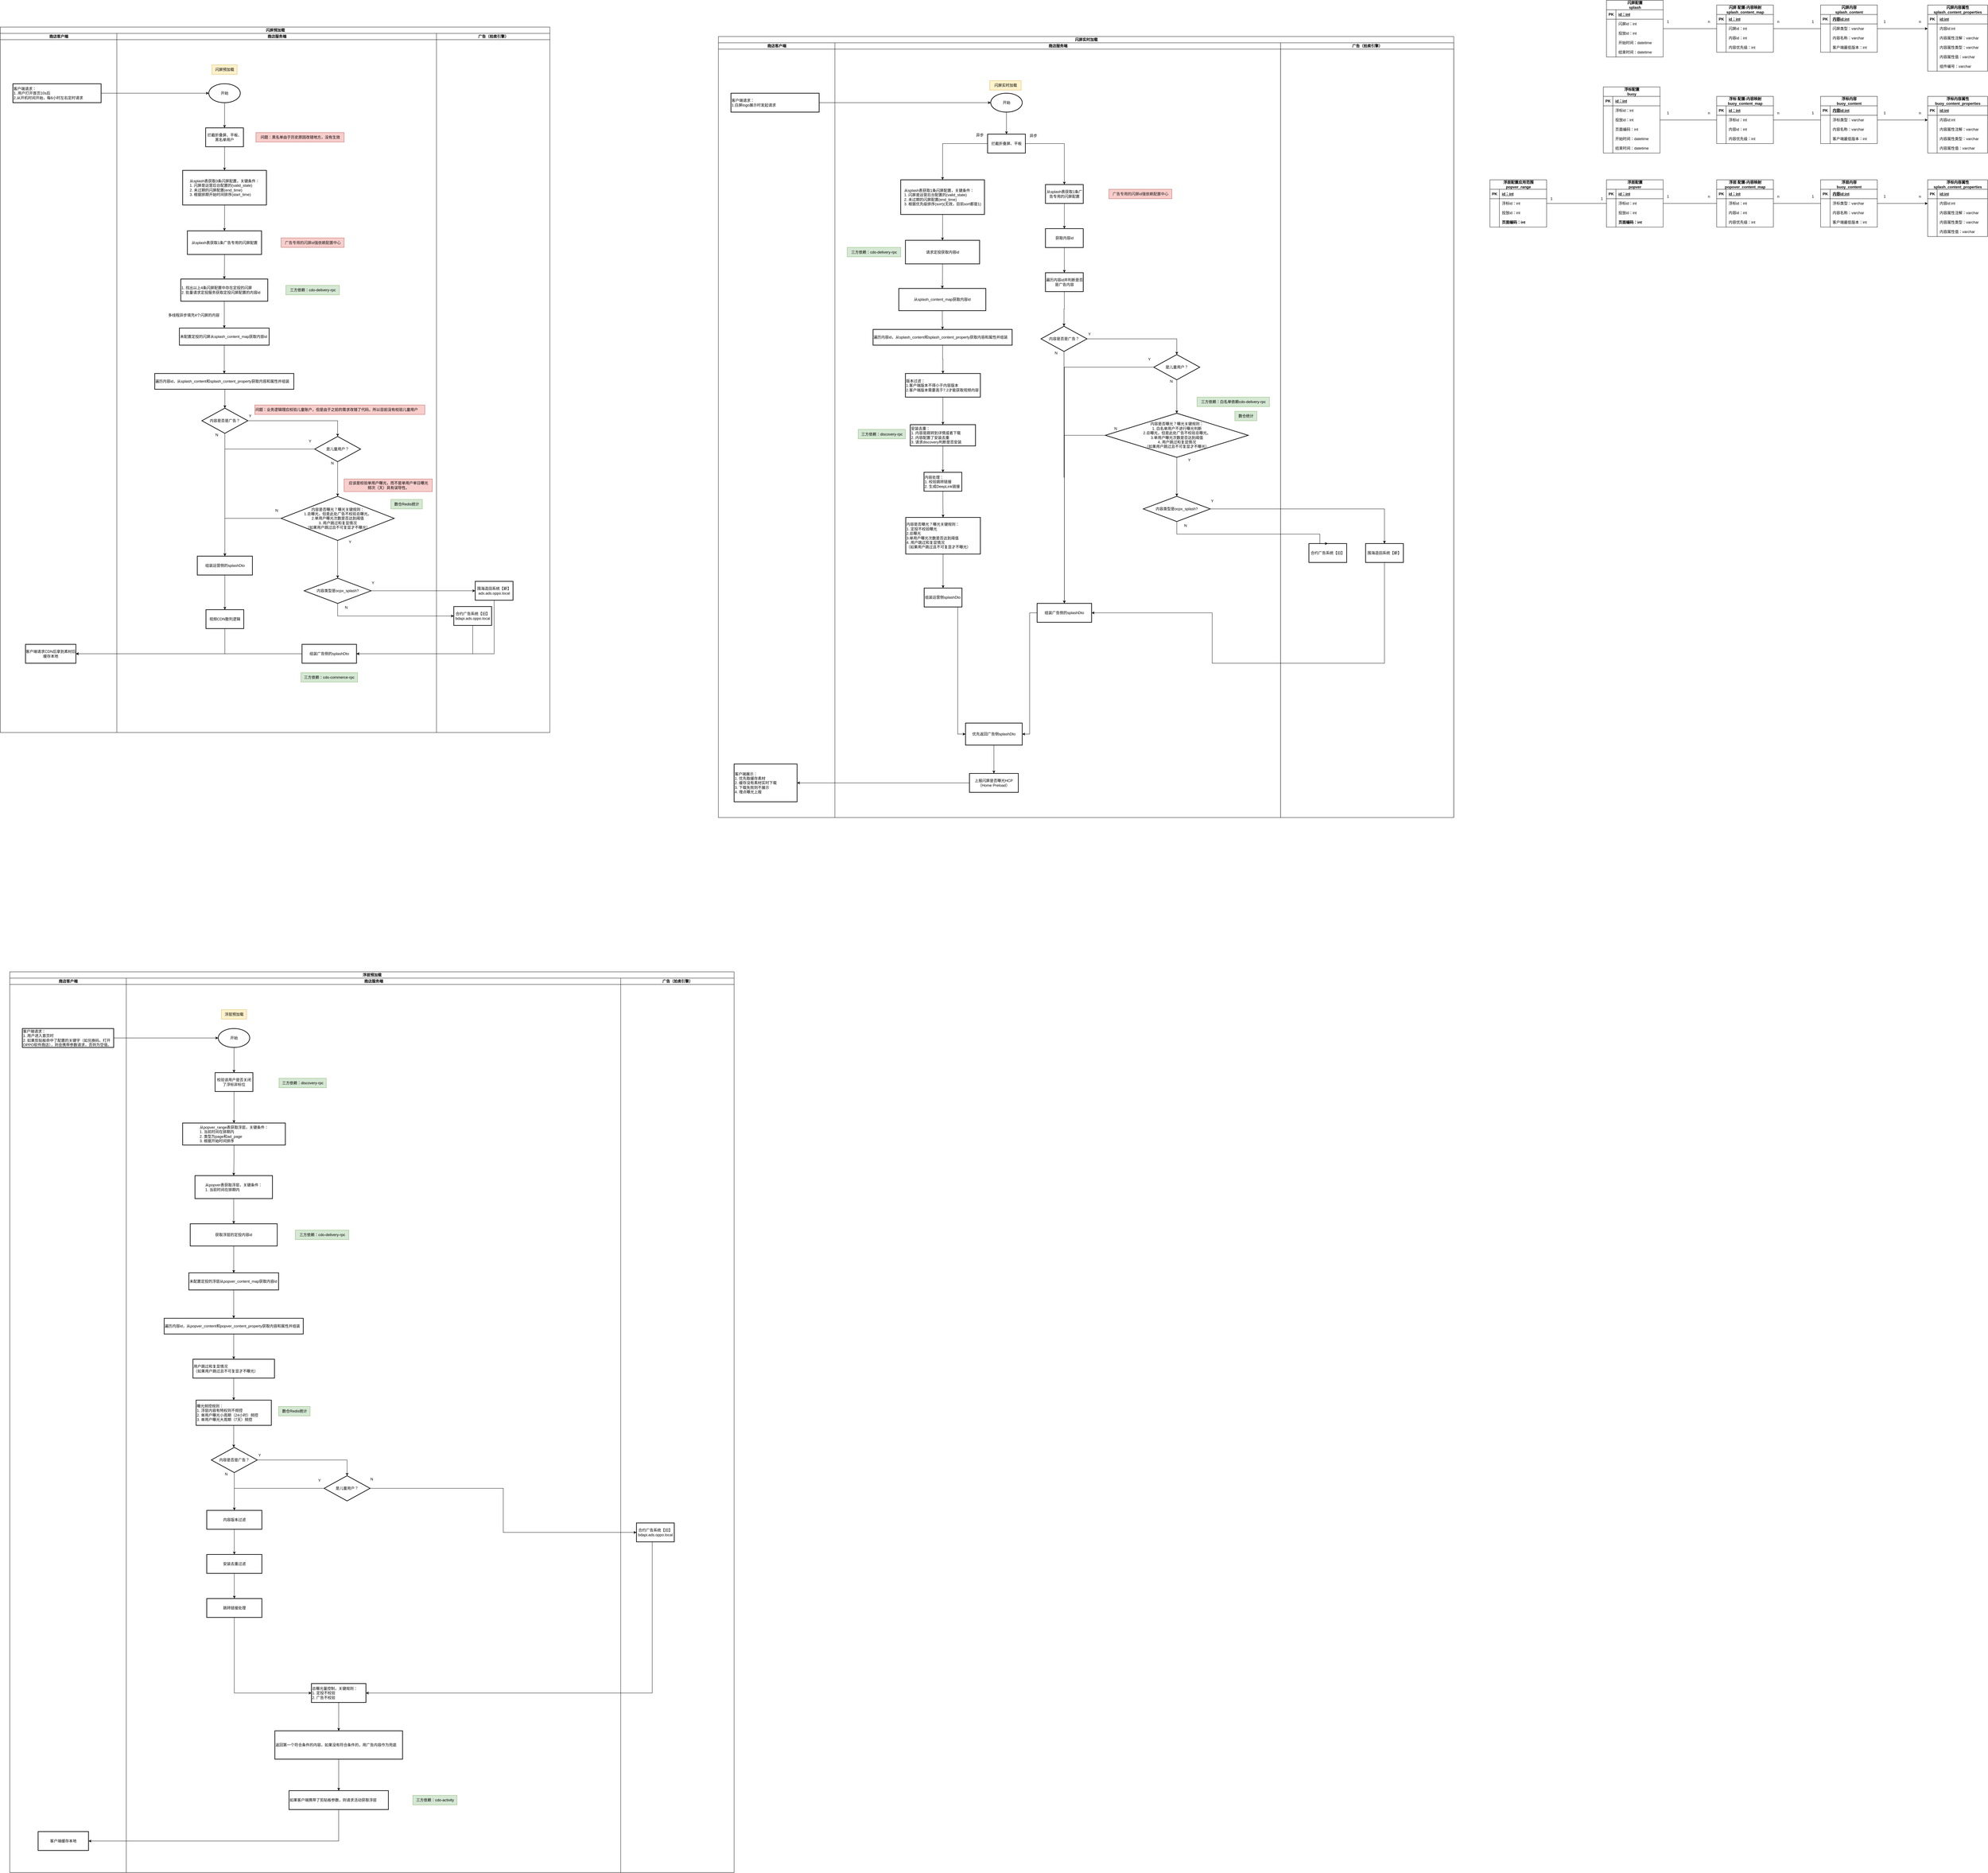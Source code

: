 <mxfile version="23.1.1" type="github">
  <diagram name="第 1 页" id="bnFz2s8V-IMa5PUOaGIh">
    <mxGraphModel dx="4032" dy="1543" grid="1" gridSize="10" guides="1" tooltips="1" connect="1" arrows="1" fold="1" page="1" pageScale="1" pageWidth="827" pageHeight="1169" math="0" shadow="0">
      <root>
        <mxCell id="0" />
        <mxCell id="1" parent="0" />
        <mxCell id="_Z0DNaSZjBo9LMDWnHwv-1" style="edgeStyle=orthogonalEdgeStyle;rounded=0;orthogonalLoop=1;jettySize=auto;html=1;entryX=1;entryY=0.5;entryDx=0;entryDy=0;endArrow=none;endFill=0;" parent="1" source="_Z0DNaSZjBo9LMDWnHwv-3" target="_Z0DNaSZjBo9LMDWnHwv-53" edge="1">
          <mxGeometry relative="1" as="geometry" />
        </mxCell>
        <mxCell id="_Z0DNaSZjBo9LMDWnHwv-2" style="edgeStyle=orthogonalEdgeStyle;rounded=0;orthogonalLoop=1;jettySize=auto;html=1;entryX=0;entryY=0.5;entryDx=0;entryDy=0;" parent="1" source="_Z0DNaSZjBo9LMDWnHwv-3" target="_Z0DNaSZjBo9LMDWnHwv-34" edge="1">
          <mxGeometry relative="1" as="geometry" />
        </mxCell>
        <mxCell id="_Z0DNaSZjBo9LMDWnHwv-3" value="闪屏内容&lt;br&gt;splash_content" style="shape=table;startSize=30;container=1;collapsible=1;childLayout=tableLayout;fixedRows=1;rowLines=0;fontStyle=1;align=center;resizeLast=1;html=1;" parent="1" vertex="1">
          <mxGeometry x="2540" y="10" width="180" height="150" as="geometry" />
        </mxCell>
        <mxCell id="_Z0DNaSZjBo9LMDWnHwv-4" value="" style="shape=tableRow;horizontal=0;startSize=0;swimlaneHead=0;swimlaneBody=0;fillColor=none;collapsible=0;dropTarget=0;points=[[0,0.5],[1,0.5]];portConstraint=eastwest;top=0;left=0;right=0;bottom=1;" parent="_Z0DNaSZjBo9LMDWnHwv-3" vertex="1">
          <mxGeometry y="30" width="180" height="30" as="geometry" />
        </mxCell>
        <mxCell id="_Z0DNaSZjBo9LMDWnHwv-5" value="PK" style="shape=partialRectangle;connectable=0;fillColor=none;top=0;left=0;bottom=0;right=0;fontStyle=1;overflow=hidden;whiteSpace=wrap;html=1;" parent="_Z0DNaSZjBo9LMDWnHwv-4" vertex="1">
          <mxGeometry width="30" height="30" as="geometry">
            <mxRectangle width="30" height="30" as="alternateBounds" />
          </mxGeometry>
        </mxCell>
        <mxCell id="_Z0DNaSZjBo9LMDWnHwv-6" value="内容id:int" style="shape=partialRectangle;connectable=0;fillColor=none;top=0;left=0;bottom=0;right=0;align=left;spacingLeft=6;fontStyle=5;overflow=hidden;whiteSpace=wrap;html=1;" parent="_Z0DNaSZjBo9LMDWnHwv-4" vertex="1">
          <mxGeometry x="30" width="150" height="30" as="geometry">
            <mxRectangle width="150" height="30" as="alternateBounds" />
          </mxGeometry>
        </mxCell>
        <mxCell id="_Z0DNaSZjBo9LMDWnHwv-7" value="" style="shape=tableRow;horizontal=0;startSize=0;swimlaneHead=0;swimlaneBody=0;fillColor=none;collapsible=0;dropTarget=0;points=[[0,0.5],[1,0.5]];portConstraint=eastwest;top=0;left=0;right=0;bottom=0;" parent="_Z0DNaSZjBo9LMDWnHwv-3" vertex="1">
          <mxGeometry y="60" width="180" height="30" as="geometry" />
        </mxCell>
        <mxCell id="_Z0DNaSZjBo9LMDWnHwv-8" value="" style="shape=partialRectangle;connectable=0;fillColor=none;top=0;left=0;bottom=0;right=0;editable=1;overflow=hidden;whiteSpace=wrap;html=1;" parent="_Z0DNaSZjBo9LMDWnHwv-7" vertex="1">
          <mxGeometry width="30" height="30" as="geometry">
            <mxRectangle width="30" height="30" as="alternateBounds" />
          </mxGeometry>
        </mxCell>
        <mxCell id="_Z0DNaSZjBo9LMDWnHwv-9" value="闪屏类型：varchar" style="shape=partialRectangle;connectable=0;fillColor=none;top=0;left=0;bottom=0;right=0;align=left;spacingLeft=6;overflow=hidden;whiteSpace=wrap;html=1;" parent="_Z0DNaSZjBo9LMDWnHwv-7" vertex="1">
          <mxGeometry x="30" width="150" height="30" as="geometry">
            <mxRectangle width="150" height="30" as="alternateBounds" />
          </mxGeometry>
        </mxCell>
        <mxCell id="_Z0DNaSZjBo9LMDWnHwv-10" value="" style="shape=tableRow;horizontal=0;startSize=0;swimlaneHead=0;swimlaneBody=0;fillColor=none;collapsible=0;dropTarget=0;points=[[0,0.5],[1,0.5]];portConstraint=eastwest;top=0;left=0;right=0;bottom=0;" parent="_Z0DNaSZjBo9LMDWnHwv-3" vertex="1">
          <mxGeometry y="90" width="180" height="30" as="geometry" />
        </mxCell>
        <mxCell id="_Z0DNaSZjBo9LMDWnHwv-11" value="" style="shape=partialRectangle;connectable=0;fillColor=none;top=0;left=0;bottom=0;right=0;editable=1;overflow=hidden;whiteSpace=wrap;html=1;" parent="_Z0DNaSZjBo9LMDWnHwv-10" vertex="1">
          <mxGeometry width="30" height="30" as="geometry">
            <mxRectangle width="30" height="30" as="alternateBounds" />
          </mxGeometry>
        </mxCell>
        <mxCell id="_Z0DNaSZjBo9LMDWnHwv-12" value="内容名称：varchar" style="shape=partialRectangle;connectable=0;fillColor=none;top=0;left=0;bottom=0;right=0;align=left;spacingLeft=6;overflow=hidden;whiteSpace=wrap;html=1;" parent="_Z0DNaSZjBo9LMDWnHwv-10" vertex="1">
          <mxGeometry x="30" width="150" height="30" as="geometry">
            <mxRectangle width="150" height="30" as="alternateBounds" />
          </mxGeometry>
        </mxCell>
        <mxCell id="_Z0DNaSZjBo9LMDWnHwv-13" value="" style="shape=tableRow;horizontal=0;startSize=0;swimlaneHead=0;swimlaneBody=0;fillColor=none;collapsible=0;dropTarget=0;points=[[0,0.5],[1,0.5]];portConstraint=eastwest;top=0;left=0;right=0;bottom=0;" parent="_Z0DNaSZjBo9LMDWnHwv-3" vertex="1">
          <mxGeometry y="120" width="180" height="30" as="geometry" />
        </mxCell>
        <mxCell id="_Z0DNaSZjBo9LMDWnHwv-14" value="" style="shape=partialRectangle;connectable=0;fillColor=none;top=0;left=0;bottom=0;right=0;editable=1;overflow=hidden;whiteSpace=wrap;html=1;" parent="_Z0DNaSZjBo9LMDWnHwv-13" vertex="1">
          <mxGeometry width="30" height="30" as="geometry">
            <mxRectangle width="30" height="30" as="alternateBounds" />
          </mxGeometry>
        </mxCell>
        <mxCell id="_Z0DNaSZjBo9LMDWnHwv-15" value="客户端最低版本：int" style="shape=partialRectangle;connectable=0;fillColor=none;top=0;left=0;bottom=0;right=0;align=left;spacingLeft=6;overflow=hidden;whiteSpace=wrap;html=1;" parent="_Z0DNaSZjBo9LMDWnHwv-13" vertex="1">
          <mxGeometry x="30" width="150" height="30" as="geometry">
            <mxRectangle width="150" height="30" as="alternateBounds" />
          </mxGeometry>
        </mxCell>
        <mxCell id="_Z0DNaSZjBo9LMDWnHwv-16" style="edgeStyle=orthogonalEdgeStyle;rounded=0;orthogonalLoop=1;jettySize=auto;html=1;entryX=0;entryY=0.5;entryDx=0;entryDy=0;endArrow=none;endFill=0;" parent="1" source="_Z0DNaSZjBo9LMDWnHwv-17" target="_Z0DNaSZjBo9LMDWnHwv-53" edge="1">
          <mxGeometry relative="1" as="geometry" />
        </mxCell>
        <mxCell id="_Z0DNaSZjBo9LMDWnHwv-17" value="闪屏配置&lt;br&gt;splash" style="shape=table;startSize=30;container=1;collapsible=1;childLayout=tableLayout;fixedRows=1;rowLines=0;fontStyle=1;align=center;resizeLast=1;html=1;" parent="1" vertex="1">
          <mxGeometry x="1860" y="-5" width="180" height="180" as="geometry" />
        </mxCell>
        <mxCell id="_Z0DNaSZjBo9LMDWnHwv-18" value="" style="shape=tableRow;horizontal=0;startSize=0;swimlaneHead=0;swimlaneBody=0;fillColor=none;collapsible=0;dropTarget=0;points=[[0,0.5],[1,0.5]];portConstraint=eastwest;top=0;left=0;right=0;bottom=1;" parent="_Z0DNaSZjBo9LMDWnHwv-17" vertex="1">
          <mxGeometry y="30" width="180" height="30" as="geometry" />
        </mxCell>
        <mxCell id="_Z0DNaSZjBo9LMDWnHwv-19" value="PK" style="shape=partialRectangle;connectable=0;fillColor=none;top=0;left=0;bottom=0;right=0;fontStyle=1;overflow=hidden;whiteSpace=wrap;html=1;" parent="_Z0DNaSZjBo9LMDWnHwv-18" vertex="1">
          <mxGeometry width="30" height="30" as="geometry">
            <mxRectangle width="30" height="30" as="alternateBounds" />
          </mxGeometry>
        </mxCell>
        <mxCell id="_Z0DNaSZjBo9LMDWnHwv-20" value="id：int" style="shape=partialRectangle;connectable=0;fillColor=none;top=0;left=0;bottom=0;right=0;align=left;spacingLeft=6;fontStyle=5;overflow=hidden;whiteSpace=wrap;html=1;" parent="_Z0DNaSZjBo9LMDWnHwv-18" vertex="1">
          <mxGeometry x="30" width="150" height="30" as="geometry">
            <mxRectangle width="150" height="30" as="alternateBounds" />
          </mxGeometry>
        </mxCell>
        <mxCell id="_Z0DNaSZjBo9LMDWnHwv-21" value="" style="shape=tableRow;horizontal=0;startSize=0;swimlaneHead=0;swimlaneBody=0;fillColor=none;collapsible=0;dropTarget=0;points=[[0,0.5],[1,0.5]];portConstraint=eastwest;top=0;left=0;right=0;bottom=0;" parent="_Z0DNaSZjBo9LMDWnHwv-17" vertex="1">
          <mxGeometry y="60" width="180" height="30" as="geometry" />
        </mxCell>
        <mxCell id="_Z0DNaSZjBo9LMDWnHwv-22" value="" style="shape=partialRectangle;connectable=0;fillColor=none;top=0;left=0;bottom=0;right=0;editable=1;overflow=hidden;whiteSpace=wrap;html=1;" parent="_Z0DNaSZjBo9LMDWnHwv-21" vertex="1">
          <mxGeometry width="30" height="30" as="geometry">
            <mxRectangle width="30" height="30" as="alternateBounds" />
          </mxGeometry>
        </mxCell>
        <mxCell id="_Z0DNaSZjBo9LMDWnHwv-23" value="闪屏id：int" style="shape=partialRectangle;connectable=0;fillColor=none;top=0;left=0;bottom=0;right=0;align=left;spacingLeft=6;overflow=hidden;whiteSpace=wrap;html=1;" parent="_Z0DNaSZjBo9LMDWnHwv-21" vertex="1">
          <mxGeometry x="30" width="150" height="30" as="geometry">
            <mxRectangle width="150" height="30" as="alternateBounds" />
          </mxGeometry>
        </mxCell>
        <mxCell id="_Z0DNaSZjBo9LMDWnHwv-24" value="" style="shape=tableRow;horizontal=0;startSize=0;swimlaneHead=0;swimlaneBody=0;fillColor=none;collapsible=0;dropTarget=0;points=[[0,0.5],[1,0.5]];portConstraint=eastwest;top=0;left=0;right=0;bottom=0;" parent="_Z0DNaSZjBo9LMDWnHwv-17" vertex="1">
          <mxGeometry y="90" width="180" height="30" as="geometry" />
        </mxCell>
        <mxCell id="_Z0DNaSZjBo9LMDWnHwv-25" value="" style="shape=partialRectangle;connectable=0;fillColor=none;top=0;left=0;bottom=0;right=0;editable=1;overflow=hidden;whiteSpace=wrap;html=1;" parent="_Z0DNaSZjBo9LMDWnHwv-24" vertex="1">
          <mxGeometry width="30" height="30" as="geometry">
            <mxRectangle width="30" height="30" as="alternateBounds" />
          </mxGeometry>
        </mxCell>
        <mxCell id="_Z0DNaSZjBo9LMDWnHwv-26" value="投放id：int" style="shape=partialRectangle;connectable=0;fillColor=none;top=0;left=0;bottom=0;right=0;align=left;spacingLeft=6;overflow=hidden;whiteSpace=wrap;html=1;" parent="_Z0DNaSZjBo9LMDWnHwv-24" vertex="1">
          <mxGeometry x="30" width="150" height="30" as="geometry">
            <mxRectangle width="150" height="30" as="alternateBounds" />
          </mxGeometry>
        </mxCell>
        <mxCell id="_Z0DNaSZjBo9LMDWnHwv-27" value="" style="shape=tableRow;horizontal=0;startSize=0;swimlaneHead=0;swimlaneBody=0;fillColor=none;collapsible=0;dropTarget=0;points=[[0,0.5],[1,0.5]];portConstraint=eastwest;top=0;left=0;right=0;bottom=0;" parent="_Z0DNaSZjBo9LMDWnHwv-17" vertex="1">
          <mxGeometry y="120" width="180" height="30" as="geometry" />
        </mxCell>
        <mxCell id="_Z0DNaSZjBo9LMDWnHwv-28" value="" style="shape=partialRectangle;connectable=0;fillColor=none;top=0;left=0;bottom=0;right=0;editable=1;overflow=hidden;whiteSpace=wrap;html=1;" parent="_Z0DNaSZjBo9LMDWnHwv-27" vertex="1">
          <mxGeometry width="30" height="30" as="geometry">
            <mxRectangle width="30" height="30" as="alternateBounds" />
          </mxGeometry>
        </mxCell>
        <mxCell id="_Z0DNaSZjBo9LMDWnHwv-29" value="开始时间：datetime" style="shape=partialRectangle;connectable=0;fillColor=none;top=0;left=0;bottom=0;right=0;align=left;spacingLeft=6;overflow=hidden;whiteSpace=wrap;html=1;" parent="_Z0DNaSZjBo9LMDWnHwv-27" vertex="1">
          <mxGeometry x="30" width="150" height="30" as="geometry">
            <mxRectangle width="150" height="30" as="alternateBounds" />
          </mxGeometry>
        </mxCell>
        <mxCell id="t2GAyQsilGFc3RQSJOKc-18" style="shape=tableRow;horizontal=0;startSize=0;swimlaneHead=0;swimlaneBody=0;fillColor=none;collapsible=0;dropTarget=0;points=[[0,0.5],[1,0.5]];portConstraint=eastwest;top=0;left=0;right=0;bottom=0;" vertex="1" parent="_Z0DNaSZjBo9LMDWnHwv-17">
          <mxGeometry y="150" width="180" height="30" as="geometry" />
        </mxCell>
        <mxCell id="t2GAyQsilGFc3RQSJOKc-19" style="shape=partialRectangle;connectable=0;fillColor=none;top=0;left=0;bottom=0;right=0;editable=1;overflow=hidden;whiteSpace=wrap;html=1;" vertex="1" parent="t2GAyQsilGFc3RQSJOKc-18">
          <mxGeometry width="30" height="30" as="geometry">
            <mxRectangle width="30" height="30" as="alternateBounds" />
          </mxGeometry>
        </mxCell>
        <mxCell id="t2GAyQsilGFc3RQSJOKc-20" value="结束时间：datetime" style="shape=partialRectangle;connectable=0;fillColor=none;top=0;left=0;bottom=0;right=0;align=left;spacingLeft=6;overflow=hidden;whiteSpace=wrap;html=1;" vertex="1" parent="t2GAyQsilGFc3RQSJOKc-18">
          <mxGeometry x="30" width="150" height="30" as="geometry">
            <mxRectangle width="150" height="30" as="alternateBounds" />
          </mxGeometry>
        </mxCell>
        <mxCell id="_Z0DNaSZjBo9LMDWnHwv-30" value="闪屏内容属性&lt;br&gt;splash_content_properties" style="shape=table;startSize=30;container=1;collapsible=1;childLayout=tableLayout;fixedRows=1;rowLines=0;fontStyle=1;align=center;resizeLast=1;html=1;" parent="1" vertex="1">
          <mxGeometry x="2880" y="10" width="190" height="210" as="geometry" />
        </mxCell>
        <mxCell id="_Z0DNaSZjBo9LMDWnHwv-31" value="" style="shape=tableRow;horizontal=0;startSize=0;swimlaneHead=0;swimlaneBody=0;fillColor=none;collapsible=0;dropTarget=0;points=[[0,0.5],[1,0.5]];portConstraint=eastwest;top=0;left=0;right=0;bottom=1;" parent="_Z0DNaSZjBo9LMDWnHwv-30" vertex="1">
          <mxGeometry y="30" width="190" height="30" as="geometry" />
        </mxCell>
        <mxCell id="_Z0DNaSZjBo9LMDWnHwv-32" value="PK" style="shape=partialRectangle;connectable=0;fillColor=none;top=0;left=0;bottom=0;right=0;fontStyle=1;overflow=hidden;whiteSpace=wrap;html=1;" parent="_Z0DNaSZjBo9LMDWnHwv-31" vertex="1">
          <mxGeometry width="30" height="30" as="geometry">
            <mxRectangle width="30" height="30" as="alternateBounds" />
          </mxGeometry>
        </mxCell>
        <mxCell id="_Z0DNaSZjBo9LMDWnHwv-33" value="id:int" style="shape=partialRectangle;connectable=0;fillColor=none;top=0;left=0;bottom=0;right=0;align=left;spacingLeft=6;fontStyle=5;overflow=hidden;whiteSpace=wrap;html=1;" parent="_Z0DNaSZjBo9LMDWnHwv-31" vertex="1">
          <mxGeometry x="30" width="160" height="30" as="geometry">
            <mxRectangle width="160" height="30" as="alternateBounds" />
          </mxGeometry>
        </mxCell>
        <mxCell id="_Z0DNaSZjBo9LMDWnHwv-34" value="" style="shape=tableRow;horizontal=0;startSize=0;swimlaneHead=0;swimlaneBody=0;fillColor=none;collapsible=0;dropTarget=0;points=[[0,0.5],[1,0.5]];portConstraint=eastwest;top=0;left=0;right=0;bottom=0;" parent="_Z0DNaSZjBo9LMDWnHwv-30" vertex="1">
          <mxGeometry y="60" width="190" height="30" as="geometry" />
        </mxCell>
        <mxCell id="_Z0DNaSZjBo9LMDWnHwv-35" value="" style="shape=partialRectangle;connectable=0;fillColor=none;top=0;left=0;bottom=0;right=0;editable=1;overflow=hidden;whiteSpace=wrap;html=1;" parent="_Z0DNaSZjBo9LMDWnHwv-34" vertex="1">
          <mxGeometry width="30" height="30" as="geometry">
            <mxRectangle width="30" height="30" as="alternateBounds" />
          </mxGeometry>
        </mxCell>
        <mxCell id="_Z0DNaSZjBo9LMDWnHwv-36" value="内容id:int" style="shape=partialRectangle;connectable=0;fillColor=none;top=0;left=0;bottom=0;right=0;align=left;spacingLeft=6;overflow=hidden;whiteSpace=wrap;html=1;" parent="_Z0DNaSZjBo9LMDWnHwv-34" vertex="1">
          <mxGeometry x="30" width="160" height="30" as="geometry">
            <mxRectangle width="160" height="30" as="alternateBounds" />
          </mxGeometry>
        </mxCell>
        <mxCell id="_Z0DNaSZjBo9LMDWnHwv-37" value="" style="shape=tableRow;horizontal=0;startSize=0;swimlaneHead=0;swimlaneBody=0;fillColor=none;collapsible=0;dropTarget=0;points=[[0,0.5],[1,0.5]];portConstraint=eastwest;top=0;left=0;right=0;bottom=0;" parent="_Z0DNaSZjBo9LMDWnHwv-30" vertex="1">
          <mxGeometry y="90" width="190" height="30" as="geometry" />
        </mxCell>
        <mxCell id="_Z0DNaSZjBo9LMDWnHwv-38" value="" style="shape=partialRectangle;connectable=0;fillColor=none;top=0;left=0;bottom=0;right=0;editable=1;overflow=hidden;whiteSpace=wrap;html=1;" parent="_Z0DNaSZjBo9LMDWnHwv-37" vertex="1">
          <mxGeometry width="30" height="30" as="geometry">
            <mxRectangle width="30" height="30" as="alternateBounds" />
          </mxGeometry>
        </mxCell>
        <mxCell id="_Z0DNaSZjBo9LMDWnHwv-39" value="内容属性注解：varchar" style="shape=partialRectangle;connectable=0;fillColor=none;top=0;left=0;bottom=0;right=0;align=left;spacingLeft=6;overflow=hidden;whiteSpace=wrap;html=1;" parent="_Z0DNaSZjBo9LMDWnHwv-37" vertex="1">
          <mxGeometry x="30" width="160" height="30" as="geometry">
            <mxRectangle width="160" height="30" as="alternateBounds" />
          </mxGeometry>
        </mxCell>
        <mxCell id="_Z0DNaSZjBo9LMDWnHwv-40" value="" style="shape=tableRow;horizontal=0;startSize=0;swimlaneHead=0;swimlaneBody=0;fillColor=none;collapsible=0;dropTarget=0;points=[[0,0.5],[1,0.5]];portConstraint=eastwest;top=0;left=0;right=0;bottom=0;" parent="_Z0DNaSZjBo9LMDWnHwv-30" vertex="1">
          <mxGeometry y="120" width="190" height="30" as="geometry" />
        </mxCell>
        <mxCell id="_Z0DNaSZjBo9LMDWnHwv-41" value="" style="shape=partialRectangle;connectable=0;fillColor=none;top=0;left=0;bottom=0;right=0;editable=1;overflow=hidden;whiteSpace=wrap;html=1;" parent="_Z0DNaSZjBo9LMDWnHwv-40" vertex="1">
          <mxGeometry width="30" height="30" as="geometry">
            <mxRectangle width="30" height="30" as="alternateBounds" />
          </mxGeometry>
        </mxCell>
        <mxCell id="_Z0DNaSZjBo9LMDWnHwv-42" value="内容属性类型：varchar" style="shape=partialRectangle;connectable=0;fillColor=none;top=0;left=0;bottom=0;right=0;align=left;spacingLeft=6;overflow=hidden;whiteSpace=wrap;html=1;" parent="_Z0DNaSZjBo9LMDWnHwv-40" vertex="1">
          <mxGeometry x="30" width="160" height="30" as="geometry">
            <mxRectangle width="160" height="30" as="alternateBounds" />
          </mxGeometry>
        </mxCell>
        <mxCell id="_Z0DNaSZjBo9LMDWnHwv-43" style="shape=tableRow;horizontal=0;startSize=0;swimlaneHead=0;swimlaneBody=0;fillColor=none;collapsible=0;dropTarget=0;points=[[0,0.5],[1,0.5]];portConstraint=eastwest;top=0;left=0;right=0;bottom=0;" parent="_Z0DNaSZjBo9LMDWnHwv-30" vertex="1">
          <mxGeometry y="150" width="190" height="30" as="geometry" />
        </mxCell>
        <mxCell id="_Z0DNaSZjBo9LMDWnHwv-44" style="shape=partialRectangle;connectable=0;fillColor=none;top=0;left=0;bottom=0;right=0;editable=1;overflow=hidden;whiteSpace=wrap;html=1;" parent="_Z0DNaSZjBo9LMDWnHwv-43" vertex="1">
          <mxGeometry width="30" height="30" as="geometry">
            <mxRectangle width="30" height="30" as="alternateBounds" />
          </mxGeometry>
        </mxCell>
        <mxCell id="_Z0DNaSZjBo9LMDWnHwv-45" style="shape=partialRectangle;connectable=0;fillColor=none;top=0;left=0;bottom=0;right=0;align=left;spacingLeft=6;overflow=hidden;whiteSpace=wrap;html=1;" parent="_Z0DNaSZjBo9LMDWnHwv-43" vertex="1">
          <mxGeometry x="30" width="160" height="30" as="geometry">
            <mxRectangle width="160" height="30" as="alternateBounds" />
          </mxGeometry>
        </mxCell>
        <mxCell id="_Z0DNaSZjBo9LMDWnHwv-46" style="shape=tableRow;horizontal=0;startSize=0;swimlaneHead=0;swimlaneBody=0;fillColor=none;collapsible=0;dropTarget=0;points=[[0,0.5],[1,0.5]];portConstraint=eastwest;top=0;left=0;right=0;bottom=0;" parent="_Z0DNaSZjBo9LMDWnHwv-30" vertex="1">
          <mxGeometry y="180" width="190" height="30" as="geometry" />
        </mxCell>
        <mxCell id="_Z0DNaSZjBo9LMDWnHwv-47" style="shape=partialRectangle;connectable=0;fillColor=none;top=0;left=0;bottom=0;right=0;editable=1;overflow=hidden;whiteSpace=wrap;html=1;" parent="_Z0DNaSZjBo9LMDWnHwv-46" vertex="1">
          <mxGeometry width="30" height="30" as="geometry">
            <mxRectangle width="30" height="30" as="alternateBounds" />
          </mxGeometry>
        </mxCell>
        <mxCell id="_Z0DNaSZjBo9LMDWnHwv-48" value="组件编号：varchar" style="shape=partialRectangle;connectable=0;fillColor=none;top=0;left=0;bottom=0;right=0;align=left;spacingLeft=6;overflow=hidden;whiteSpace=wrap;html=1;" parent="_Z0DNaSZjBo9LMDWnHwv-46" vertex="1">
          <mxGeometry x="30" width="160" height="30" as="geometry">
            <mxRectangle width="160" height="30" as="alternateBounds" />
          </mxGeometry>
        </mxCell>
        <mxCell id="_Z0DNaSZjBo9LMDWnHwv-49" value="闪屏 配置-内容映射&lt;br&gt;splash_content_map" style="shape=table;startSize=30;container=1;collapsible=1;childLayout=tableLayout;fixedRows=1;rowLines=0;fontStyle=1;align=center;resizeLast=1;html=1;" parent="1" vertex="1">
          <mxGeometry x="2210" y="10" width="180" height="150" as="geometry" />
        </mxCell>
        <mxCell id="_Z0DNaSZjBo9LMDWnHwv-50" value="" style="shape=tableRow;horizontal=0;startSize=0;swimlaneHead=0;swimlaneBody=0;fillColor=none;collapsible=0;dropTarget=0;points=[[0,0.5],[1,0.5]];portConstraint=eastwest;top=0;left=0;right=0;bottom=1;" parent="_Z0DNaSZjBo9LMDWnHwv-49" vertex="1">
          <mxGeometry y="30" width="180" height="30" as="geometry" />
        </mxCell>
        <mxCell id="_Z0DNaSZjBo9LMDWnHwv-51" value="PK" style="shape=partialRectangle;connectable=0;fillColor=none;top=0;left=0;bottom=0;right=0;fontStyle=1;overflow=hidden;whiteSpace=wrap;html=1;" parent="_Z0DNaSZjBo9LMDWnHwv-50" vertex="1">
          <mxGeometry width="30" height="30" as="geometry">
            <mxRectangle width="30" height="30" as="alternateBounds" />
          </mxGeometry>
        </mxCell>
        <mxCell id="_Z0DNaSZjBo9LMDWnHwv-52" value="id：int" style="shape=partialRectangle;connectable=0;fillColor=none;top=0;left=0;bottom=0;right=0;align=left;spacingLeft=6;fontStyle=5;overflow=hidden;whiteSpace=wrap;html=1;" parent="_Z0DNaSZjBo9LMDWnHwv-50" vertex="1">
          <mxGeometry x="30" width="150" height="30" as="geometry">
            <mxRectangle width="150" height="30" as="alternateBounds" />
          </mxGeometry>
        </mxCell>
        <mxCell id="_Z0DNaSZjBo9LMDWnHwv-53" value="" style="shape=tableRow;horizontal=0;startSize=0;swimlaneHead=0;swimlaneBody=0;fillColor=none;collapsible=0;dropTarget=0;points=[[0,0.5],[1,0.5]];portConstraint=eastwest;top=0;left=0;right=0;bottom=0;" parent="_Z0DNaSZjBo9LMDWnHwv-49" vertex="1">
          <mxGeometry y="60" width="180" height="30" as="geometry" />
        </mxCell>
        <mxCell id="_Z0DNaSZjBo9LMDWnHwv-54" value="" style="shape=partialRectangle;connectable=0;fillColor=none;top=0;left=0;bottom=0;right=0;editable=1;overflow=hidden;whiteSpace=wrap;html=1;" parent="_Z0DNaSZjBo9LMDWnHwv-53" vertex="1">
          <mxGeometry width="30" height="30" as="geometry">
            <mxRectangle width="30" height="30" as="alternateBounds" />
          </mxGeometry>
        </mxCell>
        <mxCell id="_Z0DNaSZjBo9LMDWnHwv-55" value="闪屏id：int" style="shape=partialRectangle;connectable=0;fillColor=none;top=0;left=0;bottom=0;right=0;align=left;spacingLeft=6;overflow=hidden;whiteSpace=wrap;html=1;" parent="_Z0DNaSZjBo9LMDWnHwv-53" vertex="1">
          <mxGeometry x="30" width="150" height="30" as="geometry">
            <mxRectangle width="150" height="30" as="alternateBounds" />
          </mxGeometry>
        </mxCell>
        <mxCell id="_Z0DNaSZjBo9LMDWnHwv-56" value="" style="shape=tableRow;horizontal=0;startSize=0;swimlaneHead=0;swimlaneBody=0;fillColor=none;collapsible=0;dropTarget=0;points=[[0,0.5],[1,0.5]];portConstraint=eastwest;top=0;left=0;right=0;bottom=0;" parent="_Z0DNaSZjBo9LMDWnHwv-49" vertex="1">
          <mxGeometry y="90" width="180" height="30" as="geometry" />
        </mxCell>
        <mxCell id="_Z0DNaSZjBo9LMDWnHwv-57" value="" style="shape=partialRectangle;connectable=0;fillColor=none;top=0;left=0;bottom=0;right=0;editable=1;overflow=hidden;whiteSpace=wrap;html=1;" parent="_Z0DNaSZjBo9LMDWnHwv-56" vertex="1">
          <mxGeometry width="30" height="30" as="geometry">
            <mxRectangle width="30" height="30" as="alternateBounds" />
          </mxGeometry>
        </mxCell>
        <mxCell id="_Z0DNaSZjBo9LMDWnHwv-58" value="内容id：int" style="shape=partialRectangle;connectable=0;fillColor=none;top=0;left=0;bottom=0;right=0;align=left;spacingLeft=6;overflow=hidden;whiteSpace=wrap;html=1;" parent="_Z0DNaSZjBo9LMDWnHwv-56" vertex="1">
          <mxGeometry x="30" width="150" height="30" as="geometry">
            <mxRectangle width="150" height="30" as="alternateBounds" />
          </mxGeometry>
        </mxCell>
        <mxCell id="_Z0DNaSZjBo9LMDWnHwv-59" value="" style="shape=tableRow;horizontal=0;startSize=0;swimlaneHead=0;swimlaneBody=0;fillColor=none;collapsible=0;dropTarget=0;points=[[0,0.5],[1,0.5]];portConstraint=eastwest;top=0;left=0;right=0;bottom=0;" parent="_Z0DNaSZjBo9LMDWnHwv-49" vertex="1">
          <mxGeometry y="120" width="180" height="30" as="geometry" />
        </mxCell>
        <mxCell id="_Z0DNaSZjBo9LMDWnHwv-60" value="" style="shape=partialRectangle;connectable=0;fillColor=none;top=0;left=0;bottom=0;right=0;editable=1;overflow=hidden;whiteSpace=wrap;html=1;" parent="_Z0DNaSZjBo9LMDWnHwv-59" vertex="1">
          <mxGeometry width="30" height="30" as="geometry">
            <mxRectangle width="30" height="30" as="alternateBounds" />
          </mxGeometry>
        </mxCell>
        <mxCell id="_Z0DNaSZjBo9LMDWnHwv-61" value="内容优先级：int" style="shape=partialRectangle;connectable=0;fillColor=none;top=0;left=0;bottom=0;right=0;align=left;spacingLeft=6;overflow=hidden;whiteSpace=wrap;html=1;" parent="_Z0DNaSZjBo9LMDWnHwv-59" vertex="1">
          <mxGeometry x="30" width="150" height="30" as="geometry">
            <mxRectangle width="150" height="30" as="alternateBounds" />
          </mxGeometry>
        </mxCell>
        <mxCell id="_Z0DNaSZjBo9LMDWnHwv-62" value="1" style="text;html=1;align=center;verticalAlign=middle;resizable=0;points=[];autosize=1;strokeColor=none;fillColor=none;" parent="1" vertex="1">
          <mxGeometry x="2040" y="48" width="30" height="30" as="geometry" />
        </mxCell>
        <mxCell id="_Z0DNaSZjBo9LMDWnHwv-63" value="n" style="text;html=1;align=center;verticalAlign=middle;resizable=0;points=[];autosize=1;strokeColor=none;fillColor=none;" parent="1" vertex="1">
          <mxGeometry x="2170" y="48" width="30" height="30" as="geometry" />
        </mxCell>
        <mxCell id="_Z0DNaSZjBo9LMDWnHwv-64" value="1" style="text;html=1;align=center;verticalAlign=middle;resizable=0;points=[];autosize=1;strokeColor=none;fillColor=none;" parent="1" vertex="1">
          <mxGeometry x="2500" y="48" width="30" height="30" as="geometry" />
        </mxCell>
        <mxCell id="_Z0DNaSZjBo9LMDWnHwv-65" value="n" style="text;html=1;align=center;verticalAlign=middle;resizable=0;points=[];autosize=1;strokeColor=none;fillColor=none;" parent="1" vertex="1">
          <mxGeometry x="2390" y="48" width="30" height="30" as="geometry" />
        </mxCell>
        <mxCell id="_Z0DNaSZjBo9LMDWnHwv-66" value="" style="shape=tableRow;horizontal=0;startSize=0;swimlaneHead=0;swimlaneBody=0;fillColor=none;collapsible=0;dropTarget=0;points=[[0,0.5],[1,0.5]];portConstraint=eastwest;top=0;left=0;right=0;bottom=0;" parent="1" vertex="1">
          <mxGeometry x="2880" y="160" width="190" height="30" as="geometry" />
        </mxCell>
        <mxCell id="_Z0DNaSZjBo9LMDWnHwv-67" value="" style="shape=partialRectangle;connectable=0;fillColor=none;top=0;left=0;bottom=0;right=0;editable=1;overflow=hidden;whiteSpace=wrap;html=1;" parent="_Z0DNaSZjBo9LMDWnHwv-66" vertex="1">
          <mxGeometry width="30" height="30" as="geometry">
            <mxRectangle width="30" height="30" as="alternateBounds" />
          </mxGeometry>
        </mxCell>
        <mxCell id="_Z0DNaSZjBo9LMDWnHwv-68" value="内容属性值：varchar" style="shape=partialRectangle;connectable=0;fillColor=none;top=0;left=0;bottom=0;right=0;align=left;spacingLeft=6;overflow=hidden;whiteSpace=wrap;html=1;" parent="_Z0DNaSZjBo9LMDWnHwv-66" vertex="1">
          <mxGeometry x="30" width="160" height="30" as="geometry">
            <mxRectangle width="160" height="30" as="alternateBounds" />
          </mxGeometry>
        </mxCell>
        <mxCell id="_Z0DNaSZjBo9LMDWnHwv-69" value="n" style="text;html=1;align=center;verticalAlign=middle;resizable=0;points=[];autosize=1;strokeColor=none;fillColor=none;" parent="1" vertex="1">
          <mxGeometry x="2840" y="48" width="30" height="30" as="geometry" />
        </mxCell>
        <mxCell id="_Z0DNaSZjBo9LMDWnHwv-70" value="1" style="text;html=1;align=center;verticalAlign=middle;resizable=0;points=[];autosize=1;strokeColor=none;fillColor=none;" parent="1" vertex="1">
          <mxGeometry x="2728" y="48" width="30" height="30" as="geometry" />
        </mxCell>
        <mxCell id="_Z0DNaSZjBo9LMDWnHwv-71" style="edgeStyle=orthogonalEdgeStyle;rounded=0;orthogonalLoop=1;jettySize=auto;html=1;entryX=1;entryY=0.5;entryDx=0;entryDy=0;endArrow=none;endFill=0;" parent="1" source="_Z0DNaSZjBo9LMDWnHwv-73" target="_Z0DNaSZjBo9LMDWnHwv-120" edge="1">
          <mxGeometry relative="1" as="geometry" />
        </mxCell>
        <mxCell id="_Z0DNaSZjBo9LMDWnHwv-72" style="edgeStyle=orthogonalEdgeStyle;rounded=0;orthogonalLoop=1;jettySize=auto;html=1;entryX=0;entryY=0.5;entryDx=0;entryDy=0;" parent="1" source="_Z0DNaSZjBo9LMDWnHwv-73" target="_Z0DNaSZjBo9LMDWnHwv-104" edge="1">
          <mxGeometry relative="1" as="geometry" />
        </mxCell>
        <mxCell id="_Z0DNaSZjBo9LMDWnHwv-73" value="浮标内容&lt;br&gt;buoy_content" style="shape=table;startSize=30;container=1;collapsible=1;childLayout=tableLayout;fixedRows=1;rowLines=0;fontStyle=1;align=center;resizeLast=1;html=1;" parent="1" vertex="1">
          <mxGeometry x="2540" y="300" width="180" height="150" as="geometry" />
        </mxCell>
        <mxCell id="_Z0DNaSZjBo9LMDWnHwv-74" value="" style="shape=tableRow;horizontal=0;startSize=0;swimlaneHead=0;swimlaneBody=0;fillColor=none;collapsible=0;dropTarget=0;points=[[0,0.5],[1,0.5]];portConstraint=eastwest;top=0;left=0;right=0;bottom=1;" parent="_Z0DNaSZjBo9LMDWnHwv-73" vertex="1">
          <mxGeometry y="30" width="180" height="30" as="geometry" />
        </mxCell>
        <mxCell id="_Z0DNaSZjBo9LMDWnHwv-75" value="PK" style="shape=partialRectangle;connectable=0;fillColor=none;top=0;left=0;bottom=0;right=0;fontStyle=1;overflow=hidden;whiteSpace=wrap;html=1;" parent="_Z0DNaSZjBo9LMDWnHwv-74" vertex="1">
          <mxGeometry width="30" height="30" as="geometry">
            <mxRectangle width="30" height="30" as="alternateBounds" />
          </mxGeometry>
        </mxCell>
        <mxCell id="_Z0DNaSZjBo9LMDWnHwv-76" value="内容id:int" style="shape=partialRectangle;connectable=0;fillColor=none;top=0;left=0;bottom=0;right=0;align=left;spacingLeft=6;fontStyle=5;overflow=hidden;whiteSpace=wrap;html=1;" parent="_Z0DNaSZjBo9LMDWnHwv-74" vertex="1">
          <mxGeometry x="30" width="150" height="30" as="geometry">
            <mxRectangle width="150" height="30" as="alternateBounds" />
          </mxGeometry>
        </mxCell>
        <mxCell id="_Z0DNaSZjBo9LMDWnHwv-77" value="" style="shape=tableRow;horizontal=0;startSize=0;swimlaneHead=0;swimlaneBody=0;fillColor=none;collapsible=0;dropTarget=0;points=[[0,0.5],[1,0.5]];portConstraint=eastwest;top=0;left=0;right=0;bottom=0;" parent="_Z0DNaSZjBo9LMDWnHwv-73" vertex="1">
          <mxGeometry y="60" width="180" height="30" as="geometry" />
        </mxCell>
        <mxCell id="_Z0DNaSZjBo9LMDWnHwv-78" value="" style="shape=partialRectangle;connectable=0;fillColor=none;top=0;left=0;bottom=0;right=0;editable=1;overflow=hidden;whiteSpace=wrap;html=1;" parent="_Z0DNaSZjBo9LMDWnHwv-77" vertex="1">
          <mxGeometry width="30" height="30" as="geometry">
            <mxRectangle width="30" height="30" as="alternateBounds" />
          </mxGeometry>
        </mxCell>
        <mxCell id="_Z0DNaSZjBo9LMDWnHwv-79" value="浮标类型：varchar" style="shape=partialRectangle;connectable=0;fillColor=none;top=0;left=0;bottom=0;right=0;align=left;spacingLeft=6;overflow=hidden;whiteSpace=wrap;html=1;" parent="_Z0DNaSZjBo9LMDWnHwv-77" vertex="1">
          <mxGeometry x="30" width="150" height="30" as="geometry">
            <mxRectangle width="150" height="30" as="alternateBounds" />
          </mxGeometry>
        </mxCell>
        <mxCell id="_Z0DNaSZjBo9LMDWnHwv-80" value="" style="shape=tableRow;horizontal=0;startSize=0;swimlaneHead=0;swimlaneBody=0;fillColor=none;collapsible=0;dropTarget=0;points=[[0,0.5],[1,0.5]];portConstraint=eastwest;top=0;left=0;right=0;bottom=0;" parent="_Z0DNaSZjBo9LMDWnHwv-73" vertex="1">
          <mxGeometry y="90" width="180" height="30" as="geometry" />
        </mxCell>
        <mxCell id="_Z0DNaSZjBo9LMDWnHwv-81" value="" style="shape=partialRectangle;connectable=0;fillColor=none;top=0;left=0;bottom=0;right=0;editable=1;overflow=hidden;whiteSpace=wrap;html=1;" parent="_Z0DNaSZjBo9LMDWnHwv-80" vertex="1">
          <mxGeometry width="30" height="30" as="geometry">
            <mxRectangle width="30" height="30" as="alternateBounds" />
          </mxGeometry>
        </mxCell>
        <mxCell id="_Z0DNaSZjBo9LMDWnHwv-82" value="内容名称：varchar" style="shape=partialRectangle;connectable=0;fillColor=none;top=0;left=0;bottom=0;right=0;align=left;spacingLeft=6;overflow=hidden;whiteSpace=wrap;html=1;" parent="_Z0DNaSZjBo9LMDWnHwv-80" vertex="1">
          <mxGeometry x="30" width="150" height="30" as="geometry">
            <mxRectangle width="150" height="30" as="alternateBounds" />
          </mxGeometry>
        </mxCell>
        <mxCell id="_Z0DNaSZjBo9LMDWnHwv-83" value="" style="shape=tableRow;horizontal=0;startSize=0;swimlaneHead=0;swimlaneBody=0;fillColor=none;collapsible=0;dropTarget=0;points=[[0,0.5],[1,0.5]];portConstraint=eastwest;top=0;left=0;right=0;bottom=0;" parent="_Z0DNaSZjBo9LMDWnHwv-73" vertex="1">
          <mxGeometry y="120" width="180" height="30" as="geometry" />
        </mxCell>
        <mxCell id="_Z0DNaSZjBo9LMDWnHwv-84" value="" style="shape=partialRectangle;connectable=0;fillColor=none;top=0;left=0;bottom=0;right=0;editable=1;overflow=hidden;whiteSpace=wrap;html=1;" parent="_Z0DNaSZjBo9LMDWnHwv-83" vertex="1">
          <mxGeometry width="30" height="30" as="geometry">
            <mxRectangle width="30" height="30" as="alternateBounds" />
          </mxGeometry>
        </mxCell>
        <mxCell id="_Z0DNaSZjBo9LMDWnHwv-85" value="客户端最低版本：int" style="shape=partialRectangle;connectable=0;fillColor=none;top=0;left=0;bottom=0;right=0;align=left;spacingLeft=6;overflow=hidden;whiteSpace=wrap;html=1;" parent="_Z0DNaSZjBo9LMDWnHwv-83" vertex="1">
          <mxGeometry x="30" width="150" height="30" as="geometry">
            <mxRectangle width="150" height="30" as="alternateBounds" />
          </mxGeometry>
        </mxCell>
        <mxCell id="_Z0DNaSZjBo9LMDWnHwv-86" style="edgeStyle=orthogonalEdgeStyle;rounded=0;orthogonalLoop=1;jettySize=auto;html=1;entryX=0;entryY=0.5;entryDx=0;entryDy=0;endArrow=none;endFill=0;" parent="1" source="_Z0DNaSZjBo9LMDWnHwv-87" target="_Z0DNaSZjBo9LMDWnHwv-120" edge="1">
          <mxGeometry relative="1" as="geometry" />
        </mxCell>
        <mxCell id="_Z0DNaSZjBo9LMDWnHwv-87" value="浮标配置&lt;br&gt;buoy" style="shape=table;startSize=30;container=1;collapsible=1;childLayout=tableLayout;fixedRows=1;rowLines=0;fontStyle=1;align=center;resizeLast=1;html=1;" parent="1" vertex="1">
          <mxGeometry x="1850" y="270" width="180" height="210" as="geometry" />
        </mxCell>
        <mxCell id="_Z0DNaSZjBo9LMDWnHwv-88" value="" style="shape=tableRow;horizontal=0;startSize=0;swimlaneHead=0;swimlaneBody=0;fillColor=none;collapsible=0;dropTarget=0;points=[[0,0.5],[1,0.5]];portConstraint=eastwest;top=0;left=0;right=0;bottom=1;" parent="_Z0DNaSZjBo9LMDWnHwv-87" vertex="1">
          <mxGeometry y="30" width="180" height="30" as="geometry" />
        </mxCell>
        <mxCell id="_Z0DNaSZjBo9LMDWnHwv-89" value="PK" style="shape=partialRectangle;connectable=0;fillColor=none;top=0;left=0;bottom=0;right=0;fontStyle=1;overflow=hidden;whiteSpace=wrap;html=1;" parent="_Z0DNaSZjBo9LMDWnHwv-88" vertex="1">
          <mxGeometry width="30" height="30" as="geometry">
            <mxRectangle width="30" height="30" as="alternateBounds" />
          </mxGeometry>
        </mxCell>
        <mxCell id="_Z0DNaSZjBo9LMDWnHwv-90" value="id：int" style="shape=partialRectangle;connectable=0;fillColor=none;top=0;left=0;bottom=0;right=0;align=left;spacingLeft=6;fontStyle=5;overflow=hidden;whiteSpace=wrap;html=1;" parent="_Z0DNaSZjBo9LMDWnHwv-88" vertex="1">
          <mxGeometry x="30" width="150" height="30" as="geometry">
            <mxRectangle width="150" height="30" as="alternateBounds" />
          </mxGeometry>
        </mxCell>
        <mxCell id="_Z0DNaSZjBo9LMDWnHwv-91" value="" style="shape=tableRow;horizontal=0;startSize=0;swimlaneHead=0;swimlaneBody=0;fillColor=none;collapsible=0;dropTarget=0;points=[[0,0.5],[1,0.5]];portConstraint=eastwest;top=0;left=0;right=0;bottom=0;" parent="_Z0DNaSZjBo9LMDWnHwv-87" vertex="1">
          <mxGeometry y="60" width="180" height="30" as="geometry" />
        </mxCell>
        <mxCell id="_Z0DNaSZjBo9LMDWnHwv-92" value="" style="shape=partialRectangle;connectable=0;fillColor=none;top=0;left=0;bottom=0;right=0;editable=1;overflow=hidden;whiteSpace=wrap;html=1;" parent="_Z0DNaSZjBo9LMDWnHwv-91" vertex="1">
          <mxGeometry width="30" height="30" as="geometry">
            <mxRectangle width="30" height="30" as="alternateBounds" />
          </mxGeometry>
        </mxCell>
        <mxCell id="_Z0DNaSZjBo9LMDWnHwv-93" value="浮标id：int" style="shape=partialRectangle;connectable=0;fillColor=none;top=0;left=0;bottom=0;right=0;align=left;spacingLeft=6;overflow=hidden;whiteSpace=wrap;html=1;" parent="_Z0DNaSZjBo9LMDWnHwv-91" vertex="1">
          <mxGeometry x="30" width="150" height="30" as="geometry">
            <mxRectangle width="150" height="30" as="alternateBounds" />
          </mxGeometry>
        </mxCell>
        <mxCell id="_Z0DNaSZjBo9LMDWnHwv-94" value="" style="shape=tableRow;horizontal=0;startSize=0;swimlaneHead=0;swimlaneBody=0;fillColor=none;collapsible=0;dropTarget=0;points=[[0,0.5],[1,0.5]];portConstraint=eastwest;top=0;left=0;right=0;bottom=0;" parent="_Z0DNaSZjBo9LMDWnHwv-87" vertex="1">
          <mxGeometry y="90" width="180" height="30" as="geometry" />
        </mxCell>
        <mxCell id="_Z0DNaSZjBo9LMDWnHwv-95" value="" style="shape=partialRectangle;connectable=0;fillColor=none;top=0;left=0;bottom=0;right=0;editable=1;overflow=hidden;whiteSpace=wrap;html=1;" parent="_Z0DNaSZjBo9LMDWnHwv-94" vertex="1">
          <mxGeometry width="30" height="30" as="geometry">
            <mxRectangle width="30" height="30" as="alternateBounds" />
          </mxGeometry>
        </mxCell>
        <mxCell id="_Z0DNaSZjBo9LMDWnHwv-96" value="投放id：int" style="shape=partialRectangle;connectable=0;fillColor=none;top=0;left=0;bottom=0;right=0;align=left;spacingLeft=6;overflow=hidden;whiteSpace=wrap;html=1;" parent="_Z0DNaSZjBo9LMDWnHwv-94" vertex="1">
          <mxGeometry x="30" width="150" height="30" as="geometry">
            <mxRectangle width="150" height="30" as="alternateBounds" />
          </mxGeometry>
        </mxCell>
        <mxCell id="_Z0DNaSZjBo9LMDWnHwv-97" value="" style="shape=tableRow;horizontal=0;startSize=0;swimlaneHead=0;swimlaneBody=0;fillColor=none;collapsible=0;dropTarget=0;points=[[0,0.5],[1,0.5]];portConstraint=eastwest;top=0;left=0;right=0;bottom=0;" parent="_Z0DNaSZjBo9LMDWnHwv-87" vertex="1">
          <mxGeometry y="120" width="180" height="30" as="geometry" />
        </mxCell>
        <mxCell id="_Z0DNaSZjBo9LMDWnHwv-98" value="" style="shape=partialRectangle;connectable=0;fillColor=none;top=0;left=0;bottom=0;right=0;editable=1;overflow=hidden;whiteSpace=wrap;html=1;" parent="_Z0DNaSZjBo9LMDWnHwv-97" vertex="1">
          <mxGeometry width="30" height="30" as="geometry">
            <mxRectangle width="30" height="30" as="alternateBounds" />
          </mxGeometry>
        </mxCell>
        <mxCell id="_Z0DNaSZjBo9LMDWnHwv-99" value="页面编码：int" style="shape=partialRectangle;connectable=0;fillColor=none;top=0;left=0;bottom=0;right=0;align=left;spacingLeft=6;overflow=hidden;whiteSpace=wrap;html=1;" parent="_Z0DNaSZjBo9LMDWnHwv-97" vertex="1">
          <mxGeometry x="30" width="150" height="30" as="geometry">
            <mxRectangle width="150" height="30" as="alternateBounds" />
          </mxGeometry>
        </mxCell>
        <mxCell id="t2GAyQsilGFc3RQSJOKc-21" style="shape=tableRow;horizontal=0;startSize=0;swimlaneHead=0;swimlaneBody=0;fillColor=none;collapsible=0;dropTarget=0;points=[[0,0.5],[1,0.5]];portConstraint=eastwest;top=0;left=0;right=0;bottom=0;" vertex="1" parent="_Z0DNaSZjBo9LMDWnHwv-87">
          <mxGeometry y="150" width="180" height="30" as="geometry" />
        </mxCell>
        <mxCell id="t2GAyQsilGFc3RQSJOKc-22" style="shape=partialRectangle;connectable=0;fillColor=none;top=0;left=0;bottom=0;right=0;editable=1;overflow=hidden;whiteSpace=wrap;html=1;" vertex="1" parent="t2GAyQsilGFc3RQSJOKc-21">
          <mxGeometry width="30" height="30" as="geometry">
            <mxRectangle width="30" height="30" as="alternateBounds" />
          </mxGeometry>
        </mxCell>
        <mxCell id="t2GAyQsilGFc3RQSJOKc-23" value="开始时间：datetime" style="shape=partialRectangle;connectable=0;fillColor=none;top=0;left=0;bottom=0;right=0;align=left;spacingLeft=6;overflow=hidden;whiteSpace=wrap;html=1;" vertex="1" parent="t2GAyQsilGFc3RQSJOKc-21">
          <mxGeometry x="30" width="150" height="30" as="geometry">
            <mxRectangle width="150" height="30" as="alternateBounds" />
          </mxGeometry>
        </mxCell>
        <mxCell id="t2GAyQsilGFc3RQSJOKc-24" style="shape=tableRow;horizontal=0;startSize=0;swimlaneHead=0;swimlaneBody=0;fillColor=none;collapsible=0;dropTarget=0;points=[[0,0.5],[1,0.5]];portConstraint=eastwest;top=0;left=0;right=0;bottom=0;" vertex="1" parent="_Z0DNaSZjBo9LMDWnHwv-87">
          <mxGeometry y="180" width="180" height="30" as="geometry" />
        </mxCell>
        <mxCell id="t2GAyQsilGFc3RQSJOKc-25" style="shape=partialRectangle;connectable=0;fillColor=none;top=0;left=0;bottom=0;right=0;editable=1;overflow=hidden;whiteSpace=wrap;html=1;" vertex="1" parent="t2GAyQsilGFc3RQSJOKc-24">
          <mxGeometry width="30" height="30" as="geometry">
            <mxRectangle width="30" height="30" as="alternateBounds" />
          </mxGeometry>
        </mxCell>
        <mxCell id="t2GAyQsilGFc3RQSJOKc-26" value="结束时间：datetime" style="shape=partialRectangle;connectable=0;fillColor=none;top=0;left=0;bottom=0;right=0;align=left;spacingLeft=6;overflow=hidden;whiteSpace=wrap;html=1;" vertex="1" parent="t2GAyQsilGFc3RQSJOKc-24">
          <mxGeometry x="30" width="150" height="30" as="geometry">
            <mxRectangle width="150" height="30" as="alternateBounds" />
          </mxGeometry>
        </mxCell>
        <mxCell id="_Z0DNaSZjBo9LMDWnHwv-100" value="浮标内容属性&lt;br&gt;buoy_content_properties" style="shape=table;startSize=30;container=1;collapsible=1;childLayout=tableLayout;fixedRows=1;rowLines=0;fontStyle=1;align=center;resizeLast=1;html=1;" parent="1" vertex="1">
          <mxGeometry x="2880" y="300" width="190" height="180" as="geometry" />
        </mxCell>
        <mxCell id="_Z0DNaSZjBo9LMDWnHwv-101" value="" style="shape=tableRow;horizontal=0;startSize=0;swimlaneHead=0;swimlaneBody=0;fillColor=none;collapsible=0;dropTarget=0;points=[[0,0.5],[1,0.5]];portConstraint=eastwest;top=0;left=0;right=0;bottom=1;" parent="_Z0DNaSZjBo9LMDWnHwv-100" vertex="1">
          <mxGeometry y="30" width="190" height="30" as="geometry" />
        </mxCell>
        <mxCell id="_Z0DNaSZjBo9LMDWnHwv-102" value="PK" style="shape=partialRectangle;connectable=0;fillColor=none;top=0;left=0;bottom=0;right=0;fontStyle=1;overflow=hidden;whiteSpace=wrap;html=1;" parent="_Z0DNaSZjBo9LMDWnHwv-101" vertex="1">
          <mxGeometry width="30" height="30" as="geometry">
            <mxRectangle width="30" height="30" as="alternateBounds" />
          </mxGeometry>
        </mxCell>
        <mxCell id="_Z0DNaSZjBo9LMDWnHwv-103" value="id:int" style="shape=partialRectangle;connectable=0;fillColor=none;top=0;left=0;bottom=0;right=0;align=left;spacingLeft=6;fontStyle=5;overflow=hidden;whiteSpace=wrap;html=1;" parent="_Z0DNaSZjBo9LMDWnHwv-101" vertex="1">
          <mxGeometry x="30" width="160" height="30" as="geometry">
            <mxRectangle width="160" height="30" as="alternateBounds" />
          </mxGeometry>
        </mxCell>
        <mxCell id="_Z0DNaSZjBo9LMDWnHwv-104" value="" style="shape=tableRow;horizontal=0;startSize=0;swimlaneHead=0;swimlaneBody=0;fillColor=none;collapsible=0;dropTarget=0;points=[[0,0.5],[1,0.5]];portConstraint=eastwest;top=0;left=0;right=0;bottom=0;" parent="_Z0DNaSZjBo9LMDWnHwv-100" vertex="1">
          <mxGeometry y="60" width="190" height="30" as="geometry" />
        </mxCell>
        <mxCell id="_Z0DNaSZjBo9LMDWnHwv-105" value="" style="shape=partialRectangle;connectable=0;fillColor=none;top=0;left=0;bottom=0;right=0;editable=1;overflow=hidden;whiteSpace=wrap;html=1;" parent="_Z0DNaSZjBo9LMDWnHwv-104" vertex="1">
          <mxGeometry width="30" height="30" as="geometry">
            <mxRectangle width="30" height="30" as="alternateBounds" />
          </mxGeometry>
        </mxCell>
        <mxCell id="_Z0DNaSZjBo9LMDWnHwv-106" value="内容id:int" style="shape=partialRectangle;connectable=0;fillColor=none;top=0;left=0;bottom=0;right=0;align=left;spacingLeft=6;overflow=hidden;whiteSpace=wrap;html=1;" parent="_Z0DNaSZjBo9LMDWnHwv-104" vertex="1">
          <mxGeometry x="30" width="160" height="30" as="geometry">
            <mxRectangle width="160" height="30" as="alternateBounds" />
          </mxGeometry>
        </mxCell>
        <mxCell id="_Z0DNaSZjBo9LMDWnHwv-107" value="" style="shape=tableRow;horizontal=0;startSize=0;swimlaneHead=0;swimlaneBody=0;fillColor=none;collapsible=0;dropTarget=0;points=[[0,0.5],[1,0.5]];portConstraint=eastwest;top=0;left=0;right=0;bottom=0;" parent="_Z0DNaSZjBo9LMDWnHwv-100" vertex="1">
          <mxGeometry y="90" width="190" height="30" as="geometry" />
        </mxCell>
        <mxCell id="_Z0DNaSZjBo9LMDWnHwv-108" value="" style="shape=partialRectangle;connectable=0;fillColor=none;top=0;left=0;bottom=0;right=0;editable=1;overflow=hidden;whiteSpace=wrap;html=1;" parent="_Z0DNaSZjBo9LMDWnHwv-107" vertex="1">
          <mxGeometry width="30" height="30" as="geometry">
            <mxRectangle width="30" height="30" as="alternateBounds" />
          </mxGeometry>
        </mxCell>
        <mxCell id="_Z0DNaSZjBo9LMDWnHwv-109" value="内容属性注解：varchar" style="shape=partialRectangle;connectable=0;fillColor=none;top=0;left=0;bottom=0;right=0;align=left;spacingLeft=6;overflow=hidden;whiteSpace=wrap;html=1;" parent="_Z0DNaSZjBo9LMDWnHwv-107" vertex="1">
          <mxGeometry x="30" width="160" height="30" as="geometry">
            <mxRectangle width="160" height="30" as="alternateBounds" />
          </mxGeometry>
        </mxCell>
        <mxCell id="_Z0DNaSZjBo9LMDWnHwv-110" value="" style="shape=tableRow;horizontal=0;startSize=0;swimlaneHead=0;swimlaneBody=0;fillColor=none;collapsible=0;dropTarget=0;points=[[0,0.5],[1,0.5]];portConstraint=eastwest;top=0;left=0;right=0;bottom=0;" parent="_Z0DNaSZjBo9LMDWnHwv-100" vertex="1">
          <mxGeometry y="120" width="190" height="30" as="geometry" />
        </mxCell>
        <mxCell id="_Z0DNaSZjBo9LMDWnHwv-111" value="" style="shape=partialRectangle;connectable=0;fillColor=none;top=0;left=0;bottom=0;right=0;editable=1;overflow=hidden;whiteSpace=wrap;html=1;" parent="_Z0DNaSZjBo9LMDWnHwv-110" vertex="1">
          <mxGeometry width="30" height="30" as="geometry">
            <mxRectangle width="30" height="30" as="alternateBounds" />
          </mxGeometry>
        </mxCell>
        <mxCell id="_Z0DNaSZjBo9LMDWnHwv-112" value="内容属性类型：varchar" style="shape=partialRectangle;connectable=0;fillColor=none;top=0;left=0;bottom=0;right=0;align=left;spacingLeft=6;overflow=hidden;whiteSpace=wrap;html=1;" parent="_Z0DNaSZjBo9LMDWnHwv-110" vertex="1">
          <mxGeometry x="30" width="160" height="30" as="geometry">
            <mxRectangle width="160" height="30" as="alternateBounds" />
          </mxGeometry>
        </mxCell>
        <mxCell id="_Z0DNaSZjBo9LMDWnHwv-113" style="shape=tableRow;horizontal=0;startSize=0;swimlaneHead=0;swimlaneBody=0;fillColor=none;collapsible=0;dropTarget=0;points=[[0,0.5],[1,0.5]];portConstraint=eastwest;top=0;left=0;right=0;bottom=0;" parent="_Z0DNaSZjBo9LMDWnHwv-100" vertex="1">
          <mxGeometry y="150" width="190" height="30" as="geometry" />
        </mxCell>
        <mxCell id="_Z0DNaSZjBo9LMDWnHwv-114" style="shape=partialRectangle;connectable=0;fillColor=none;top=0;left=0;bottom=0;right=0;editable=1;overflow=hidden;whiteSpace=wrap;html=1;" parent="_Z0DNaSZjBo9LMDWnHwv-113" vertex="1">
          <mxGeometry width="30" height="30" as="geometry">
            <mxRectangle width="30" height="30" as="alternateBounds" />
          </mxGeometry>
        </mxCell>
        <mxCell id="_Z0DNaSZjBo9LMDWnHwv-115" style="shape=partialRectangle;connectable=0;fillColor=none;top=0;left=0;bottom=0;right=0;align=left;spacingLeft=6;overflow=hidden;whiteSpace=wrap;html=1;" parent="_Z0DNaSZjBo9LMDWnHwv-113" vertex="1">
          <mxGeometry x="30" width="160" height="30" as="geometry">
            <mxRectangle width="160" height="30" as="alternateBounds" />
          </mxGeometry>
        </mxCell>
        <mxCell id="_Z0DNaSZjBo9LMDWnHwv-116" value="浮标 配置-内容映射&lt;br&gt;buoy_content_map" style="shape=table;startSize=30;container=1;collapsible=1;childLayout=tableLayout;fixedRows=1;rowLines=0;fontStyle=1;align=center;resizeLast=1;html=1;" parent="1" vertex="1">
          <mxGeometry x="2210" y="300" width="180" height="150" as="geometry" />
        </mxCell>
        <mxCell id="_Z0DNaSZjBo9LMDWnHwv-117" value="" style="shape=tableRow;horizontal=0;startSize=0;swimlaneHead=0;swimlaneBody=0;fillColor=none;collapsible=0;dropTarget=0;points=[[0,0.5],[1,0.5]];portConstraint=eastwest;top=0;left=0;right=0;bottom=1;" parent="_Z0DNaSZjBo9LMDWnHwv-116" vertex="1">
          <mxGeometry y="30" width="180" height="30" as="geometry" />
        </mxCell>
        <mxCell id="_Z0DNaSZjBo9LMDWnHwv-118" value="PK" style="shape=partialRectangle;connectable=0;fillColor=none;top=0;left=0;bottom=0;right=0;fontStyle=1;overflow=hidden;whiteSpace=wrap;html=1;" parent="_Z0DNaSZjBo9LMDWnHwv-117" vertex="1">
          <mxGeometry width="30" height="30" as="geometry">
            <mxRectangle width="30" height="30" as="alternateBounds" />
          </mxGeometry>
        </mxCell>
        <mxCell id="_Z0DNaSZjBo9LMDWnHwv-119" value="id：int" style="shape=partialRectangle;connectable=0;fillColor=none;top=0;left=0;bottom=0;right=0;align=left;spacingLeft=6;fontStyle=5;overflow=hidden;whiteSpace=wrap;html=1;" parent="_Z0DNaSZjBo9LMDWnHwv-117" vertex="1">
          <mxGeometry x="30" width="150" height="30" as="geometry">
            <mxRectangle width="150" height="30" as="alternateBounds" />
          </mxGeometry>
        </mxCell>
        <mxCell id="_Z0DNaSZjBo9LMDWnHwv-120" value="" style="shape=tableRow;horizontal=0;startSize=0;swimlaneHead=0;swimlaneBody=0;fillColor=none;collapsible=0;dropTarget=0;points=[[0,0.5],[1,0.5]];portConstraint=eastwest;top=0;left=0;right=0;bottom=0;" parent="_Z0DNaSZjBo9LMDWnHwv-116" vertex="1">
          <mxGeometry y="60" width="180" height="30" as="geometry" />
        </mxCell>
        <mxCell id="_Z0DNaSZjBo9LMDWnHwv-121" value="" style="shape=partialRectangle;connectable=0;fillColor=none;top=0;left=0;bottom=0;right=0;editable=1;overflow=hidden;whiteSpace=wrap;html=1;" parent="_Z0DNaSZjBo9LMDWnHwv-120" vertex="1">
          <mxGeometry width="30" height="30" as="geometry">
            <mxRectangle width="30" height="30" as="alternateBounds" />
          </mxGeometry>
        </mxCell>
        <mxCell id="_Z0DNaSZjBo9LMDWnHwv-122" value="浮标id：int" style="shape=partialRectangle;connectable=0;fillColor=none;top=0;left=0;bottom=0;right=0;align=left;spacingLeft=6;overflow=hidden;whiteSpace=wrap;html=1;" parent="_Z0DNaSZjBo9LMDWnHwv-120" vertex="1">
          <mxGeometry x="30" width="150" height="30" as="geometry">
            <mxRectangle width="150" height="30" as="alternateBounds" />
          </mxGeometry>
        </mxCell>
        <mxCell id="_Z0DNaSZjBo9LMDWnHwv-123" value="" style="shape=tableRow;horizontal=0;startSize=0;swimlaneHead=0;swimlaneBody=0;fillColor=none;collapsible=0;dropTarget=0;points=[[0,0.5],[1,0.5]];portConstraint=eastwest;top=0;left=0;right=0;bottom=0;" parent="_Z0DNaSZjBo9LMDWnHwv-116" vertex="1">
          <mxGeometry y="90" width="180" height="30" as="geometry" />
        </mxCell>
        <mxCell id="_Z0DNaSZjBo9LMDWnHwv-124" value="" style="shape=partialRectangle;connectable=0;fillColor=none;top=0;left=0;bottom=0;right=0;editable=1;overflow=hidden;whiteSpace=wrap;html=1;" parent="_Z0DNaSZjBo9LMDWnHwv-123" vertex="1">
          <mxGeometry width="30" height="30" as="geometry">
            <mxRectangle width="30" height="30" as="alternateBounds" />
          </mxGeometry>
        </mxCell>
        <mxCell id="_Z0DNaSZjBo9LMDWnHwv-125" value="内容id：int" style="shape=partialRectangle;connectable=0;fillColor=none;top=0;left=0;bottom=0;right=0;align=left;spacingLeft=6;overflow=hidden;whiteSpace=wrap;html=1;" parent="_Z0DNaSZjBo9LMDWnHwv-123" vertex="1">
          <mxGeometry x="30" width="150" height="30" as="geometry">
            <mxRectangle width="150" height="30" as="alternateBounds" />
          </mxGeometry>
        </mxCell>
        <mxCell id="_Z0DNaSZjBo9LMDWnHwv-126" value="" style="shape=tableRow;horizontal=0;startSize=0;swimlaneHead=0;swimlaneBody=0;fillColor=none;collapsible=0;dropTarget=0;points=[[0,0.5],[1,0.5]];portConstraint=eastwest;top=0;left=0;right=0;bottom=0;" parent="_Z0DNaSZjBo9LMDWnHwv-116" vertex="1">
          <mxGeometry y="120" width="180" height="30" as="geometry" />
        </mxCell>
        <mxCell id="_Z0DNaSZjBo9LMDWnHwv-127" value="" style="shape=partialRectangle;connectable=0;fillColor=none;top=0;left=0;bottom=0;right=0;editable=1;overflow=hidden;whiteSpace=wrap;html=1;" parent="_Z0DNaSZjBo9LMDWnHwv-126" vertex="1">
          <mxGeometry width="30" height="30" as="geometry">
            <mxRectangle width="30" height="30" as="alternateBounds" />
          </mxGeometry>
        </mxCell>
        <mxCell id="_Z0DNaSZjBo9LMDWnHwv-128" value="内容优先级：int" style="shape=partialRectangle;connectable=0;fillColor=none;top=0;left=0;bottom=0;right=0;align=left;spacingLeft=6;overflow=hidden;whiteSpace=wrap;html=1;" parent="_Z0DNaSZjBo9LMDWnHwv-126" vertex="1">
          <mxGeometry x="30" width="150" height="30" as="geometry">
            <mxRectangle width="150" height="30" as="alternateBounds" />
          </mxGeometry>
        </mxCell>
        <mxCell id="_Z0DNaSZjBo9LMDWnHwv-129" value="1" style="text;html=1;align=center;verticalAlign=middle;resizable=0;points=[];autosize=1;strokeColor=none;fillColor=none;" parent="1" vertex="1">
          <mxGeometry x="2040" y="338" width="30" height="30" as="geometry" />
        </mxCell>
        <mxCell id="_Z0DNaSZjBo9LMDWnHwv-130" value="n" style="text;html=1;align=center;verticalAlign=middle;resizable=0;points=[];autosize=1;strokeColor=none;fillColor=none;" parent="1" vertex="1">
          <mxGeometry x="2170" y="338" width="30" height="30" as="geometry" />
        </mxCell>
        <mxCell id="_Z0DNaSZjBo9LMDWnHwv-131" value="1" style="text;html=1;align=center;verticalAlign=middle;resizable=0;points=[];autosize=1;strokeColor=none;fillColor=none;" parent="1" vertex="1">
          <mxGeometry x="2500" y="338" width="30" height="30" as="geometry" />
        </mxCell>
        <mxCell id="_Z0DNaSZjBo9LMDWnHwv-132" value="n" style="text;html=1;align=center;verticalAlign=middle;resizable=0;points=[];autosize=1;strokeColor=none;fillColor=none;" parent="1" vertex="1">
          <mxGeometry x="2390" y="338" width="30" height="30" as="geometry" />
        </mxCell>
        <mxCell id="_Z0DNaSZjBo9LMDWnHwv-133" value="" style="shape=tableRow;horizontal=0;startSize=0;swimlaneHead=0;swimlaneBody=0;fillColor=none;collapsible=0;dropTarget=0;points=[[0,0.5],[1,0.5]];portConstraint=eastwest;top=0;left=0;right=0;bottom=0;" parent="1" vertex="1">
          <mxGeometry x="2880" y="450" width="190" height="30" as="geometry" />
        </mxCell>
        <mxCell id="_Z0DNaSZjBo9LMDWnHwv-134" value="" style="shape=partialRectangle;connectable=0;fillColor=none;top=0;left=0;bottom=0;right=0;editable=1;overflow=hidden;whiteSpace=wrap;html=1;" parent="_Z0DNaSZjBo9LMDWnHwv-133" vertex="1">
          <mxGeometry width="30" height="30" as="geometry">
            <mxRectangle width="30" height="30" as="alternateBounds" />
          </mxGeometry>
        </mxCell>
        <mxCell id="_Z0DNaSZjBo9LMDWnHwv-135" value="内容属性值：varchar" style="shape=partialRectangle;connectable=0;fillColor=none;top=0;left=0;bottom=0;right=0;align=left;spacingLeft=6;overflow=hidden;whiteSpace=wrap;html=1;" parent="_Z0DNaSZjBo9LMDWnHwv-133" vertex="1">
          <mxGeometry x="30" width="160" height="30" as="geometry">
            <mxRectangle width="160" height="30" as="alternateBounds" />
          </mxGeometry>
        </mxCell>
        <mxCell id="_Z0DNaSZjBo9LMDWnHwv-136" value="n" style="text;html=1;align=center;verticalAlign=middle;resizable=0;points=[];autosize=1;strokeColor=none;fillColor=none;" parent="1" vertex="1">
          <mxGeometry x="2840" y="338" width="30" height="30" as="geometry" />
        </mxCell>
        <mxCell id="_Z0DNaSZjBo9LMDWnHwv-137" value="1" style="text;html=1;align=center;verticalAlign=middle;resizable=0;points=[];autosize=1;strokeColor=none;fillColor=none;" parent="1" vertex="1">
          <mxGeometry x="2728" y="338" width="30" height="30" as="geometry" />
        </mxCell>
        <mxCell id="_Z0DNaSZjBo9LMDWnHwv-138" value="" style="shape=tableRow;horizontal=0;startSize=0;swimlaneHead=0;swimlaneBody=0;fillColor=none;collapsible=0;dropTarget=0;points=[[0,0.5],[1,0.5]];portConstraint=eastwest;top=0;left=0;right=0;bottom=0;" parent="1" vertex="1">
          <mxGeometry x="1860" y="160" width="180" height="30" as="geometry" />
        </mxCell>
        <mxCell id="_Z0DNaSZjBo9LMDWnHwv-139" value="" style="shape=partialRectangle;connectable=0;fillColor=none;top=0;left=0;bottom=0;right=0;editable=1;overflow=hidden;whiteSpace=wrap;html=1;" parent="_Z0DNaSZjBo9LMDWnHwv-138" vertex="1">
          <mxGeometry width="30" height="30" as="geometry">
            <mxRectangle width="30" height="30" as="alternateBounds" />
          </mxGeometry>
        </mxCell>
        <mxCell id="_Z0DNaSZjBo9LMDWnHwv-140" value="" style="shape=partialRectangle;connectable=0;fillColor=none;top=0;left=0;bottom=0;right=0;editable=1;overflow=hidden;whiteSpace=wrap;html=1;" parent="1" vertex="1">
          <mxGeometry x="1860" y="160" width="30" height="30" as="geometry">
            <mxRectangle width="30" height="30" as="alternateBounds" />
          </mxGeometry>
        </mxCell>
        <mxCell id="_Z0DNaSZjBo9LMDWnHwv-141" style="edgeStyle=orthogonalEdgeStyle;rounded=0;orthogonalLoop=1;jettySize=auto;html=1;entryX=1;entryY=0.5;entryDx=0;entryDy=0;endArrow=none;endFill=0;" parent="1" source="_Z0DNaSZjBo9LMDWnHwv-143" target="_Z0DNaSZjBo9LMDWnHwv-190" edge="1">
          <mxGeometry relative="1" as="geometry" />
        </mxCell>
        <mxCell id="_Z0DNaSZjBo9LMDWnHwv-142" style="edgeStyle=orthogonalEdgeStyle;rounded=0;orthogonalLoop=1;jettySize=auto;html=1;entryX=0;entryY=0.5;entryDx=0;entryDy=0;" parent="1" source="_Z0DNaSZjBo9LMDWnHwv-143" target="_Z0DNaSZjBo9LMDWnHwv-174" edge="1">
          <mxGeometry relative="1" as="geometry" />
        </mxCell>
        <mxCell id="_Z0DNaSZjBo9LMDWnHwv-143" value="浮层内容&lt;br&gt;buoy_content" style="shape=table;startSize=30;container=1;collapsible=1;childLayout=tableLayout;fixedRows=1;rowLines=0;fontStyle=1;align=center;resizeLast=1;html=1;" parent="1" vertex="1">
          <mxGeometry x="2540" y="565" width="180" height="150" as="geometry" />
        </mxCell>
        <mxCell id="_Z0DNaSZjBo9LMDWnHwv-144" value="" style="shape=tableRow;horizontal=0;startSize=0;swimlaneHead=0;swimlaneBody=0;fillColor=none;collapsible=0;dropTarget=0;points=[[0,0.5],[1,0.5]];portConstraint=eastwest;top=0;left=0;right=0;bottom=1;" parent="_Z0DNaSZjBo9LMDWnHwv-143" vertex="1">
          <mxGeometry y="30" width="180" height="30" as="geometry" />
        </mxCell>
        <mxCell id="_Z0DNaSZjBo9LMDWnHwv-145" value="PK" style="shape=partialRectangle;connectable=0;fillColor=none;top=0;left=0;bottom=0;right=0;fontStyle=1;overflow=hidden;whiteSpace=wrap;html=1;" parent="_Z0DNaSZjBo9LMDWnHwv-144" vertex="1">
          <mxGeometry width="30" height="30" as="geometry">
            <mxRectangle width="30" height="30" as="alternateBounds" />
          </mxGeometry>
        </mxCell>
        <mxCell id="_Z0DNaSZjBo9LMDWnHwv-146" value="内容id:int" style="shape=partialRectangle;connectable=0;fillColor=none;top=0;left=0;bottom=0;right=0;align=left;spacingLeft=6;fontStyle=5;overflow=hidden;whiteSpace=wrap;html=1;" parent="_Z0DNaSZjBo9LMDWnHwv-144" vertex="1">
          <mxGeometry x="30" width="150" height="30" as="geometry">
            <mxRectangle width="150" height="30" as="alternateBounds" />
          </mxGeometry>
        </mxCell>
        <mxCell id="_Z0DNaSZjBo9LMDWnHwv-147" value="" style="shape=tableRow;horizontal=0;startSize=0;swimlaneHead=0;swimlaneBody=0;fillColor=none;collapsible=0;dropTarget=0;points=[[0,0.5],[1,0.5]];portConstraint=eastwest;top=0;left=0;right=0;bottom=0;" parent="_Z0DNaSZjBo9LMDWnHwv-143" vertex="1">
          <mxGeometry y="60" width="180" height="30" as="geometry" />
        </mxCell>
        <mxCell id="_Z0DNaSZjBo9LMDWnHwv-148" value="" style="shape=partialRectangle;connectable=0;fillColor=none;top=0;left=0;bottom=0;right=0;editable=1;overflow=hidden;whiteSpace=wrap;html=1;" parent="_Z0DNaSZjBo9LMDWnHwv-147" vertex="1">
          <mxGeometry width="30" height="30" as="geometry">
            <mxRectangle width="30" height="30" as="alternateBounds" />
          </mxGeometry>
        </mxCell>
        <mxCell id="_Z0DNaSZjBo9LMDWnHwv-149" value="浮标类型：varchar" style="shape=partialRectangle;connectable=0;fillColor=none;top=0;left=0;bottom=0;right=0;align=left;spacingLeft=6;overflow=hidden;whiteSpace=wrap;html=1;" parent="_Z0DNaSZjBo9LMDWnHwv-147" vertex="1">
          <mxGeometry x="30" width="150" height="30" as="geometry">
            <mxRectangle width="150" height="30" as="alternateBounds" />
          </mxGeometry>
        </mxCell>
        <mxCell id="_Z0DNaSZjBo9LMDWnHwv-150" value="" style="shape=tableRow;horizontal=0;startSize=0;swimlaneHead=0;swimlaneBody=0;fillColor=none;collapsible=0;dropTarget=0;points=[[0,0.5],[1,0.5]];portConstraint=eastwest;top=0;left=0;right=0;bottom=0;" parent="_Z0DNaSZjBo9LMDWnHwv-143" vertex="1">
          <mxGeometry y="90" width="180" height="30" as="geometry" />
        </mxCell>
        <mxCell id="_Z0DNaSZjBo9LMDWnHwv-151" value="" style="shape=partialRectangle;connectable=0;fillColor=none;top=0;left=0;bottom=0;right=0;editable=1;overflow=hidden;whiteSpace=wrap;html=1;" parent="_Z0DNaSZjBo9LMDWnHwv-150" vertex="1">
          <mxGeometry width="30" height="30" as="geometry">
            <mxRectangle width="30" height="30" as="alternateBounds" />
          </mxGeometry>
        </mxCell>
        <mxCell id="_Z0DNaSZjBo9LMDWnHwv-152" value="内容名称：varchar" style="shape=partialRectangle;connectable=0;fillColor=none;top=0;left=0;bottom=0;right=0;align=left;spacingLeft=6;overflow=hidden;whiteSpace=wrap;html=1;" parent="_Z0DNaSZjBo9LMDWnHwv-150" vertex="1">
          <mxGeometry x="30" width="150" height="30" as="geometry">
            <mxRectangle width="150" height="30" as="alternateBounds" />
          </mxGeometry>
        </mxCell>
        <mxCell id="_Z0DNaSZjBo9LMDWnHwv-153" value="" style="shape=tableRow;horizontal=0;startSize=0;swimlaneHead=0;swimlaneBody=0;fillColor=none;collapsible=0;dropTarget=0;points=[[0,0.5],[1,0.5]];portConstraint=eastwest;top=0;left=0;right=0;bottom=0;" parent="_Z0DNaSZjBo9LMDWnHwv-143" vertex="1">
          <mxGeometry y="120" width="180" height="30" as="geometry" />
        </mxCell>
        <mxCell id="_Z0DNaSZjBo9LMDWnHwv-154" value="" style="shape=partialRectangle;connectable=0;fillColor=none;top=0;left=0;bottom=0;right=0;editable=1;overflow=hidden;whiteSpace=wrap;html=1;" parent="_Z0DNaSZjBo9LMDWnHwv-153" vertex="1">
          <mxGeometry width="30" height="30" as="geometry">
            <mxRectangle width="30" height="30" as="alternateBounds" />
          </mxGeometry>
        </mxCell>
        <mxCell id="_Z0DNaSZjBo9LMDWnHwv-155" value="客户端最低版本：int" style="shape=partialRectangle;connectable=0;fillColor=none;top=0;left=0;bottom=0;right=0;align=left;spacingLeft=6;overflow=hidden;whiteSpace=wrap;html=1;" parent="_Z0DNaSZjBo9LMDWnHwv-153" vertex="1">
          <mxGeometry x="30" width="150" height="30" as="geometry">
            <mxRectangle width="150" height="30" as="alternateBounds" />
          </mxGeometry>
        </mxCell>
        <mxCell id="_Z0DNaSZjBo9LMDWnHwv-156" style="edgeStyle=orthogonalEdgeStyle;rounded=0;orthogonalLoop=1;jettySize=auto;html=1;entryX=0;entryY=0.5;entryDx=0;entryDy=0;endArrow=none;endFill=0;" parent="1" source="_Z0DNaSZjBo9LMDWnHwv-157" target="_Z0DNaSZjBo9LMDWnHwv-190" edge="1">
          <mxGeometry relative="1" as="geometry" />
        </mxCell>
        <mxCell id="_Z0DNaSZjBo9LMDWnHwv-157" value="浮层配置&lt;br&gt;popver" style="shape=table;startSize=30;container=1;collapsible=1;childLayout=tableLayout;fixedRows=1;rowLines=0;fontStyle=1;align=center;resizeLast=1;html=1;" parent="1" vertex="1">
          <mxGeometry x="1860" y="565" width="180" height="150" as="geometry" />
        </mxCell>
        <mxCell id="_Z0DNaSZjBo9LMDWnHwv-158" value="" style="shape=tableRow;horizontal=0;startSize=0;swimlaneHead=0;swimlaneBody=0;fillColor=none;collapsible=0;dropTarget=0;points=[[0,0.5],[1,0.5]];portConstraint=eastwest;top=0;left=0;right=0;bottom=1;" parent="_Z0DNaSZjBo9LMDWnHwv-157" vertex="1">
          <mxGeometry y="30" width="180" height="30" as="geometry" />
        </mxCell>
        <mxCell id="_Z0DNaSZjBo9LMDWnHwv-159" value="PK" style="shape=partialRectangle;connectable=0;fillColor=none;top=0;left=0;bottom=0;right=0;fontStyle=1;overflow=hidden;whiteSpace=wrap;html=1;" parent="_Z0DNaSZjBo9LMDWnHwv-158" vertex="1">
          <mxGeometry width="30" height="30" as="geometry">
            <mxRectangle width="30" height="30" as="alternateBounds" />
          </mxGeometry>
        </mxCell>
        <mxCell id="_Z0DNaSZjBo9LMDWnHwv-160" value="id：int" style="shape=partialRectangle;connectable=0;fillColor=none;top=0;left=0;bottom=0;right=0;align=left;spacingLeft=6;fontStyle=5;overflow=hidden;whiteSpace=wrap;html=1;" parent="_Z0DNaSZjBo9LMDWnHwv-158" vertex="1">
          <mxGeometry x="30" width="150" height="30" as="geometry">
            <mxRectangle width="150" height="30" as="alternateBounds" />
          </mxGeometry>
        </mxCell>
        <mxCell id="_Z0DNaSZjBo9LMDWnHwv-161" value="" style="shape=tableRow;horizontal=0;startSize=0;swimlaneHead=0;swimlaneBody=0;fillColor=none;collapsible=0;dropTarget=0;points=[[0,0.5],[1,0.5]];portConstraint=eastwest;top=0;left=0;right=0;bottom=0;" parent="_Z0DNaSZjBo9LMDWnHwv-157" vertex="1">
          <mxGeometry y="60" width="180" height="30" as="geometry" />
        </mxCell>
        <mxCell id="_Z0DNaSZjBo9LMDWnHwv-162" value="" style="shape=partialRectangle;connectable=0;fillColor=none;top=0;left=0;bottom=0;right=0;editable=1;overflow=hidden;whiteSpace=wrap;html=1;" parent="_Z0DNaSZjBo9LMDWnHwv-161" vertex="1">
          <mxGeometry width="30" height="30" as="geometry">
            <mxRectangle width="30" height="30" as="alternateBounds" />
          </mxGeometry>
        </mxCell>
        <mxCell id="_Z0DNaSZjBo9LMDWnHwv-163" value="浮标id：int" style="shape=partialRectangle;connectable=0;fillColor=none;top=0;left=0;bottom=0;right=0;align=left;spacingLeft=6;overflow=hidden;whiteSpace=wrap;html=1;" parent="_Z0DNaSZjBo9LMDWnHwv-161" vertex="1">
          <mxGeometry x="30" width="150" height="30" as="geometry">
            <mxRectangle width="150" height="30" as="alternateBounds" />
          </mxGeometry>
        </mxCell>
        <mxCell id="_Z0DNaSZjBo9LMDWnHwv-164" value="" style="shape=tableRow;horizontal=0;startSize=0;swimlaneHead=0;swimlaneBody=0;fillColor=none;collapsible=0;dropTarget=0;points=[[0,0.5],[1,0.5]];portConstraint=eastwest;top=0;left=0;right=0;bottom=0;" parent="_Z0DNaSZjBo9LMDWnHwv-157" vertex="1">
          <mxGeometry y="90" width="180" height="30" as="geometry" />
        </mxCell>
        <mxCell id="_Z0DNaSZjBo9LMDWnHwv-165" value="" style="shape=partialRectangle;connectable=0;fillColor=none;top=0;left=0;bottom=0;right=0;editable=1;overflow=hidden;whiteSpace=wrap;html=1;" parent="_Z0DNaSZjBo9LMDWnHwv-164" vertex="1">
          <mxGeometry width="30" height="30" as="geometry">
            <mxRectangle width="30" height="30" as="alternateBounds" />
          </mxGeometry>
        </mxCell>
        <mxCell id="_Z0DNaSZjBo9LMDWnHwv-166" value="投放id：int" style="shape=partialRectangle;connectable=0;fillColor=none;top=0;left=0;bottom=0;right=0;align=left;spacingLeft=6;overflow=hidden;whiteSpace=wrap;html=1;" parent="_Z0DNaSZjBo9LMDWnHwv-164" vertex="1">
          <mxGeometry x="30" width="150" height="30" as="geometry">
            <mxRectangle width="150" height="30" as="alternateBounds" />
          </mxGeometry>
        </mxCell>
        <mxCell id="_Z0DNaSZjBo9LMDWnHwv-167" value="" style="shape=tableRow;horizontal=0;startSize=0;swimlaneHead=0;swimlaneBody=0;fillColor=none;collapsible=0;dropTarget=0;points=[[0,0.5],[1,0.5]];portConstraint=eastwest;top=0;left=0;right=0;bottom=0;" parent="_Z0DNaSZjBo9LMDWnHwv-157" vertex="1">
          <mxGeometry y="120" width="180" height="30" as="geometry" />
        </mxCell>
        <mxCell id="_Z0DNaSZjBo9LMDWnHwv-168" value="" style="shape=partialRectangle;connectable=0;fillColor=none;top=0;left=0;bottom=0;right=0;editable=1;overflow=hidden;whiteSpace=wrap;html=1;" parent="_Z0DNaSZjBo9LMDWnHwv-167" vertex="1">
          <mxGeometry width="30" height="30" as="geometry">
            <mxRectangle width="30" height="30" as="alternateBounds" />
          </mxGeometry>
        </mxCell>
        <mxCell id="_Z0DNaSZjBo9LMDWnHwv-169" value="&lt;b&gt;页面编码：int&lt;/b&gt;" style="shape=partialRectangle;connectable=0;fillColor=none;top=0;left=0;bottom=0;right=0;align=left;spacingLeft=6;overflow=hidden;whiteSpace=wrap;html=1;" parent="_Z0DNaSZjBo9LMDWnHwv-167" vertex="1">
          <mxGeometry x="30" width="150" height="30" as="geometry">
            <mxRectangle width="150" height="30" as="alternateBounds" />
          </mxGeometry>
        </mxCell>
        <mxCell id="_Z0DNaSZjBo9LMDWnHwv-170" value="浮标内容属性&lt;br&gt;splash_content_properties" style="shape=table;startSize=30;container=1;collapsible=1;childLayout=tableLayout;fixedRows=1;rowLines=0;fontStyle=1;align=center;resizeLast=1;html=1;" parent="1" vertex="1">
          <mxGeometry x="2880" y="565" width="190" height="180" as="geometry" />
        </mxCell>
        <mxCell id="_Z0DNaSZjBo9LMDWnHwv-171" value="" style="shape=tableRow;horizontal=0;startSize=0;swimlaneHead=0;swimlaneBody=0;fillColor=none;collapsible=0;dropTarget=0;points=[[0,0.5],[1,0.5]];portConstraint=eastwest;top=0;left=0;right=0;bottom=1;" parent="_Z0DNaSZjBo9LMDWnHwv-170" vertex="1">
          <mxGeometry y="30" width="190" height="30" as="geometry" />
        </mxCell>
        <mxCell id="_Z0DNaSZjBo9LMDWnHwv-172" value="PK" style="shape=partialRectangle;connectable=0;fillColor=none;top=0;left=0;bottom=0;right=0;fontStyle=1;overflow=hidden;whiteSpace=wrap;html=1;" parent="_Z0DNaSZjBo9LMDWnHwv-171" vertex="1">
          <mxGeometry width="30" height="30" as="geometry">
            <mxRectangle width="30" height="30" as="alternateBounds" />
          </mxGeometry>
        </mxCell>
        <mxCell id="_Z0DNaSZjBo9LMDWnHwv-173" value="id:int" style="shape=partialRectangle;connectable=0;fillColor=none;top=0;left=0;bottom=0;right=0;align=left;spacingLeft=6;fontStyle=5;overflow=hidden;whiteSpace=wrap;html=1;" parent="_Z0DNaSZjBo9LMDWnHwv-171" vertex="1">
          <mxGeometry x="30" width="160" height="30" as="geometry">
            <mxRectangle width="160" height="30" as="alternateBounds" />
          </mxGeometry>
        </mxCell>
        <mxCell id="_Z0DNaSZjBo9LMDWnHwv-174" value="" style="shape=tableRow;horizontal=0;startSize=0;swimlaneHead=0;swimlaneBody=0;fillColor=none;collapsible=0;dropTarget=0;points=[[0,0.5],[1,0.5]];portConstraint=eastwest;top=0;left=0;right=0;bottom=0;" parent="_Z0DNaSZjBo9LMDWnHwv-170" vertex="1">
          <mxGeometry y="60" width="190" height="30" as="geometry" />
        </mxCell>
        <mxCell id="_Z0DNaSZjBo9LMDWnHwv-175" value="" style="shape=partialRectangle;connectable=0;fillColor=none;top=0;left=0;bottom=0;right=0;editable=1;overflow=hidden;whiteSpace=wrap;html=1;" parent="_Z0DNaSZjBo9LMDWnHwv-174" vertex="1">
          <mxGeometry width="30" height="30" as="geometry">
            <mxRectangle width="30" height="30" as="alternateBounds" />
          </mxGeometry>
        </mxCell>
        <mxCell id="_Z0DNaSZjBo9LMDWnHwv-176" value="内容id:int" style="shape=partialRectangle;connectable=0;fillColor=none;top=0;left=0;bottom=0;right=0;align=left;spacingLeft=6;overflow=hidden;whiteSpace=wrap;html=1;" parent="_Z0DNaSZjBo9LMDWnHwv-174" vertex="1">
          <mxGeometry x="30" width="160" height="30" as="geometry">
            <mxRectangle width="160" height="30" as="alternateBounds" />
          </mxGeometry>
        </mxCell>
        <mxCell id="_Z0DNaSZjBo9LMDWnHwv-177" value="" style="shape=tableRow;horizontal=0;startSize=0;swimlaneHead=0;swimlaneBody=0;fillColor=none;collapsible=0;dropTarget=0;points=[[0,0.5],[1,0.5]];portConstraint=eastwest;top=0;left=0;right=0;bottom=0;" parent="_Z0DNaSZjBo9LMDWnHwv-170" vertex="1">
          <mxGeometry y="90" width="190" height="30" as="geometry" />
        </mxCell>
        <mxCell id="_Z0DNaSZjBo9LMDWnHwv-178" value="" style="shape=partialRectangle;connectable=0;fillColor=none;top=0;left=0;bottom=0;right=0;editable=1;overflow=hidden;whiteSpace=wrap;html=1;" parent="_Z0DNaSZjBo9LMDWnHwv-177" vertex="1">
          <mxGeometry width="30" height="30" as="geometry">
            <mxRectangle width="30" height="30" as="alternateBounds" />
          </mxGeometry>
        </mxCell>
        <mxCell id="_Z0DNaSZjBo9LMDWnHwv-179" value="内容属性注解：varchar" style="shape=partialRectangle;connectable=0;fillColor=none;top=0;left=0;bottom=0;right=0;align=left;spacingLeft=6;overflow=hidden;whiteSpace=wrap;html=1;" parent="_Z0DNaSZjBo9LMDWnHwv-177" vertex="1">
          <mxGeometry x="30" width="160" height="30" as="geometry">
            <mxRectangle width="160" height="30" as="alternateBounds" />
          </mxGeometry>
        </mxCell>
        <mxCell id="_Z0DNaSZjBo9LMDWnHwv-180" value="" style="shape=tableRow;horizontal=0;startSize=0;swimlaneHead=0;swimlaneBody=0;fillColor=none;collapsible=0;dropTarget=0;points=[[0,0.5],[1,0.5]];portConstraint=eastwest;top=0;left=0;right=0;bottom=0;" parent="_Z0DNaSZjBo9LMDWnHwv-170" vertex="1">
          <mxGeometry y="120" width="190" height="30" as="geometry" />
        </mxCell>
        <mxCell id="_Z0DNaSZjBo9LMDWnHwv-181" value="" style="shape=partialRectangle;connectable=0;fillColor=none;top=0;left=0;bottom=0;right=0;editable=1;overflow=hidden;whiteSpace=wrap;html=1;" parent="_Z0DNaSZjBo9LMDWnHwv-180" vertex="1">
          <mxGeometry width="30" height="30" as="geometry">
            <mxRectangle width="30" height="30" as="alternateBounds" />
          </mxGeometry>
        </mxCell>
        <mxCell id="_Z0DNaSZjBo9LMDWnHwv-182" value="内容属性类型：varchar" style="shape=partialRectangle;connectable=0;fillColor=none;top=0;left=0;bottom=0;right=0;align=left;spacingLeft=6;overflow=hidden;whiteSpace=wrap;html=1;" parent="_Z0DNaSZjBo9LMDWnHwv-180" vertex="1">
          <mxGeometry x="30" width="160" height="30" as="geometry">
            <mxRectangle width="160" height="30" as="alternateBounds" />
          </mxGeometry>
        </mxCell>
        <mxCell id="_Z0DNaSZjBo9LMDWnHwv-183" style="shape=tableRow;horizontal=0;startSize=0;swimlaneHead=0;swimlaneBody=0;fillColor=none;collapsible=0;dropTarget=0;points=[[0,0.5],[1,0.5]];portConstraint=eastwest;top=0;left=0;right=0;bottom=0;" parent="_Z0DNaSZjBo9LMDWnHwv-170" vertex="1">
          <mxGeometry y="150" width="190" height="30" as="geometry" />
        </mxCell>
        <mxCell id="_Z0DNaSZjBo9LMDWnHwv-184" style="shape=partialRectangle;connectable=0;fillColor=none;top=0;left=0;bottom=0;right=0;editable=1;overflow=hidden;whiteSpace=wrap;html=1;" parent="_Z0DNaSZjBo9LMDWnHwv-183" vertex="1">
          <mxGeometry width="30" height="30" as="geometry">
            <mxRectangle width="30" height="30" as="alternateBounds" />
          </mxGeometry>
        </mxCell>
        <mxCell id="_Z0DNaSZjBo9LMDWnHwv-185" style="shape=partialRectangle;connectable=0;fillColor=none;top=0;left=0;bottom=0;right=0;align=left;spacingLeft=6;overflow=hidden;whiteSpace=wrap;html=1;" parent="_Z0DNaSZjBo9LMDWnHwv-183" vertex="1">
          <mxGeometry x="30" width="160" height="30" as="geometry">
            <mxRectangle width="160" height="30" as="alternateBounds" />
          </mxGeometry>
        </mxCell>
        <mxCell id="_Z0DNaSZjBo9LMDWnHwv-186" value="浮层 配置-内容映射&lt;br&gt;popover_content_map" style="shape=table;startSize=30;container=1;collapsible=1;childLayout=tableLayout;fixedRows=1;rowLines=0;fontStyle=1;align=center;resizeLast=1;html=1;" parent="1" vertex="1">
          <mxGeometry x="2210" y="565" width="180" height="150" as="geometry" />
        </mxCell>
        <mxCell id="_Z0DNaSZjBo9LMDWnHwv-187" value="" style="shape=tableRow;horizontal=0;startSize=0;swimlaneHead=0;swimlaneBody=0;fillColor=none;collapsible=0;dropTarget=0;points=[[0,0.5],[1,0.5]];portConstraint=eastwest;top=0;left=0;right=0;bottom=1;" parent="_Z0DNaSZjBo9LMDWnHwv-186" vertex="1">
          <mxGeometry y="30" width="180" height="30" as="geometry" />
        </mxCell>
        <mxCell id="_Z0DNaSZjBo9LMDWnHwv-188" value="PK" style="shape=partialRectangle;connectable=0;fillColor=none;top=0;left=0;bottom=0;right=0;fontStyle=1;overflow=hidden;whiteSpace=wrap;html=1;" parent="_Z0DNaSZjBo9LMDWnHwv-187" vertex="1">
          <mxGeometry width="30" height="30" as="geometry">
            <mxRectangle width="30" height="30" as="alternateBounds" />
          </mxGeometry>
        </mxCell>
        <mxCell id="_Z0DNaSZjBo9LMDWnHwv-189" value="id：int" style="shape=partialRectangle;connectable=0;fillColor=none;top=0;left=0;bottom=0;right=0;align=left;spacingLeft=6;fontStyle=5;overflow=hidden;whiteSpace=wrap;html=1;" parent="_Z0DNaSZjBo9LMDWnHwv-187" vertex="1">
          <mxGeometry x="30" width="150" height="30" as="geometry">
            <mxRectangle width="150" height="30" as="alternateBounds" />
          </mxGeometry>
        </mxCell>
        <mxCell id="_Z0DNaSZjBo9LMDWnHwv-190" value="" style="shape=tableRow;horizontal=0;startSize=0;swimlaneHead=0;swimlaneBody=0;fillColor=none;collapsible=0;dropTarget=0;points=[[0,0.5],[1,0.5]];portConstraint=eastwest;top=0;left=0;right=0;bottom=0;" parent="_Z0DNaSZjBo9LMDWnHwv-186" vertex="1">
          <mxGeometry y="60" width="180" height="30" as="geometry" />
        </mxCell>
        <mxCell id="_Z0DNaSZjBo9LMDWnHwv-191" value="" style="shape=partialRectangle;connectable=0;fillColor=none;top=0;left=0;bottom=0;right=0;editable=1;overflow=hidden;whiteSpace=wrap;html=1;" parent="_Z0DNaSZjBo9LMDWnHwv-190" vertex="1">
          <mxGeometry width="30" height="30" as="geometry">
            <mxRectangle width="30" height="30" as="alternateBounds" />
          </mxGeometry>
        </mxCell>
        <mxCell id="_Z0DNaSZjBo9LMDWnHwv-192" value="浮标id：int" style="shape=partialRectangle;connectable=0;fillColor=none;top=0;left=0;bottom=0;right=0;align=left;spacingLeft=6;overflow=hidden;whiteSpace=wrap;html=1;" parent="_Z0DNaSZjBo9LMDWnHwv-190" vertex="1">
          <mxGeometry x="30" width="150" height="30" as="geometry">
            <mxRectangle width="150" height="30" as="alternateBounds" />
          </mxGeometry>
        </mxCell>
        <mxCell id="_Z0DNaSZjBo9LMDWnHwv-193" value="" style="shape=tableRow;horizontal=0;startSize=0;swimlaneHead=0;swimlaneBody=0;fillColor=none;collapsible=0;dropTarget=0;points=[[0,0.5],[1,0.5]];portConstraint=eastwest;top=0;left=0;right=0;bottom=0;" parent="_Z0DNaSZjBo9LMDWnHwv-186" vertex="1">
          <mxGeometry y="90" width="180" height="30" as="geometry" />
        </mxCell>
        <mxCell id="_Z0DNaSZjBo9LMDWnHwv-194" value="" style="shape=partialRectangle;connectable=0;fillColor=none;top=0;left=0;bottom=0;right=0;editable=1;overflow=hidden;whiteSpace=wrap;html=1;" parent="_Z0DNaSZjBo9LMDWnHwv-193" vertex="1">
          <mxGeometry width="30" height="30" as="geometry">
            <mxRectangle width="30" height="30" as="alternateBounds" />
          </mxGeometry>
        </mxCell>
        <mxCell id="_Z0DNaSZjBo9LMDWnHwv-195" value="内容id：int" style="shape=partialRectangle;connectable=0;fillColor=none;top=0;left=0;bottom=0;right=0;align=left;spacingLeft=6;overflow=hidden;whiteSpace=wrap;html=1;" parent="_Z0DNaSZjBo9LMDWnHwv-193" vertex="1">
          <mxGeometry x="30" width="150" height="30" as="geometry">
            <mxRectangle width="150" height="30" as="alternateBounds" />
          </mxGeometry>
        </mxCell>
        <mxCell id="_Z0DNaSZjBo9LMDWnHwv-196" value="" style="shape=tableRow;horizontal=0;startSize=0;swimlaneHead=0;swimlaneBody=0;fillColor=none;collapsible=0;dropTarget=0;points=[[0,0.5],[1,0.5]];portConstraint=eastwest;top=0;left=0;right=0;bottom=0;" parent="_Z0DNaSZjBo9LMDWnHwv-186" vertex="1">
          <mxGeometry y="120" width="180" height="30" as="geometry" />
        </mxCell>
        <mxCell id="_Z0DNaSZjBo9LMDWnHwv-197" value="" style="shape=partialRectangle;connectable=0;fillColor=none;top=0;left=0;bottom=0;right=0;editable=1;overflow=hidden;whiteSpace=wrap;html=1;" parent="_Z0DNaSZjBo9LMDWnHwv-196" vertex="1">
          <mxGeometry width="30" height="30" as="geometry">
            <mxRectangle width="30" height="30" as="alternateBounds" />
          </mxGeometry>
        </mxCell>
        <mxCell id="_Z0DNaSZjBo9LMDWnHwv-198" value="内容优先级：int" style="shape=partialRectangle;connectable=0;fillColor=none;top=0;left=0;bottom=0;right=0;align=left;spacingLeft=6;overflow=hidden;whiteSpace=wrap;html=1;" parent="_Z0DNaSZjBo9LMDWnHwv-196" vertex="1">
          <mxGeometry x="30" width="150" height="30" as="geometry">
            <mxRectangle width="150" height="30" as="alternateBounds" />
          </mxGeometry>
        </mxCell>
        <mxCell id="_Z0DNaSZjBo9LMDWnHwv-199" value="1" style="text;html=1;align=center;verticalAlign=middle;resizable=0;points=[];autosize=1;strokeColor=none;fillColor=none;" parent="1" vertex="1">
          <mxGeometry x="2040" y="603" width="30" height="30" as="geometry" />
        </mxCell>
        <mxCell id="_Z0DNaSZjBo9LMDWnHwv-200" value="n" style="text;html=1;align=center;verticalAlign=middle;resizable=0;points=[];autosize=1;strokeColor=none;fillColor=none;" parent="1" vertex="1">
          <mxGeometry x="2170" y="603" width="30" height="30" as="geometry" />
        </mxCell>
        <mxCell id="_Z0DNaSZjBo9LMDWnHwv-201" value="1" style="text;html=1;align=center;verticalAlign=middle;resizable=0;points=[];autosize=1;strokeColor=none;fillColor=none;" parent="1" vertex="1">
          <mxGeometry x="2500" y="603" width="30" height="30" as="geometry" />
        </mxCell>
        <mxCell id="_Z0DNaSZjBo9LMDWnHwv-202" value="n" style="text;html=1;align=center;verticalAlign=middle;resizable=0;points=[];autosize=1;strokeColor=none;fillColor=none;" parent="1" vertex="1">
          <mxGeometry x="2390" y="603" width="30" height="30" as="geometry" />
        </mxCell>
        <mxCell id="_Z0DNaSZjBo9LMDWnHwv-203" value="" style="shape=tableRow;horizontal=0;startSize=0;swimlaneHead=0;swimlaneBody=0;fillColor=none;collapsible=0;dropTarget=0;points=[[0,0.5],[1,0.5]];portConstraint=eastwest;top=0;left=0;right=0;bottom=0;" parent="1" vertex="1">
          <mxGeometry x="2880" y="715" width="190" height="30" as="geometry" />
        </mxCell>
        <mxCell id="_Z0DNaSZjBo9LMDWnHwv-204" value="" style="shape=partialRectangle;connectable=0;fillColor=none;top=0;left=0;bottom=0;right=0;editable=1;overflow=hidden;whiteSpace=wrap;html=1;" parent="_Z0DNaSZjBo9LMDWnHwv-203" vertex="1">
          <mxGeometry width="30" height="30" as="geometry">
            <mxRectangle width="30" height="30" as="alternateBounds" />
          </mxGeometry>
        </mxCell>
        <mxCell id="_Z0DNaSZjBo9LMDWnHwv-205" value="内容属性值：varchar" style="shape=partialRectangle;connectable=0;fillColor=none;top=0;left=0;bottom=0;right=0;align=left;spacingLeft=6;overflow=hidden;whiteSpace=wrap;html=1;" parent="_Z0DNaSZjBo9LMDWnHwv-203" vertex="1">
          <mxGeometry x="30" width="160" height="30" as="geometry">
            <mxRectangle width="160" height="30" as="alternateBounds" />
          </mxGeometry>
        </mxCell>
        <mxCell id="_Z0DNaSZjBo9LMDWnHwv-206" value="n" style="text;html=1;align=center;verticalAlign=middle;resizable=0;points=[];autosize=1;strokeColor=none;fillColor=none;" parent="1" vertex="1">
          <mxGeometry x="2840" y="603" width="30" height="30" as="geometry" />
        </mxCell>
        <mxCell id="_Z0DNaSZjBo9LMDWnHwv-207" value="1" style="text;html=1;align=center;verticalAlign=middle;resizable=0;points=[];autosize=1;strokeColor=none;fillColor=none;" parent="1" vertex="1">
          <mxGeometry x="2728" y="603" width="30" height="30" as="geometry" />
        </mxCell>
        <mxCell id="jnPAhy2o1k66CBEsYkHb-91" value="闪屏预加载" style="swimlane;childLayout=stackLayout;resizeParent=1;resizeParentMax=0;startSize=20;html=1;" parent="1" vertex="1">
          <mxGeometry x="-3240" y="80" width="1745" height="2240" as="geometry" />
        </mxCell>
        <mxCell id="jnPAhy2o1k66CBEsYkHb-74" style="edgeStyle=orthogonalEdgeStyle;rounded=0;orthogonalLoop=1;jettySize=auto;html=1;entryX=1;entryY=0.5;entryDx=0;entryDy=0;" parent="jnPAhy2o1k66CBEsYkHb-91" source="jnPAhy2o1k66CBEsYkHb-28" target="jnPAhy2o1k66CBEsYkHb-69" edge="1">
          <mxGeometry relative="1" as="geometry">
            <Array as="points">
              <mxPoint x="713" y="1990" />
            </Array>
          </mxGeometry>
        </mxCell>
        <mxCell id="jnPAhy2o1k66CBEsYkHb-75" style="edgeStyle=orthogonalEdgeStyle;rounded=0;orthogonalLoop=1;jettySize=auto;html=1;entryX=1;entryY=0.5;entryDx=0;entryDy=0;" parent="jnPAhy2o1k66CBEsYkHb-91" source="jnPAhy2o1k66CBEsYkHb-59" target="jnPAhy2o1k66CBEsYkHb-69" edge="1">
          <mxGeometry relative="1" as="geometry" />
        </mxCell>
        <mxCell id="jnPAhy2o1k66CBEsYkHb-92" value="商店客户端" style="swimlane;startSize=20;html=1;" parent="jnPAhy2o1k66CBEsYkHb-91" vertex="1">
          <mxGeometry y="20" width="370" height="2220" as="geometry" />
        </mxCell>
        <mxCell id="jnPAhy2o1k66CBEsYkHb-73" value="客户端请求：&lt;br&gt;1. 用户打开首页10s后&lt;br&gt;2.从开机时间开始，每6小时左右定时请求" style="whiteSpace=wrap;html=1;strokeWidth=2;align=left;" parent="jnPAhy2o1k66CBEsYkHb-92" vertex="1">
          <mxGeometry x="40" y="160" width="280" height="60" as="geometry" />
        </mxCell>
        <mxCell id="jnPAhy2o1k66CBEsYkHb-69" value="客户端请求CDN后拿到素材后缓存本地" style="whiteSpace=wrap;html=1;strokeWidth=2;" parent="jnPAhy2o1k66CBEsYkHb-92" vertex="1">
          <mxGeometry x="80" y="1940" width="160" height="60" as="geometry" />
        </mxCell>
        <mxCell id="jnPAhy2o1k66CBEsYkHb-95" value="商店服务端" style="swimlane;startSize=20;html=1;" parent="jnPAhy2o1k66CBEsYkHb-91" vertex="1">
          <mxGeometry x="370" y="20" width="1015" height="2220" as="geometry" />
        </mxCell>
        <mxCell id="_Z0DNaSZjBo9LMDWnHwv-209" value="开始" style="strokeWidth=2;html=1;shape=mxgraph.flowchart.start_1;whiteSpace=wrap;" parent="jnPAhy2o1k66CBEsYkHb-95" vertex="1">
          <mxGeometry x="292" y="160" width="100" height="60" as="geometry" />
        </mxCell>
        <mxCell id="_Z0DNaSZjBo9LMDWnHwv-211" value="拦截折叠屏、平板、黑名单用户" style="whiteSpace=wrap;html=1;strokeWidth=2;" parent="jnPAhy2o1k66CBEsYkHb-95" vertex="1">
          <mxGeometry x="282" y="300" width="120" height="60" as="geometry" />
        </mxCell>
        <mxCell id="_Z0DNaSZjBo9LMDWnHwv-208" value="" style="edgeStyle=orthogonalEdgeStyle;rounded=0;orthogonalLoop=1;jettySize=auto;html=1;" parent="jnPAhy2o1k66CBEsYkHb-95" source="_Z0DNaSZjBo9LMDWnHwv-209" target="_Z0DNaSZjBo9LMDWnHwv-211" edge="1">
          <mxGeometry relative="1" as="geometry" />
        </mxCell>
        <mxCell id="_Z0DNaSZjBo9LMDWnHwv-214" value="内容是否是广告？" style="rhombus;whiteSpace=wrap;html=1;strokeWidth=2;" parent="jnPAhy2o1k66CBEsYkHb-95" vertex="1">
          <mxGeometry x="270" y="1190" width="146" height="80" as="geometry" />
        </mxCell>
        <mxCell id="_Z0DNaSZjBo9LMDWnHwv-216" value="组装运营侧的splashDto" style="whiteSpace=wrap;html=1;strokeWidth=2;" parent="jnPAhy2o1k66CBEsYkHb-95" vertex="1">
          <mxGeometry x="255.5" y="1660" width="175" height="60" as="geometry" />
        </mxCell>
        <mxCell id="jnPAhy2o1k66CBEsYkHb-35" style="edgeStyle=orthogonalEdgeStyle;rounded=0;orthogonalLoop=1;jettySize=auto;html=1;entryX=0.5;entryY=0;entryDx=0;entryDy=0;" parent="jnPAhy2o1k66CBEsYkHb-95" source="_Z0DNaSZjBo9LMDWnHwv-214" target="_Z0DNaSZjBo9LMDWnHwv-216" edge="1">
          <mxGeometry relative="1" as="geometry" />
        </mxCell>
        <mxCell id="_Z0DNaSZjBo9LMDWnHwv-217" value="N" style="text;html=1;align=center;verticalAlign=middle;resizable=0;points=[];autosize=1;strokeColor=none;fillColor=none;" parent="jnPAhy2o1k66CBEsYkHb-95" vertex="1">
          <mxGeometry x="302" y="1260" width="30" height="30" as="geometry" />
        </mxCell>
        <mxCell id="_Z0DNaSZjBo9LMDWnHwv-219" value="Y" style="text;html=1;align=center;verticalAlign=middle;resizable=0;points=[];autosize=1;strokeColor=none;fillColor=none;" parent="jnPAhy2o1k66CBEsYkHb-95" vertex="1">
          <mxGeometry x="408" y="1200" width="30" height="30" as="geometry" />
        </mxCell>
        <mxCell id="_Z0DNaSZjBo9LMDWnHwv-223" value="闪屏预加载" style="text;html=1;align=center;verticalAlign=middle;resizable=0;points=[];autosize=1;strokeColor=#d6b656;fillColor=#fff2cc;" parent="jnPAhy2o1k66CBEsYkHb-95" vertex="1">
          <mxGeometry x="302" y="100" width="80" height="30" as="geometry" />
        </mxCell>
        <mxCell id="_Z0DNaSZjBo9LMDWnHwv-224" value="&lt;div style=&quot;text-align: left;&quot;&gt;&lt;span style=&quot;background-color: initial;&quot;&gt;从splash表获取3条闪屏配置，关键条件：&lt;/span&gt;&lt;/div&gt;&lt;div style=&quot;text-align: left;&quot;&gt;&lt;span style=&quot;background-color: initial;&quot;&gt;1.&amp;nbsp;&lt;/span&gt;&lt;span style=&quot;background-color: initial;&quot;&gt;闪屏是运营后台配置的(valid_state)&lt;/span&gt;&lt;/div&gt;&lt;div style=&quot;text-align: left;&quot;&gt;&lt;span style=&quot;background-color: initial;&quot;&gt;2. 未过期的闪屏配置(end_time)&lt;/span&gt;&lt;/div&gt;&lt;div style=&quot;text-align: left;&quot;&gt;&lt;span style=&quot;background-color: initial;&quot;&gt;3. 根据排期开始时间排序(start_time)&lt;br&gt;&lt;/span&gt;&lt;/div&gt;" style="whiteSpace=wrap;html=1;strokeWidth=2;" parent="jnPAhy2o1k66CBEsYkHb-95" vertex="1">
          <mxGeometry x="209" y="435" width="266" height="110" as="geometry" />
        </mxCell>
        <mxCell id="_Z0DNaSZjBo9LMDWnHwv-225" value="" style="edgeStyle=orthogonalEdgeStyle;rounded=0;orthogonalLoop=1;jettySize=auto;html=1;" parent="jnPAhy2o1k66CBEsYkHb-95" source="_Z0DNaSZjBo9LMDWnHwv-211" target="_Z0DNaSZjBo9LMDWnHwv-224" edge="1">
          <mxGeometry relative="1" as="geometry" />
        </mxCell>
        <mxCell id="_Z0DNaSZjBo9LMDWnHwv-226" value="&lt;div style=&quot;text-align: left;&quot;&gt;从splash表获取1条广告专用的闪屏配置&lt;/div&gt;" style="whiteSpace=wrap;html=1;strokeWidth=2;" parent="jnPAhy2o1k66CBEsYkHb-95" vertex="1">
          <mxGeometry x="224" y="627" width="235.5" height="75" as="geometry" />
        </mxCell>
        <mxCell id="_Z0DNaSZjBo9LMDWnHwv-227" value="" style="edgeStyle=orthogonalEdgeStyle;rounded=0;orthogonalLoop=1;jettySize=auto;html=1;" parent="jnPAhy2o1k66CBEsYkHb-95" source="_Z0DNaSZjBo9LMDWnHwv-224" target="_Z0DNaSZjBo9LMDWnHwv-226" edge="1">
          <mxGeometry relative="1" as="geometry" />
        </mxCell>
        <mxCell id="_Z0DNaSZjBo9LMDWnHwv-228" value="&lt;font color=&quot;#1a1a1a&quot;&gt;广告专用的闪屏id强依赖配置中心&lt;/font&gt;" style="text;html=1;align=center;verticalAlign=middle;resizable=0;points=[];autosize=1;strokeColor=#b85450;fillColor=#f8cecc;" parent="jnPAhy2o1k66CBEsYkHb-95" vertex="1">
          <mxGeometry x="521.63" y="649.5" width="200" height="30" as="geometry" />
        </mxCell>
        <mxCell id="jnPAhy2o1k66CBEsYkHb-1" value="1. 找出以上4条闪屏配置中存在定投的闪屏&lt;br&gt;2. 批量请求定投服务获取定投闪屏配置的内容id" style="whiteSpace=wrap;html=1;strokeWidth=2;align=left;" parent="jnPAhy2o1k66CBEsYkHb-95" vertex="1">
          <mxGeometry x="203" y="780" width="276.25" height="70.5" as="geometry" />
        </mxCell>
        <mxCell id="jnPAhy2o1k66CBEsYkHb-2" value="" style="edgeStyle=orthogonalEdgeStyle;rounded=0;orthogonalLoop=1;jettySize=auto;html=1;" parent="jnPAhy2o1k66CBEsYkHb-95" source="_Z0DNaSZjBo9LMDWnHwv-226" target="jnPAhy2o1k66CBEsYkHb-1" edge="1">
          <mxGeometry relative="1" as="geometry" />
        </mxCell>
        <mxCell id="jnPAhy2o1k66CBEsYkHb-3" value="未配置定投的闪屏从splash_content_map获取内容id" style="whiteSpace=wrap;html=1;align=left;strokeWidth=2;" parent="jnPAhy2o1k66CBEsYkHb-95" vertex="1">
          <mxGeometry x="198.63" y="935.75" width="285" height="54.25" as="geometry" />
        </mxCell>
        <mxCell id="jnPAhy2o1k66CBEsYkHb-4" value="" style="edgeStyle=orthogonalEdgeStyle;rounded=0;orthogonalLoop=1;jettySize=auto;html=1;" parent="jnPAhy2o1k66CBEsYkHb-95" source="jnPAhy2o1k66CBEsYkHb-1" target="jnPAhy2o1k66CBEsYkHb-3" edge="1">
          <mxGeometry relative="1" as="geometry" />
        </mxCell>
        <mxCell id="jnPAhy2o1k66CBEsYkHb-10" style="edgeStyle=orthogonalEdgeStyle;rounded=0;orthogonalLoop=1;jettySize=auto;html=1;entryX=0.5;entryY=0;entryDx=0;entryDy=0;" parent="jnPAhy2o1k66CBEsYkHb-95" source="jnPAhy2o1k66CBEsYkHb-5" target="_Z0DNaSZjBo9LMDWnHwv-214" edge="1">
          <mxGeometry relative="1" as="geometry">
            <Array as="points">
              <mxPoint x="343" y="1150" />
              <mxPoint x="343" y="1150" />
            </Array>
          </mxGeometry>
        </mxCell>
        <mxCell id="jnPAhy2o1k66CBEsYkHb-5" value="遍历内容id，从splash_content和splash_content_property获取内容和属性并组装" style="whiteSpace=wrap;html=1;align=left;strokeWidth=2;" parent="jnPAhy2o1k66CBEsYkHb-95" vertex="1">
          <mxGeometry x="120.35" y="1080" width="441.56" height="50" as="geometry" />
        </mxCell>
        <mxCell id="jnPAhy2o1k66CBEsYkHb-6" value="" style="edgeStyle=orthogonalEdgeStyle;rounded=0;orthogonalLoop=1;jettySize=auto;html=1;" parent="jnPAhy2o1k66CBEsYkHb-95" source="jnPAhy2o1k66CBEsYkHb-3" target="jnPAhy2o1k66CBEsYkHb-5" edge="1">
          <mxGeometry relative="1" as="geometry" />
        </mxCell>
        <mxCell id="jnPAhy2o1k66CBEsYkHb-17" value="问题：业务逻辑理应校验儿童账户，但是由于之前的需求改错了代码，所以目前没有校验儿童用户" style="text;html=1;align=left;verticalAlign=middle;resizable=0;points=[];autosize=1;strokeColor=#b85450;fillColor=#f8cecc;" parent="jnPAhy2o1k66CBEsYkHb-95" vertex="1">
          <mxGeometry x="438" y="1180" width="540" height="30" as="geometry" />
        </mxCell>
        <mxCell id="jnPAhy2o1k66CBEsYkHb-19" value="多线程异步填充4个闪屏的内容" style="text;html=1;align=center;verticalAlign=middle;resizable=0;points=[];autosize=1;strokeColor=none;fillColor=none;" parent="jnPAhy2o1k66CBEsYkHb-95" vertex="1">
          <mxGeometry x="149" y="880" width="190" height="30" as="geometry" />
        </mxCell>
        <mxCell id="jnPAhy2o1k66CBEsYkHb-22" value="N" style="text;html=1;align=center;verticalAlign=middle;resizable=0;points=[];autosize=1;strokeColor=none;fillColor=none;" parent="jnPAhy2o1k66CBEsYkHb-95" vertex="1">
          <mxGeometry x="668.63" y="1350" width="30" height="30" as="geometry" />
        </mxCell>
        <mxCell id="jnPAhy2o1k66CBEsYkHb-27" style="edgeStyle=orthogonalEdgeStyle;rounded=0;orthogonalLoop=1;jettySize=auto;html=1;entryX=0.5;entryY=0;entryDx=0;entryDy=0;" parent="jnPAhy2o1k66CBEsYkHb-95" source="jnPAhy2o1k66CBEsYkHb-24" target="_Z0DNaSZjBo9LMDWnHwv-216" edge="1">
          <mxGeometry relative="1" as="geometry" />
        </mxCell>
        <mxCell id="jnPAhy2o1k66CBEsYkHb-24" value="内容是否曝光？曝光关键规则：&lt;br style=&quot;border-color: var(--border-color); text-align: left;&quot;&gt;1.总曝光，但是此处广告不校验总曝光。&lt;br&gt;&lt;span style=&quot;text-align: left;&quot;&gt;2.单用户曝光次数是否达到阈值&lt;/span&gt;&lt;br style=&quot;border-color: var(--border-color); text-align: left;&quot;&gt;3. 用户跳过和复显情况&lt;br&gt;（如果用户跳过且不可复显才不曝光）&lt;span style=&quot;text-align: left;&quot;&gt;&lt;br&gt;&lt;/span&gt;" style="rhombus;whiteSpace=wrap;html=1;strokeWidth=2;" parent="jnPAhy2o1k66CBEsYkHb-95" vertex="1">
          <mxGeometry x="521.63" y="1470" width="359" height="140" as="geometry" />
        </mxCell>
        <mxCell id="jnPAhy2o1k66CBEsYkHb-26" value="Y" style="text;html=1;align=center;verticalAlign=middle;resizable=0;points=[];autosize=1;strokeColor=none;fillColor=none;" parent="jnPAhy2o1k66CBEsYkHb-95" vertex="1">
          <mxGeometry x="725" y="1600" width="30" height="30" as="geometry" />
        </mxCell>
        <mxCell id="jnPAhy2o1k66CBEsYkHb-28" value="视频CDN散列逻辑" style="whiteSpace=wrap;html=1;strokeWidth=2;" parent="jnPAhy2o1k66CBEsYkHb-95" vertex="1">
          <mxGeometry x="283" y="1830" width="120" height="60" as="geometry" />
        </mxCell>
        <mxCell id="jnPAhy2o1k66CBEsYkHb-29" value="" style="edgeStyle=orthogonalEdgeStyle;rounded=0;orthogonalLoop=1;jettySize=auto;html=1;" parent="jnPAhy2o1k66CBEsYkHb-95" source="_Z0DNaSZjBo9LMDWnHwv-216" target="jnPAhy2o1k66CBEsYkHb-28" edge="1">
          <mxGeometry relative="1" as="geometry" />
        </mxCell>
        <mxCell id="jnPAhy2o1k66CBEsYkHb-32" style="edgeStyle=orthogonalEdgeStyle;rounded=0;orthogonalLoop=1;jettySize=auto;html=1;entryX=0.5;entryY=0;entryDx=0;entryDy=0;" parent="jnPAhy2o1k66CBEsYkHb-95" source="jnPAhy2o1k66CBEsYkHb-30" target="_Z0DNaSZjBo9LMDWnHwv-216" edge="1">
          <mxGeometry relative="1" as="geometry" />
        </mxCell>
        <mxCell id="jnPAhy2o1k66CBEsYkHb-34" value="" style="edgeStyle=orthogonalEdgeStyle;rounded=0;orthogonalLoop=1;jettySize=auto;html=1;" parent="jnPAhy2o1k66CBEsYkHb-95" source="jnPAhy2o1k66CBEsYkHb-30" target="jnPAhy2o1k66CBEsYkHb-24" edge="1">
          <mxGeometry relative="1" as="geometry" />
        </mxCell>
        <mxCell id="jnPAhy2o1k66CBEsYkHb-30" value="是儿童用户？" style="rhombus;whiteSpace=wrap;html=1;strokeWidth=2;" parent="jnPAhy2o1k66CBEsYkHb-95" vertex="1">
          <mxGeometry x="628.13" y="1280" width="146" height="80" as="geometry" />
        </mxCell>
        <mxCell id="jnPAhy2o1k66CBEsYkHb-31" value="" style="edgeStyle=orthogonalEdgeStyle;rounded=0;orthogonalLoop=1;jettySize=auto;html=1;" parent="jnPAhy2o1k66CBEsYkHb-95" source="_Z0DNaSZjBo9LMDWnHwv-214" target="jnPAhy2o1k66CBEsYkHb-30" edge="1">
          <mxGeometry relative="1" as="geometry" />
        </mxCell>
        <mxCell id="jnPAhy2o1k66CBEsYkHb-33" value="Y" style="text;html=1;align=center;verticalAlign=middle;resizable=0;points=[];autosize=1;strokeColor=none;fillColor=none;" parent="jnPAhy2o1k66CBEsYkHb-95" vertex="1">
          <mxGeometry x="598.13" y="1280" width="30" height="30" as="geometry" />
        </mxCell>
        <mxCell id="jnPAhy2o1k66CBEsYkHb-36" value="N" style="text;html=1;align=center;verticalAlign=middle;resizable=0;points=[];autosize=1;strokeColor=none;fillColor=none;" parent="jnPAhy2o1k66CBEsYkHb-95" vertex="1">
          <mxGeometry x="491.63" y="1500" width="30" height="30" as="geometry" />
        </mxCell>
        <mxCell id="jnPAhy2o1k66CBEsYkHb-40" value="内容类型是ocpx_splash?" style="rhombus;whiteSpace=wrap;html=1;strokeWidth=2;" parent="jnPAhy2o1k66CBEsYkHb-95" vertex="1">
          <mxGeometry x="594.88" y="1730" width="212.5" height="80" as="geometry" />
        </mxCell>
        <mxCell id="jnPAhy2o1k66CBEsYkHb-41" value="" style="edgeStyle=orthogonalEdgeStyle;rounded=0;orthogonalLoop=1;jettySize=auto;html=1;" parent="jnPAhy2o1k66CBEsYkHb-95" source="jnPAhy2o1k66CBEsYkHb-24" target="jnPAhy2o1k66CBEsYkHb-40" edge="1">
          <mxGeometry relative="1" as="geometry" />
        </mxCell>
        <mxCell id="jnPAhy2o1k66CBEsYkHb-55" value="围海造田系统【新】&lt;br&gt;adx.ads.oppo.local" style="whiteSpace=wrap;html=1;strokeWidth=2;" parent="jnPAhy2o1k66CBEsYkHb-95" vertex="1">
          <mxGeometry x="1138" y="1740" width="120" height="60" as="geometry" />
        </mxCell>
        <mxCell id="jnPAhy2o1k66CBEsYkHb-56" value="" style="edgeStyle=orthogonalEdgeStyle;rounded=0;orthogonalLoop=1;jettySize=auto;html=1;" parent="jnPAhy2o1k66CBEsYkHb-95" source="jnPAhy2o1k66CBEsYkHb-40" target="jnPAhy2o1k66CBEsYkHb-55" edge="1">
          <mxGeometry relative="1" as="geometry" />
        </mxCell>
        <mxCell id="jnPAhy2o1k66CBEsYkHb-59" value="组装广告侧的splashDto" style="whiteSpace=wrap;html=1;strokeWidth=2;" parent="jnPAhy2o1k66CBEsYkHb-95" vertex="1">
          <mxGeometry x="588" y="1940" width="172.98" height="60" as="geometry" />
        </mxCell>
        <mxCell id="jnPAhy2o1k66CBEsYkHb-60" style="edgeStyle=orthogonalEdgeStyle;rounded=0;orthogonalLoop=1;jettySize=auto;html=1;entryX=1;entryY=0.5;entryDx=0;entryDy=0;" parent="jnPAhy2o1k66CBEsYkHb-95" source="jnPAhy2o1k66CBEsYkHb-55" target="jnPAhy2o1k66CBEsYkHb-59" edge="1">
          <mxGeometry relative="1" as="geometry">
            <Array as="points">
              <mxPoint x="1198" y="1970" />
            </Array>
          </mxGeometry>
        </mxCell>
        <mxCell id="jnPAhy2o1k66CBEsYkHb-63" value="Y" style="text;html=1;align=center;verticalAlign=middle;resizable=0;points=[];autosize=1;strokeColor=none;fillColor=none;" parent="jnPAhy2o1k66CBEsYkHb-95" vertex="1">
          <mxGeometry x="798" y="1730" width="30" height="30" as="geometry" />
        </mxCell>
        <mxCell id="jnPAhy2o1k66CBEsYkHb-64" value="N" style="text;html=1;align=center;verticalAlign=middle;resizable=0;points=[];autosize=1;strokeColor=none;fillColor=none;" parent="jnPAhy2o1k66CBEsYkHb-95" vertex="1">
          <mxGeometry x="713" y="1808" width="30" height="30" as="geometry" />
        </mxCell>
        <mxCell id="jnPAhy2o1k66CBEsYkHb-107" value="数仓Redis统计" style="text;html=1;align=center;verticalAlign=middle;resizable=0;points=[];autosize=1;fillColor=#d5e8d4;strokeColor=#82b366;" parent="jnPAhy2o1k66CBEsYkHb-95" vertex="1">
          <mxGeometry x="870" y="1480" width="100" height="30" as="geometry" />
        </mxCell>
        <mxCell id="jnPAhy2o1k66CBEsYkHb-287" value="问题：黑名单由于历史原因改错地方，没有生效" style="text;html=1;align=center;verticalAlign=middle;resizable=0;points=[];autosize=1;strokeColor=#b85450;fillColor=#f8cecc;" parent="jnPAhy2o1k66CBEsYkHb-95" vertex="1">
          <mxGeometry x="441.63" y="315" width="280" height="30" as="geometry" />
        </mxCell>
        <mxCell id="jnPAhy2o1k66CBEsYkHb-293" value="三方依赖：cdo-delivery-rpc" style="text;html=1;align=center;verticalAlign=middle;resizable=0;points=[];autosize=1;strokeColor=#82b366;fillColor=#d5e8d4;" parent="jnPAhy2o1k66CBEsYkHb-95" vertex="1">
          <mxGeometry x="536.63" y="800.25" width="170" height="30" as="geometry" />
        </mxCell>
        <mxCell id="DgIfX76vQBpuF078rkGU-9" value="三方依赖：cdo-commerce-rpc" style="text;html=1;align=center;verticalAlign=middle;resizable=0;points=[];autosize=1;strokeColor=#82b366;fillColor=#d5e8d4;" parent="jnPAhy2o1k66CBEsYkHb-95" vertex="1">
          <mxGeometry x="584.49" y="2030" width="180" height="30" as="geometry" />
        </mxCell>
        <mxCell id="DgIfX76vQBpuF078rkGU-32" value="应该是校验单用户曝光，而不是单用户单日曝光&lt;br&gt;频次（天）具有误导性。" style="text;html=1;align=center;verticalAlign=middle;resizable=0;points=[];autosize=1;strokeColor=#b85450;fillColor=#f8cecc;" parent="jnPAhy2o1k66CBEsYkHb-95" vertex="1">
          <mxGeometry x="721.63" y="1415" width="280" height="40" as="geometry" />
        </mxCell>
        <mxCell id="jnPAhy2o1k66CBEsYkHb-99" value="广告（拍卖引擎）" style="swimlane;startSize=20;html=1;" parent="jnPAhy2o1k66CBEsYkHb-91" vertex="1">
          <mxGeometry x="1385" y="20" width="360" height="2220" as="geometry" />
        </mxCell>
        <mxCell id="jnPAhy2o1k66CBEsYkHb-57" value="合约广告系统【旧】&lt;br&gt;bdapi.ads.oppo.local" style="whiteSpace=wrap;html=1;strokeWidth=2;" parent="jnPAhy2o1k66CBEsYkHb-99" vertex="1">
          <mxGeometry x="55" y="1820" width="120" height="60" as="geometry" />
        </mxCell>
        <mxCell id="jnPAhy2o1k66CBEsYkHb-98" style="edgeStyle=orthogonalEdgeStyle;rounded=0;orthogonalLoop=1;jettySize=auto;html=1;entryX=0;entryY=0.5;entryDx=0;entryDy=0;entryPerimeter=0;" parent="jnPAhy2o1k66CBEsYkHb-91" source="jnPAhy2o1k66CBEsYkHb-73" target="_Z0DNaSZjBo9LMDWnHwv-209" edge="1">
          <mxGeometry relative="1" as="geometry" />
        </mxCell>
        <mxCell id="jnPAhy2o1k66CBEsYkHb-61" style="edgeStyle=orthogonalEdgeStyle;rounded=0;orthogonalLoop=1;jettySize=auto;html=1;entryX=1;entryY=0.5;entryDx=0;entryDy=0;" parent="jnPAhy2o1k66CBEsYkHb-91" source="jnPAhy2o1k66CBEsYkHb-57" target="jnPAhy2o1k66CBEsYkHb-59" edge="1">
          <mxGeometry relative="1" as="geometry">
            <Array as="points">
              <mxPoint x="1500" y="1990" />
            </Array>
          </mxGeometry>
        </mxCell>
        <mxCell id="jnPAhy2o1k66CBEsYkHb-62" style="edgeStyle=orthogonalEdgeStyle;rounded=0;orthogonalLoop=1;jettySize=auto;html=1;entryX=0;entryY=0.5;entryDx=0;entryDy=0;" parent="jnPAhy2o1k66CBEsYkHb-91" source="jnPAhy2o1k66CBEsYkHb-40" target="jnPAhy2o1k66CBEsYkHb-57" edge="1">
          <mxGeometry relative="1" as="geometry">
            <Array as="points">
              <mxPoint x="1071" y="1870" />
            </Array>
          </mxGeometry>
        </mxCell>
        <mxCell id="jnPAhy2o1k66CBEsYkHb-223" value="闪屏实时加载" style="swimlane;childLayout=stackLayout;resizeParent=1;resizeParentMax=0;startSize=20;html=1;" parent="1" vertex="1">
          <mxGeometry x="-960" y="110" width="2335.13" height="2480" as="geometry" />
        </mxCell>
        <mxCell id="jnPAhy2o1k66CBEsYkHb-226" value="商店客户端" style="swimlane;startSize=20;html=1;" parent="jnPAhy2o1k66CBEsYkHb-223" vertex="1">
          <mxGeometry y="20" width="370" height="2460" as="geometry" />
        </mxCell>
        <mxCell id="jnPAhy2o1k66CBEsYkHb-227" value="客户端请求：&lt;br&gt;1.白屏logo展示时发起请求" style="whiteSpace=wrap;html=1;strokeWidth=2;align=left;" parent="jnPAhy2o1k66CBEsYkHb-226" vertex="1">
          <mxGeometry x="40" y="160" width="280" height="60" as="geometry" />
        </mxCell>
        <mxCell id="DgIfX76vQBpuF078rkGU-27" value="客户端展示：&lt;br&gt;1. 优先取缓存素材&lt;br&gt;2. 缓存没有素材实时下载&lt;br&gt;3. 下载失败则不展示&lt;br&gt;4. 埋点曝光上报" style="whiteSpace=wrap;html=1;strokeWidth=2;align=left;" parent="jnPAhy2o1k66CBEsYkHb-226" vertex="1">
          <mxGeometry x="50" y="2290" width="200" height="120" as="geometry" />
        </mxCell>
        <mxCell id="jnPAhy2o1k66CBEsYkHb-279" style="edgeStyle=orthogonalEdgeStyle;rounded=0;orthogonalLoop=1;jettySize=auto;html=1;entryX=0;entryY=0.5;entryDx=0;entryDy=0;entryPerimeter=0;" parent="jnPAhy2o1k66CBEsYkHb-223" source="jnPAhy2o1k66CBEsYkHb-227" target="jnPAhy2o1k66CBEsYkHb-230" edge="1">
          <mxGeometry relative="1" as="geometry" />
        </mxCell>
        <mxCell id="jnPAhy2o1k66CBEsYkHb-269" value="" style="edgeStyle=orthogonalEdgeStyle;rounded=0;orthogonalLoop=1;jettySize=auto;html=1;" parent="jnPAhy2o1k66CBEsYkHb-223" source="jnPAhy2o1k66CBEsYkHb-265" target="jnPAhy2o1k66CBEsYkHb-268" edge="1">
          <mxGeometry relative="1" as="geometry" />
        </mxCell>
        <mxCell id="jnPAhy2o1k66CBEsYkHb-273" style="edgeStyle=orthogonalEdgeStyle;rounded=0;orthogonalLoop=1;jettySize=auto;html=1;entryX=1;entryY=0.5;entryDx=0;entryDy=0;" parent="jnPAhy2o1k66CBEsYkHb-223" source="jnPAhy2o1k66CBEsYkHb-268" target="jnPAhy2o1k66CBEsYkHb-272" edge="1">
          <mxGeometry relative="1" as="geometry">
            <Array as="points">
              <mxPoint x="1568" y="1990" />
            </Array>
          </mxGeometry>
        </mxCell>
        <mxCell id="jnPAhy2o1k66CBEsYkHb-229" value="商店服务端" style="swimlane;startSize=20;html=1;" parent="jnPAhy2o1k66CBEsYkHb-223" vertex="1">
          <mxGeometry x="370" y="20" width="1415.13" height="2460" as="geometry" />
        </mxCell>
        <mxCell id="jnPAhy2o1k66CBEsYkHb-230" value="开始" style="strokeWidth=2;html=1;shape=mxgraph.flowchart.start_1;whiteSpace=wrap;" parent="jnPAhy2o1k66CBEsYkHb-229" vertex="1">
          <mxGeometry x="494.88" y="160" width="100" height="60" as="geometry" />
        </mxCell>
        <mxCell id="jnPAhy2o1k66CBEsYkHb-281" value="" style="edgeStyle=orthogonalEdgeStyle;rounded=0;orthogonalLoop=1;jettySize=auto;html=1;" parent="jnPAhy2o1k66CBEsYkHb-229" source="jnPAhy2o1k66CBEsYkHb-231" target="jnPAhy2o1k66CBEsYkHb-280" edge="1">
          <mxGeometry relative="1" as="geometry" />
        </mxCell>
        <mxCell id="jnPAhy2o1k66CBEsYkHb-231" value="拦截折叠屏、平板" style="whiteSpace=wrap;html=1;strokeWidth=2;" parent="jnPAhy2o1k66CBEsYkHb-229" vertex="1">
          <mxGeometry x="484.88" y="290" width="120" height="60" as="geometry" />
        </mxCell>
        <mxCell id="jnPAhy2o1k66CBEsYkHb-232" value="" style="edgeStyle=orthogonalEdgeStyle;rounded=0;orthogonalLoop=1;jettySize=auto;html=1;" parent="jnPAhy2o1k66CBEsYkHb-229" source="jnPAhy2o1k66CBEsYkHb-230" target="jnPAhy2o1k66CBEsYkHb-231" edge="1">
          <mxGeometry relative="1" as="geometry" />
        </mxCell>
        <mxCell id="jnPAhy2o1k66CBEsYkHb-238" value="闪屏实时加载" style="text;html=1;align=center;verticalAlign=middle;resizable=0;points=[];autosize=1;strokeColor=#d6b656;fillColor=#fff2cc;" parent="jnPAhy2o1k66CBEsYkHb-229" vertex="1">
          <mxGeometry x="491.63" y="120" width="100" height="30" as="geometry" />
        </mxCell>
        <mxCell id="jnPAhy2o1k66CBEsYkHb-239" value="&lt;div style=&quot;text-align: left;&quot;&gt;&lt;span style=&quot;background-color: initial;&quot;&gt;从splash表获取1条闪屏配置，关键条件：&lt;/span&gt;&lt;/div&gt;&lt;div style=&quot;text-align: left;&quot;&gt;&lt;span style=&quot;background-color: initial;&quot;&gt;1.&amp;nbsp;&lt;/span&gt;&lt;span style=&quot;background-color: initial;&quot;&gt;闪屏是运营后台配置的(valid_state)&lt;/span&gt;&lt;/div&gt;&lt;div style=&quot;text-align: left;&quot;&gt;&lt;span style=&quot;background-color: initial;&quot;&gt;2. 未过期的闪屏配置(end_time)&lt;/span&gt;&lt;/div&gt;&lt;div style=&quot;text-align: left;&quot;&gt;&lt;span style=&quot;background-color: initial;&quot;&gt;3. 根据优先级排序(sort)(无效，目前sort都是1)&lt;br&gt;&lt;/span&gt;&lt;/div&gt;" style="whiteSpace=wrap;html=1;strokeWidth=2;" parent="jnPAhy2o1k66CBEsYkHb-229" vertex="1">
          <mxGeometry x="209" y="435" width="266" height="110" as="geometry" />
        </mxCell>
        <mxCell id="jnPAhy2o1k66CBEsYkHb-240" value="" style="edgeStyle=orthogonalEdgeStyle;rounded=0;orthogonalLoop=1;jettySize=auto;html=1;" parent="jnPAhy2o1k66CBEsYkHb-229" source="jnPAhy2o1k66CBEsYkHb-231" target="jnPAhy2o1k66CBEsYkHb-239" edge="1">
          <mxGeometry relative="1" as="geometry" />
        </mxCell>
        <mxCell id="jnPAhy2o1k66CBEsYkHb-241" value="&lt;div style=&quot;text-align: left;&quot;&gt;&lt;div style=&quot;border-color: var(--border-color);&quot;&gt;请求定投获取内容id&lt;/div&gt;&lt;/div&gt;" style="whiteSpace=wrap;html=1;strokeWidth=2;" parent="jnPAhy2o1k66CBEsYkHb-229" vertex="1">
          <mxGeometry x="224" y="627" width="235.5" height="75" as="geometry" />
        </mxCell>
        <mxCell id="jnPAhy2o1k66CBEsYkHb-242" value="" style="edgeStyle=orthogonalEdgeStyle;rounded=0;orthogonalLoop=1;jettySize=auto;html=1;" parent="jnPAhy2o1k66CBEsYkHb-229" source="jnPAhy2o1k66CBEsYkHb-239" target="jnPAhy2o1k66CBEsYkHb-241" edge="1">
          <mxGeometry relative="1" as="geometry" />
        </mxCell>
        <mxCell id="jnPAhy2o1k66CBEsYkHb-288" style="edgeStyle=orthogonalEdgeStyle;rounded=0;orthogonalLoop=1;jettySize=auto;html=1;entryX=0.5;entryY=0;entryDx=0;entryDy=0;" parent="jnPAhy2o1k66CBEsYkHb-229" source="jnPAhy2o1k66CBEsYkHb-244" target="jnPAhy2o1k66CBEsYkHb-249" edge="1">
          <mxGeometry relative="1" as="geometry" />
        </mxCell>
        <mxCell id="jnPAhy2o1k66CBEsYkHb-244" value="从splash_content_map获取内容id" style="whiteSpace=wrap;html=1;strokeWidth=2;align=center;" parent="jnPAhy2o1k66CBEsYkHb-229" vertex="1">
          <mxGeometry x="203" y="780" width="276.25" height="70.5" as="geometry" />
        </mxCell>
        <mxCell id="jnPAhy2o1k66CBEsYkHb-245" value="" style="edgeStyle=orthogonalEdgeStyle;rounded=0;orthogonalLoop=1;jettySize=auto;html=1;" parent="jnPAhy2o1k66CBEsYkHb-229" source="jnPAhy2o1k66CBEsYkHb-241" target="jnPAhy2o1k66CBEsYkHb-244" edge="1">
          <mxGeometry relative="1" as="geometry" />
        </mxCell>
        <mxCell id="jnPAhy2o1k66CBEsYkHb-290" value="" style="edgeStyle=orthogonalEdgeStyle;rounded=0;orthogonalLoop=1;jettySize=auto;html=1;" parent="jnPAhy2o1k66CBEsYkHb-229" source="jnPAhy2o1k66CBEsYkHb-249" target="jnPAhy2o1k66CBEsYkHb-289" edge="1">
          <mxGeometry relative="1" as="geometry" />
        </mxCell>
        <mxCell id="jnPAhy2o1k66CBEsYkHb-249" value="遍历内容id，从splash_content和splash_content_property获取内容和属性并组装" style="whiteSpace=wrap;html=1;align=left;strokeWidth=2;" parent="jnPAhy2o1k66CBEsYkHb-229" vertex="1">
          <mxGeometry x="121.22" y="910" width="441.56" height="50" as="geometry" />
        </mxCell>
        <mxCell id="DgIfX76vQBpuF078rkGU-13" value="" style="edgeStyle=orthogonalEdgeStyle;rounded=0;orthogonalLoop=1;jettySize=auto;html=1;" parent="jnPAhy2o1k66CBEsYkHb-229" source="jnPAhy2o1k66CBEsYkHb-280" target="DgIfX76vQBpuF078rkGU-12" edge="1">
          <mxGeometry relative="1" as="geometry" />
        </mxCell>
        <mxCell id="jnPAhy2o1k66CBEsYkHb-280" value="从splash表获取1条广告专用的闪屏配置" style="whiteSpace=wrap;html=1;strokeWidth=2;" parent="jnPAhy2o1k66CBEsYkHb-229" vertex="1">
          <mxGeometry x="668.63" y="450" width="120" height="60" as="geometry" />
        </mxCell>
        <mxCell id="jnPAhy2o1k66CBEsYkHb-285" value="异步" style="text;html=1;align=center;verticalAlign=middle;resizable=0;points=[];autosize=1;strokeColor=none;fillColor=none;" parent="jnPAhy2o1k66CBEsYkHb-229" vertex="1">
          <mxGeometry x="604.88" y="280" width="50" height="30" as="geometry" />
        </mxCell>
        <mxCell id="jnPAhy2o1k66CBEsYkHb-292" value="" style="edgeStyle=orthogonalEdgeStyle;rounded=0;orthogonalLoop=1;jettySize=auto;html=1;" parent="jnPAhy2o1k66CBEsYkHb-229" source="jnPAhy2o1k66CBEsYkHb-289" target="jnPAhy2o1k66CBEsYkHb-291" edge="1">
          <mxGeometry relative="1" as="geometry" />
        </mxCell>
        <mxCell id="jnPAhy2o1k66CBEsYkHb-289" value="版本过滤：&lt;br&gt;1.客户端版本不得小于内容版本&amp;nbsp;&lt;br&gt;2.客户端版本需要高于7.2才能获取视频内容" style="whiteSpace=wrap;html=1;align=left;strokeWidth=2;" parent="jnPAhy2o1k66CBEsYkHb-229" vertex="1">
          <mxGeometry x="224" y="1050" width="238" height="75" as="geometry" />
        </mxCell>
        <mxCell id="DgIfX76vQBpuF078rkGU-4" value="" style="edgeStyle=orthogonalEdgeStyle;rounded=0;orthogonalLoop=1;jettySize=auto;html=1;" parent="jnPAhy2o1k66CBEsYkHb-229" source="jnPAhy2o1k66CBEsYkHb-291" target="DgIfX76vQBpuF078rkGU-3" edge="1">
          <mxGeometry relative="1" as="geometry" />
        </mxCell>
        <mxCell id="jnPAhy2o1k66CBEsYkHb-291" value="安装去重：&lt;br&gt;1. 内容是跳转到详情或者下载&lt;br&gt;2. 内容配置了安装去重&lt;br&gt;3. 请求discovery判断是否安装" style="whiteSpace=wrap;html=1;align=left;strokeWidth=2;" parent="jnPAhy2o1k66CBEsYkHb-229" vertex="1">
          <mxGeometry x="239.5" y="1212.5" width="207" height="67.5" as="geometry" />
        </mxCell>
        <mxCell id="DgIfX76vQBpuF078rkGU-1" value="三方依赖：cdo-delivery-rpc" style="text;html=1;align=center;verticalAlign=middle;resizable=0;points=[];autosize=1;strokeColor=#82b366;fillColor=#d5e8d4;" parent="jnPAhy2o1k66CBEsYkHb-229" vertex="1">
          <mxGeometry x="39" y="649.5" width="170" height="30" as="geometry" />
        </mxCell>
        <mxCell id="DgIfX76vQBpuF078rkGU-2" value="三方依赖：discovery-rpc" style="text;html=1;align=center;verticalAlign=middle;resizable=0;points=[];autosize=1;strokeColor=#82b366;fillColor=#d5e8d4;" parent="jnPAhy2o1k66CBEsYkHb-229" vertex="1">
          <mxGeometry x="74" y="1227.5" width="150" height="30" as="geometry" />
        </mxCell>
        <mxCell id="DgIfX76vQBpuF078rkGU-6" value="" style="edgeStyle=orthogonalEdgeStyle;rounded=0;orthogonalLoop=1;jettySize=auto;html=1;" parent="jnPAhy2o1k66CBEsYkHb-229" source="DgIfX76vQBpuF078rkGU-3" target="DgIfX76vQBpuF078rkGU-5" edge="1">
          <mxGeometry relative="1" as="geometry" />
        </mxCell>
        <mxCell id="DgIfX76vQBpuF078rkGU-3" value="内容处理：&lt;br&gt;1. 校验跳转链接&lt;br&gt;2. 生成DeepLink链接" style="whiteSpace=wrap;html=1;align=left;strokeWidth=2;" parent="jnPAhy2o1k66CBEsYkHb-229" vertex="1">
          <mxGeometry x="283" y="1363.75" width="120" height="60" as="geometry" />
        </mxCell>
        <mxCell id="DgIfX76vQBpuF078rkGU-8" value="" style="edgeStyle=orthogonalEdgeStyle;rounded=0;orthogonalLoop=1;jettySize=auto;html=1;" parent="jnPAhy2o1k66CBEsYkHb-229" source="DgIfX76vQBpuF078rkGU-5" target="DgIfX76vQBpuF078rkGU-7" edge="1">
          <mxGeometry relative="1" as="geometry" />
        </mxCell>
        <mxCell id="DgIfX76vQBpuF078rkGU-5" value="内容是否曝光？曝光关键规则：&lt;br&gt;1. 定投不校验曝光&lt;br style=&quot;border-color: var(--border-color);&quot;&gt;&lt;span style=&quot;text-align: center;&quot;&gt;2.总曝光&lt;/span&gt;&lt;br style=&quot;border-color: var(--border-color); text-align: center;&quot;&gt;&lt;span style=&quot;border-color: var(--border-color);&quot;&gt;3.单用户曝光次数是否达到阈值&lt;/span&gt;&lt;br style=&quot;border-color: var(--border-color);&quot;&gt;&lt;span style=&quot;text-align: center;&quot;&gt;4. 用户跳过和复显情况&lt;/span&gt;&lt;br style=&quot;border-color: var(--border-color); text-align: center;&quot;&gt;&lt;span style=&quot;text-align: center;&quot;&gt;（如果用户跳过且不可复显才不曝光）&lt;/span&gt;" style="whiteSpace=wrap;html=1;align=left;strokeWidth=2;" parent="jnPAhy2o1k66CBEsYkHb-229" vertex="1">
          <mxGeometry x="225" y="1507" width="237" height="116.25" as="geometry" />
        </mxCell>
        <mxCell id="DgIfX76vQBpuF078rkGU-25" value="" style="edgeStyle=orthogonalEdgeStyle;rounded=0;orthogonalLoop=1;jettySize=auto;html=1;" parent="jnPAhy2o1k66CBEsYkHb-229" source="DgIfX76vQBpuF078rkGU-7" target="DgIfX76vQBpuF078rkGU-24" edge="1">
          <mxGeometry relative="1" as="geometry">
            <Array as="points">
              <mxPoint x="390" y="2195" />
            </Array>
          </mxGeometry>
        </mxCell>
        <mxCell id="DgIfX76vQBpuF078rkGU-7" value="组装运营侧splashDto" style="whiteSpace=wrap;html=1;align=left;strokeWidth=2;" parent="jnPAhy2o1k66CBEsYkHb-229" vertex="1">
          <mxGeometry x="283.5" y="1731.375" width="120" height="60" as="geometry" />
        </mxCell>
        <mxCell id="DgIfX76vQBpuF078rkGU-11" value="&lt;font color=&quot;#1a1a1a&quot;&gt;广告专用的闪屏id强依赖配置中心&lt;/font&gt;" style="text;html=1;align=center;verticalAlign=middle;resizable=0;points=[];autosize=1;strokeColor=#b85450;fillColor=#f8cecc;" parent="jnPAhy2o1k66CBEsYkHb-229" vertex="1">
          <mxGeometry x="870" y="465" width="200" height="30" as="geometry" />
        </mxCell>
        <mxCell id="DgIfX76vQBpuF078rkGU-15" value="" style="edgeStyle=orthogonalEdgeStyle;rounded=0;orthogonalLoop=1;jettySize=auto;html=1;" parent="jnPAhy2o1k66CBEsYkHb-229" source="DgIfX76vQBpuF078rkGU-12" target="DgIfX76vQBpuF078rkGU-14" edge="1">
          <mxGeometry relative="1" as="geometry" />
        </mxCell>
        <mxCell id="DgIfX76vQBpuF078rkGU-12" value="获取内容id" style="whiteSpace=wrap;html=1;strokeWidth=2;" parent="jnPAhy2o1k66CBEsYkHb-229" vertex="1">
          <mxGeometry x="668.63" y="590" width="120" height="60" as="geometry" />
        </mxCell>
        <mxCell id="DgIfX76vQBpuF078rkGU-16" style="edgeStyle=orthogonalEdgeStyle;rounded=0;orthogonalLoop=1;jettySize=auto;html=1;entryX=0.5;entryY=0;entryDx=0;entryDy=0;" parent="jnPAhy2o1k66CBEsYkHb-229" source="DgIfX76vQBpuF078rkGU-14" target="jnPAhy2o1k66CBEsYkHb-233" edge="1">
          <mxGeometry relative="1" as="geometry" />
        </mxCell>
        <mxCell id="DgIfX76vQBpuF078rkGU-14" value="遍历内容id并判断是否是广告内容" style="whiteSpace=wrap;html=1;strokeWidth=2;" parent="jnPAhy2o1k66CBEsYkHb-229" vertex="1">
          <mxGeometry x="668.63" y="730" width="120" height="60" as="geometry" />
        </mxCell>
        <mxCell id="DgIfX76vQBpuF078rkGU-22" style="edgeStyle=orthogonalEdgeStyle;rounded=0;orthogonalLoop=1;jettySize=auto;html=1;entryX=0.5;entryY=0;entryDx=0;entryDy=0;" parent="jnPAhy2o1k66CBEsYkHb-229" source="jnPAhy2o1k66CBEsYkHb-233" target="jnPAhy2o1k66CBEsYkHb-272" edge="1">
          <mxGeometry relative="1" as="geometry" />
        </mxCell>
        <mxCell id="jnPAhy2o1k66CBEsYkHb-233" value="内容是否是广告？" style="rhombus;whiteSpace=wrap;html=1;strokeWidth=2;" parent="jnPAhy2o1k66CBEsYkHb-229" vertex="1">
          <mxGeometry x="654.5" y="900" width="146" height="80" as="geometry" />
        </mxCell>
        <mxCell id="jnPAhy2o1k66CBEsYkHb-236" value="N" style="text;html=1;align=center;verticalAlign=middle;resizable=0;points=[];autosize=1;strokeColor=none;fillColor=none;" parent="jnPAhy2o1k66CBEsYkHb-229" vertex="1">
          <mxGeometry x="686.5" y="970" width="30" height="30" as="geometry" />
        </mxCell>
        <mxCell id="jnPAhy2o1k66CBEsYkHb-237" value="Y" style="text;html=1;align=center;verticalAlign=middle;resizable=0;points=[];autosize=1;strokeColor=none;fillColor=none;" parent="jnPAhy2o1k66CBEsYkHb-229" vertex="1">
          <mxGeometry x="792.5" y="910" width="30" height="30" as="geometry" />
        </mxCell>
        <mxCell id="jnPAhy2o1k66CBEsYkHb-253" value="N" style="text;html=1;align=center;verticalAlign=middle;resizable=0;points=[];autosize=1;strokeColor=none;fillColor=none;" parent="jnPAhy2o1k66CBEsYkHb-229" vertex="1">
          <mxGeometry x="1053.13" y="1060" width="30" height="30" as="geometry" />
        </mxCell>
        <mxCell id="DgIfX76vQBpuF078rkGU-19" style="edgeStyle=orthogonalEdgeStyle;rounded=0;orthogonalLoop=1;jettySize=auto;html=1;entryX=0.5;entryY=0;entryDx=0;entryDy=0;" parent="jnPAhy2o1k66CBEsYkHb-229" source="jnPAhy2o1k66CBEsYkHb-255" target="jnPAhy2o1k66CBEsYkHb-272" edge="1">
          <mxGeometry relative="1" as="geometry" />
        </mxCell>
        <mxCell id="jnPAhy2o1k66CBEsYkHb-255" value="内容是否曝光？曝光关键规则：&lt;br&gt;1. 白名单用户不进行曝光判断&lt;br style=&quot;border-color: var(--border-color); text-align: left;&quot;&gt;2.总曝光，但是此处广告不校验总曝光。&lt;br&gt;&lt;span style=&quot;text-align: left;&quot;&gt;3.单用户曝光次数是否达到阈值&lt;/span&gt;&lt;br style=&quot;border-color: var(--border-color); text-align: left;&quot;&gt;4. 用户跳过和复显情况&lt;br&gt;（如果用户跳过且不可复显才不曝光）&lt;span style=&quot;text-align: left;&quot;&gt;&lt;br&gt;&lt;/span&gt;" style="rhombus;whiteSpace=wrap;html=1;strokeWidth=2;" parent="jnPAhy2o1k66CBEsYkHb-229" vertex="1">
          <mxGeometry x="858.7" y="1176.25" width="453.87" height="140" as="geometry" />
        </mxCell>
        <mxCell id="jnPAhy2o1k66CBEsYkHb-256" value="Y" style="text;html=1;align=center;verticalAlign=middle;resizable=0;points=[];autosize=1;strokeColor=none;fillColor=none;" parent="jnPAhy2o1k66CBEsYkHb-229" vertex="1">
          <mxGeometry x="1109.5" y="1310" width="30" height="30" as="geometry" />
        </mxCell>
        <mxCell id="jnPAhy2o1k66CBEsYkHb-260" value="" style="edgeStyle=orthogonalEdgeStyle;rounded=0;orthogonalLoop=1;jettySize=auto;html=1;" parent="jnPAhy2o1k66CBEsYkHb-229" source="jnPAhy2o1k66CBEsYkHb-261" target="jnPAhy2o1k66CBEsYkHb-255" edge="1">
          <mxGeometry relative="1" as="geometry" />
        </mxCell>
        <mxCell id="DgIfX76vQBpuF078rkGU-21" style="edgeStyle=orthogonalEdgeStyle;rounded=0;orthogonalLoop=1;jettySize=auto;html=1;entryX=0.5;entryY=0;entryDx=0;entryDy=0;" parent="jnPAhy2o1k66CBEsYkHb-229" source="jnPAhy2o1k66CBEsYkHb-261" target="jnPAhy2o1k66CBEsYkHb-272" edge="1">
          <mxGeometry relative="1" as="geometry" />
        </mxCell>
        <mxCell id="jnPAhy2o1k66CBEsYkHb-261" value="是儿童用户？" style="rhombus;whiteSpace=wrap;html=1;strokeWidth=2;" parent="jnPAhy2o1k66CBEsYkHb-229" vertex="1">
          <mxGeometry x="1012.63" y="990" width="146" height="80" as="geometry" />
        </mxCell>
        <mxCell id="jnPAhy2o1k66CBEsYkHb-262" value="" style="edgeStyle=orthogonalEdgeStyle;rounded=0;orthogonalLoop=1;jettySize=auto;html=1;" parent="jnPAhy2o1k66CBEsYkHb-229" source="jnPAhy2o1k66CBEsYkHb-233" target="jnPAhy2o1k66CBEsYkHb-261" edge="1">
          <mxGeometry relative="1" as="geometry" />
        </mxCell>
        <mxCell id="jnPAhy2o1k66CBEsYkHb-263" value="Y" style="text;html=1;align=center;verticalAlign=middle;resizable=0;points=[];autosize=1;strokeColor=none;fillColor=none;" parent="jnPAhy2o1k66CBEsYkHb-229" vertex="1">
          <mxGeometry x="982.63" y="990" width="30" height="30" as="geometry" />
        </mxCell>
        <mxCell id="jnPAhy2o1k66CBEsYkHb-264" value="N" style="text;html=1;align=center;verticalAlign=middle;resizable=0;points=[];autosize=1;strokeColor=none;fillColor=none;" parent="jnPAhy2o1k66CBEsYkHb-229" vertex="1">
          <mxGeometry x="876.13" y="1210" width="30" height="30" as="geometry" />
        </mxCell>
        <mxCell id="jnPAhy2o1k66CBEsYkHb-265" value="内容类型是ocpx_splash?" style="rhombus;whiteSpace=wrap;html=1;strokeWidth=2;" parent="jnPAhy2o1k66CBEsYkHb-229" vertex="1">
          <mxGeometry x="979.38" y="1440" width="212.5" height="80" as="geometry" />
        </mxCell>
        <mxCell id="jnPAhy2o1k66CBEsYkHb-266" value="" style="edgeStyle=orthogonalEdgeStyle;rounded=0;orthogonalLoop=1;jettySize=auto;html=1;" parent="jnPAhy2o1k66CBEsYkHb-229" source="jnPAhy2o1k66CBEsYkHb-255" target="jnPAhy2o1k66CBEsYkHb-265" edge="1">
          <mxGeometry relative="1" as="geometry" />
        </mxCell>
        <mxCell id="DgIfX76vQBpuF078rkGU-26" style="edgeStyle=orthogonalEdgeStyle;rounded=0;orthogonalLoop=1;jettySize=auto;html=1;entryX=1;entryY=0.5;entryDx=0;entryDy=0;" parent="jnPAhy2o1k66CBEsYkHb-229" source="jnPAhy2o1k66CBEsYkHb-272" target="DgIfX76vQBpuF078rkGU-24" edge="1">
          <mxGeometry relative="1" as="geometry" />
        </mxCell>
        <mxCell id="jnPAhy2o1k66CBEsYkHb-272" value="组装广告侧的splashDto" style="whiteSpace=wrap;html=1;strokeWidth=2;" parent="jnPAhy2o1k66CBEsYkHb-229" vertex="1">
          <mxGeometry x="642.14" y="1780" width="172.98" height="60" as="geometry" />
        </mxCell>
        <mxCell id="jnPAhy2o1k66CBEsYkHb-275" value="Y" style="text;html=1;align=center;verticalAlign=middle;resizable=0;points=[];autosize=1;strokeColor=none;fillColor=none;" parent="jnPAhy2o1k66CBEsYkHb-229" vertex="1">
          <mxGeometry x="1182.5" y="1440" width="30" height="30" as="geometry" />
        </mxCell>
        <mxCell id="jnPAhy2o1k66CBEsYkHb-276" value="N" style="text;html=1;align=center;verticalAlign=middle;resizable=0;points=[];autosize=1;strokeColor=none;fillColor=none;" parent="jnPAhy2o1k66CBEsYkHb-229" vertex="1">
          <mxGeometry x="1097.5" y="1518" width="30" height="30" as="geometry" />
        </mxCell>
        <mxCell id="jnPAhy2o1k66CBEsYkHb-277" value="数仓统计" style="text;html=1;align=center;verticalAlign=middle;resizable=0;points=[];autosize=1;fillColor=#d5e8d4;strokeColor=#82b366;" parent="jnPAhy2o1k66CBEsYkHb-229" vertex="1">
          <mxGeometry x="1270" y="1170" width="70" height="30" as="geometry" />
        </mxCell>
        <mxCell id="DgIfX76vQBpuF078rkGU-18" value="三方依赖：白名单依赖cdo-delivery-rpc" style="text;html=1;align=center;verticalAlign=middle;resizable=0;points=[];autosize=1;fillColor=#d5e8d4;strokeColor=#82b366;" parent="jnPAhy2o1k66CBEsYkHb-229" vertex="1">
          <mxGeometry x="1150" y="1125" width="230" height="30" as="geometry" />
        </mxCell>
        <mxCell id="DgIfX76vQBpuF078rkGU-29" value="" style="edgeStyle=orthogonalEdgeStyle;rounded=0;orthogonalLoop=1;jettySize=auto;html=1;" parent="jnPAhy2o1k66CBEsYkHb-229" source="DgIfX76vQBpuF078rkGU-24" target="DgIfX76vQBpuF078rkGU-28" edge="1">
          <mxGeometry relative="1" as="geometry" />
        </mxCell>
        <mxCell id="DgIfX76vQBpuF078rkGU-24" value="优先返回广告侧splashDto" style="whiteSpace=wrap;html=1;align=center;strokeWidth=2;" parent="jnPAhy2o1k66CBEsYkHb-229" vertex="1">
          <mxGeometry x="414.88" y="2160" width="180" height="69.99" as="geometry" />
        </mxCell>
        <mxCell id="DgIfX76vQBpuF078rkGU-28" value="上报闪屏是否曝光HCP（Home Preload）" style="whiteSpace=wrap;html=1;align=center;strokeWidth=2;" parent="jnPAhy2o1k66CBEsYkHb-229" vertex="1">
          <mxGeometry x="427.32" y="2320" width="155.12" height="60" as="geometry" />
        </mxCell>
        <mxCell id="jnPAhy2o1k66CBEsYkHb-278" value="广告（拍卖引擎）" style="swimlane;startSize=20;html=1;" parent="jnPAhy2o1k66CBEsYkHb-223" vertex="1">
          <mxGeometry x="1785.13" y="20" width="550" height="2460" as="geometry" />
        </mxCell>
        <mxCell id="jnPAhy2o1k66CBEsYkHb-270" value="合约广告系统【旧】" style="whiteSpace=wrap;html=1;strokeWidth=2;" parent="jnPAhy2o1k66CBEsYkHb-278" vertex="1">
          <mxGeometry x="90" y="1590" width="120" height="60" as="geometry" />
        </mxCell>
        <mxCell id="jnPAhy2o1k66CBEsYkHb-268" value="围海造田系统【新】" style="whiteSpace=wrap;html=1;strokeWidth=2;" parent="jnPAhy2o1k66CBEsYkHb-278" vertex="1">
          <mxGeometry x="270" y="1590" width="120" height="60" as="geometry" />
        </mxCell>
        <mxCell id="DgIfX76vQBpuF078rkGU-17" style="edgeStyle=orthogonalEdgeStyle;rounded=0;orthogonalLoop=1;jettySize=auto;html=1;entryX=0.5;entryY=0;entryDx=0;entryDy=0;" parent="jnPAhy2o1k66CBEsYkHb-223" source="jnPAhy2o1k66CBEsYkHb-265" target="jnPAhy2o1k66CBEsYkHb-270" edge="1">
          <mxGeometry relative="1" as="geometry">
            <Array as="points">
              <mxPoint x="1456" y="1580" />
              <mxPoint x="1910" y="1580" />
            </Array>
          </mxGeometry>
        </mxCell>
        <mxCell id="DgIfX76vQBpuF078rkGU-31" style="edgeStyle=orthogonalEdgeStyle;rounded=0;orthogonalLoop=1;jettySize=auto;html=1;entryX=1;entryY=0.5;entryDx=0;entryDy=0;" parent="jnPAhy2o1k66CBEsYkHb-223" source="DgIfX76vQBpuF078rkGU-28" target="DgIfX76vQBpuF078rkGU-27" edge="1">
          <mxGeometry relative="1" as="geometry" />
        </mxCell>
        <mxCell id="jnPAhy2o1k66CBEsYkHb-284" value="异步" style="text;html=1;align=center;verticalAlign=middle;resizable=0;points=[];autosize=1;strokeColor=none;fillColor=none;" parent="1" vertex="1">
          <mxGeometry x="-155" y="408" width="50" height="30" as="geometry" />
        </mxCell>
        <mxCell id="DgIfX76vQBpuF078rkGU-33" value="浮层预加载" style="swimlane;childLayout=stackLayout;resizeParent=1;resizeParentMax=0;startSize=20;html=1;" parent="1" vertex="1">
          <mxGeometry x="-3210" y="3080" width="2300" height="2860" as="geometry" />
        </mxCell>
        <mxCell id="DgIfX76vQBpuF078rkGU-36" value="商店客户端" style="swimlane;startSize=20;html=1;" parent="DgIfX76vQBpuF078rkGU-33" vertex="1">
          <mxGeometry y="20" width="370" height="2840" as="geometry" />
        </mxCell>
        <mxCell id="DgIfX76vQBpuF078rkGU-37" value="客户端请求：&lt;br&gt;1. 用户进入首页时&lt;br&gt;2. 如果剪贴板命中了配置的关键字（如兑换码，打开OPPO软件商店），则会携带参数请求，否则为空值。" style="whiteSpace=wrap;html=1;strokeWidth=2;align=left;" parent="DgIfX76vQBpuF078rkGU-36" vertex="1">
          <mxGeometry x="40" y="160" width="290" height="60" as="geometry" />
        </mxCell>
        <mxCell id="DgIfX76vQBpuF078rkGU-38" value="客户端缓存本地" style="whiteSpace=wrap;html=1;strokeWidth=2;" parent="DgIfX76vQBpuF078rkGU-36" vertex="1">
          <mxGeometry x="90" y="2710" width="160" height="60" as="geometry" />
        </mxCell>
        <mxCell id="DgIfX76vQBpuF078rkGU-39" value="商店服务端" style="swimlane;startSize=20;html=1;" parent="DgIfX76vQBpuF078rkGU-33" vertex="1">
          <mxGeometry x="370" y="20" width="1570" height="2840" as="geometry" />
        </mxCell>
        <mxCell id="DgIfX76vQBpuF078rkGU-40" value="开始" style="strokeWidth=2;html=1;shape=mxgraph.flowchart.start_1;whiteSpace=wrap;" parent="DgIfX76vQBpuF078rkGU-39" vertex="1">
          <mxGeometry x="292" y="160" width="100" height="60" as="geometry" />
        </mxCell>
        <mxCell id="DgIfX76vQBpuF078rkGU-41" value="校验该用户是否关闭了浮标非标位" style="whiteSpace=wrap;html=1;strokeWidth=2;" parent="DgIfX76vQBpuF078rkGU-39" vertex="1">
          <mxGeometry x="282" y="300" width="120" height="60" as="geometry" />
        </mxCell>
        <mxCell id="DgIfX76vQBpuF078rkGU-42" value="" style="edgeStyle=orthogonalEdgeStyle;rounded=0;orthogonalLoop=1;jettySize=auto;html=1;" parent="DgIfX76vQBpuF078rkGU-39" source="DgIfX76vQBpuF078rkGU-40" target="DgIfX76vQBpuF078rkGU-41" edge="1">
          <mxGeometry relative="1" as="geometry" />
        </mxCell>
        <mxCell id="DgIfX76vQBpuF078rkGU-48" value="浮层预加载" style="text;html=1;align=center;verticalAlign=middle;resizable=0;points=[];autosize=1;strokeColor=#d6b656;fillColor=#fff2cc;" parent="DgIfX76vQBpuF078rkGU-39" vertex="1">
          <mxGeometry x="302" y="100" width="80" height="30" as="geometry" />
        </mxCell>
        <mxCell id="DgIfX76vQBpuF078rkGU-49" value="&lt;div style=&quot;text-align: left;&quot;&gt;从popver_range表获取浮层，关键条件：&lt;br&gt;1. 当前时间在排期内&lt;br&gt;2. 类型为page和ad_page&lt;br&gt;3. 根据开始时间排序&lt;/div&gt;" style="whiteSpace=wrap;html=1;strokeWidth=2;" parent="DgIfX76vQBpuF078rkGU-39" vertex="1">
          <mxGeometry x="178.94" y="460" width="326.12" height="70" as="geometry" />
        </mxCell>
        <mxCell id="DgIfX76vQBpuF078rkGU-50" value="" style="edgeStyle=orthogonalEdgeStyle;rounded=0;orthogonalLoop=1;jettySize=auto;html=1;" parent="DgIfX76vQBpuF078rkGU-39" source="DgIfX76vQBpuF078rkGU-41" target="DgIfX76vQBpuF078rkGU-49" edge="1">
          <mxGeometry relative="1" as="geometry" />
        </mxCell>
        <mxCell id="DgIfX76vQBpuF078rkGU-51" value="&lt;div style=&quot;text-align: left;&quot;&gt;从popver表获取浮层，关键条件：&lt;br style=&quot;border-color: var(--border-color);&quot;&gt;1. 当前时间在排期内&lt;br&gt;&lt;/div&gt;" style="whiteSpace=wrap;html=1;strokeWidth=2;" parent="DgIfX76vQBpuF078rkGU-39" vertex="1">
          <mxGeometry x="218.13" y="627" width="246" height="73" as="geometry" />
        </mxCell>
        <mxCell id="DgIfX76vQBpuF078rkGU-52" value="" style="edgeStyle=orthogonalEdgeStyle;rounded=0;orthogonalLoop=1;jettySize=auto;html=1;" parent="DgIfX76vQBpuF078rkGU-39" source="DgIfX76vQBpuF078rkGU-49" target="DgIfX76vQBpuF078rkGU-51" edge="1">
          <mxGeometry relative="1" as="geometry" />
        </mxCell>
        <mxCell id="DgIfX76vQBpuF078rkGU-54" value="获取浮层的定投内容id" style="whiteSpace=wrap;html=1;strokeWidth=2;align=center;" parent="DgIfX76vQBpuF078rkGU-39" vertex="1">
          <mxGeometry x="203" y="780" width="276.25" height="70.5" as="geometry" />
        </mxCell>
        <mxCell id="DgIfX76vQBpuF078rkGU-55" value="" style="edgeStyle=orthogonalEdgeStyle;rounded=0;orthogonalLoop=1;jettySize=auto;html=1;" parent="DgIfX76vQBpuF078rkGU-39" source="DgIfX76vQBpuF078rkGU-51" target="DgIfX76vQBpuF078rkGU-54" edge="1">
          <mxGeometry relative="1" as="geometry" />
        </mxCell>
        <mxCell id="DgIfX76vQBpuF078rkGU-56" value="未配置定投的浮层从popver_content_map获取内容id" style="whiteSpace=wrap;html=1;align=left;strokeWidth=2;" parent="DgIfX76vQBpuF078rkGU-39" vertex="1">
          <mxGeometry x="198.63" y="935.75" width="285" height="54.25" as="geometry" />
        </mxCell>
        <mxCell id="DgIfX76vQBpuF078rkGU-57" value="" style="edgeStyle=orthogonalEdgeStyle;rounded=0;orthogonalLoop=1;jettySize=auto;html=1;" parent="DgIfX76vQBpuF078rkGU-39" source="DgIfX76vQBpuF078rkGU-54" target="DgIfX76vQBpuF078rkGU-56" edge="1">
          <mxGeometry relative="1" as="geometry" />
        </mxCell>
        <mxCell id="3DToQzBFFQpH7ziSmTOm-2" value="" style="edgeStyle=orthogonalEdgeStyle;rounded=0;orthogonalLoop=1;jettySize=auto;html=1;" parent="DgIfX76vQBpuF078rkGU-39" source="DgIfX76vQBpuF078rkGU-59" target="3DToQzBFFQpH7ziSmTOm-1" edge="1">
          <mxGeometry relative="1" as="geometry" />
        </mxCell>
        <mxCell id="DgIfX76vQBpuF078rkGU-59" value="遍历内容id，从popver_content和popver_content_property获取内容和属性并组装" style="whiteSpace=wrap;html=1;align=left;strokeWidth=2;" parent="DgIfX76vQBpuF078rkGU-39" vertex="1">
          <mxGeometry x="120.35" y="1080" width="441.56" height="50" as="geometry" />
        </mxCell>
        <mxCell id="DgIfX76vQBpuF078rkGU-60" value="" style="edgeStyle=orthogonalEdgeStyle;rounded=0;orthogonalLoop=1;jettySize=auto;html=1;" parent="DgIfX76vQBpuF078rkGU-39" source="DgIfX76vQBpuF078rkGU-56" target="DgIfX76vQBpuF078rkGU-59" edge="1">
          <mxGeometry relative="1" as="geometry" />
        </mxCell>
        <mxCell id="DgIfX76vQBpuF078rkGU-85" value="三方依赖：cdo-delivery-rpc" style="text;html=1;align=center;verticalAlign=middle;resizable=0;points=[];autosize=1;strokeColor=#82b366;fillColor=#d5e8d4;" parent="DgIfX76vQBpuF078rkGU-39" vertex="1">
          <mxGeometry x="536.63" y="800.25" width="170" height="30" as="geometry" />
        </mxCell>
        <mxCell id="DgIfX76vQBpuF078rkGU-43" value="内容是否是广告？" style="rhombus;whiteSpace=wrap;html=1;strokeWidth=2;" parent="DgIfX76vQBpuF078rkGU-39" vertex="1">
          <mxGeometry x="270" y="1490" width="146" height="80" as="geometry" />
        </mxCell>
        <mxCell id="t2GAyQsilGFc3RQSJOKc-8" value="" style="edgeStyle=orthogonalEdgeStyle;rounded=0;orthogonalLoop=1;jettySize=auto;html=1;" edge="1" parent="DgIfX76vQBpuF078rkGU-39" source="DgIfX76vQBpuF078rkGU-44" target="t2GAyQsilGFc3RQSJOKc-7">
          <mxGeometry relative="1" as="geometry" />
        </mxCell>
        <mxCell id="DgIfX76vQBpuF078rkGU-44" value="内容版本过滤" style="whiteSpace=wrap;html=1;strokeWidth=2;" parent="DgIfX76vQBpuF078rkGU-39" vertex="1">
          <mxGeometry x="255.5" y="1690" width="175" height="60" as="geometry" />
        </mxCell>
        <mxCell id="DgIfX76vQBpuF078rkGU-45" style="edgeStyle=orthogonalEdgeStyle;rounded=0;orthogonalLoop=1;jettySize=auto;html=1;entryX=0.5;entryY=0;entryDx=0;entryDy=0;" parent="DgIfX76vQBpuF078rkGU-39" source="DgIfX76vQBpuF078rkGU-43" target="DgIfX76vQBpuF078rkGU-44" edge="1">
          <mxGeometry relative="1" as="geometry" />
        </mxCell>
        <mxCell id="DgIfX76vQBpuF078rkGU-46" value="N" style="text;html=1;align=center;verticalAlign=middle;resizable=0;points=[];autosize=1;strokeColor=none;fillColor=none;" parent="DgIfX76vQBpuF078rkGU-39" vertex="1">
          <mxGeometry x="302" y="1560" width="30" height="30" as="geometry" />
        </mxCell>
        <mxCell id="DgIfX76vQBpuF078rkGU-47" value="Y" style="text;html=1;align=center;verticalAlign=middle;resizable=0;points=[];autosize=1;strokeColor=none;fillColor=none;" parent="DgIfX76vQBpuF078rkGU-39" vertex="1">
          <mxGeometry x="408" y="1500" width="30" height="30" as="geometry" />
        </mxCell>
        <mxCell id="DgIfX76vQBpuF078rkGU-63" value="N" style="text;html=1;align=center;verticalAlign=middle;resizable=0;points=[];autosize=1;strokeColor=none;fillColor=none;" parent="DgIfX76vQBpuF078rkGU-39" vertex="1">
          <mxGeometry x="764.49" y="1576" width="30" height="30" as="geometry" />
        </mxCell>
        <mxCell id="DgIfX76vQBpuF078rkGU-69" style="edgeStyle=orthogonalEdgeStyle;rounded=0;orthogonalLoop=1;jettySize=auto;html=1;entryX=0.5;entryY=0;entryDx=0;entryDy=0;" parent="DgIfX76vQBpuF078rkGU-39" source="DgIfX76vQBpuF078rkGU-71" target="DgIfX76vQBpuF078rkGU-44" edge="1">
          <mxGeometry relative="1" as="geometry" />
        </mxCell>
        <mxCell id="DgIfX76vQBpuF078rkGU-71" value="是儿童用户？" style="rhombus;whiteSpace=wrap;html=1;strokeWidth=2;" parent="DgIfX76vQBpuF078rkGU-39" vertex="1">
          <mxGeometry x="628.13" y="1580" width="146" height="80" as="geometry" />
        </mxCell>
        <mxCell id="DgIfX76vQBpuF078rkGU-72" value="" style="edgeStyle=orthogonalEdgeStyle;rounded=0;orthogonalLoop=1;jettySize=auto;html=1;" parent="DgIfX76vQBpuF078rkGU-39" source="DgIfX76vQBpuF078rkGU-43" target="DgIfX76vQBpuF078rkGU-71" edge="1">
          <mxGeometry relative="1" as="geometry" />
        </mxCell>
        <mxCell id="DgIfX76vQBpuF078rkGU-73" value="Y" style="text;html=1;align=center;verticalAlign=middle;resizable=0;points=[];autosize=1;strokeColor=none;fillColor=none;" parent="DgIfX76vQBpuF078rkGU-39" vertex="1">
          <mxGeometry x="598.13" y="1580" width="30" height="30" as="geometry" />
        </mxCell>
        <mxCell id="t2GAyQsilGFc3RQSJOKc-13" value="" style="edgeStyle=orthogonalEdgeStyle;rounded=0;orthogonalLoop=1;jettySize=auto;html=1;" edge="1" parent="DgIfX76vQBpuF078rkGU-39" source="DgIfX76vQBpuF078rkGU-79" target="t2GAyQsilGFc3RQSJOKc-12">
          <mxGeometry relative="1" as="geometry" />
        </mxCell>
        <mxCell id="DgIfX76vQBpuF078rkGU-79" value="总曝光量控制，关键规则：&lt;br&gt;1. 定投不校验&lt;br&gt;2. 广告不校验" style="whiteSpace=wrap;html=1;strokeWidth=2;align=left;" parent="DgIfX76vQBpuF078rkGU-39" vertex="1">
          <mxGeometry x="588" y="2240" width="172.98" height="60" as="geometry" />
        </mxCell>
        <mxCell id="DgIfX76vQBpuF078rkGU-83" value="数仓Redis统计" style="text;html=1;align=center;verticalAlign=middle;resizable=0;points=[];autosize=1;fillColor=#d5e8d4;strokeColor=#82b366;" parent="DgIfX76vQBpuF078rkGU-39" vertex="1">
          <mxGeometry x="483.63" y="1360" width="100" height="30" as="geometry" />
        </mxCell>
        <mxCell id="t2GAyQsilGFc3RQSJOKc-2" value="" style="edgeStyle=orthogonalEdgeStyle;rounded=0;orthogonalLoop=1;jettySize=auto;html=1;" edge="1" parent="DgIfX76vQBpuF078rkGU-39" source="3DToQzBFFQpH7ziSmTOm-1" target="t2GAyQsilGFc3RQSJOKc-1">
          <mxGeometry relative="1" as="geometry" />
        </mxCell>
        <mxCell id="3DToQzBFFQpH7ziSmTOm-1" value="用户跳过和复显情况&lt;br style=&quot;border-color: var(--border-color); text-align: center;&quot;&gt;&lt;span style=&quot;text-align: center;&quot;&gt;（如果用户跳过且不可复显才不曝光）&lt;/span&gt;" style="whiteSpace=wrap;html=1;align=left;strokeWidth=2;" parent="DgIfX76vQBpuF078rkGU-39" vertex="1">
          <mxGeometry x="211.69" y="1210" width="258.87" height="60" as="geometry" />
        </mxCell>
        <mxCell id="t2GAyQsilGFc3RQSJOKc-4" value="" style="edgeStyle=orthogonalEdgeStyle;rounded=0;orthogonalLoop=1;jettySize=auto;html=1;" edge="1" parent="DgIfX76vQBpuF078rkGU-39" source="t2GAyQsilGFc3RQSJOKc-1">
          <mxGeometry relative="1" as="geometry">
            <mxPoint x="341.077" y="1490" as="targetPoint" />
          </mxGeometry>
        </mxCell>
        <mxCell id="t2GAyQsilGFc3RQSJOKc-1" value="曝光频控规则：&lt;br&gt;1. 浮层内容有特权则不频控&lt;br&gt;2. 单用户曝光小周期（24小时）频控&lt;br&gt;3. 单用户曝光大周期（7天）频控" style="whiteSpace=wrap;html=1;align=left;strokeWidth=2;" vertex="1" parent="DgIfX76vQBpuF078rkGU-39">
          <mxGeometry x="221.68" y="1340" width="238.88" height="80" as="geometry" />
        </mxCell>
        <mxCell id="t2GAyQsilGFc3RQSJOKc-10" value="" style="edgeStyle=orthogonalEdgeStyle;rounded=0;orthogonalLoop=1;jettySize=auto;html=1;" edge="1" parent="DgIfX76vQBpuF078rkGU-39" source="t2GAyQsilGFc3RQSJOKc-7" target="t2GAyQsilGFc3RQSJOKc-9">
          <mxGeometry relative="1" as="geometry" />
        </mxCell>
        <mxCell id="t2GAyQsilGFc3RQSJOKc-7" value="安装去重过滤" style="whiteSpace=wrap;html=1;strokeWidth=2;" vertex="1" parent="DgIfX76vQBpuF078rkGU-39">
          <mxGeometry x="255.5" y="1830" width="175" height="60" as="geometry" />
        </mxCell>
        <mxCell id="t2GAyQsilGFc3RQSJOKc-11" style="edgeStyle=orthogonalEdgeStyle;rounded=0;orthogonalLoop=1;jettySize=auto;html=1;entryX=0;entryY=0.5;entryDx=0;entryDy=0;" edge="1" parent="DgIfX76vQBpuF078rkGU-39" source="t2GAyQsilGFc3RQSJOKc-9" target="DgIfX76vQBpuF078rkGU-79">
          <mxGeometry relative="1" as="geometry">
            <Array as="points">
              <mxPoint x="343" y="2270" />
            </Array>
          </mxGeometry>
        </mxCell>
        <mxCell id="t2GAyQsilGFc3RQSJOKc-9" value="跳转链接处理" style="whiteSpace=wrap;html=1;strokeWidth=2;" vertex="1" parent="DgIfX76vQBpuF078rkGU-39">
          <mxGeometry x="255.5" y="1970" width="175" height="60" as="geometry" />
        </mxCell>
        <mxCell id="t2GAyQsilGFc3RQSJOKc-15" value="" style="edgeStyle=orthogonalEdgeStyle;rounded=0;orthogonalLoop=1;jettySize=auto;html=1;" edge="1" parent="DgIfX76vQBpuF078rkGU-39" source="t2GAyQsilGFc3RQSJOKc-12" target="t2GAyQsilGFc3RQSJOKc-14">
          <mxGeometry relative="1" as="geometry" />
        </mxCell>
        <mxCell id="t2GAyQsilGFc3RQSJOKc-12" value="返回第一个符合条件的内容，如果没有符合条件的，用广告内容作为兜底" style="whiteSpace=wrap;html=1;align=left;strokeWidth=2;" vertex="1" parent="DgIfX76vQBpuF078rkGU-39">
          <mxGeometry x="471.74" y="2390" width="405.51" height="90" as="geometry" />
        </mxCell>
        <mxCell id="t2GAyQsilGFc3RQSJOKc-14" value="如果客户端携带了剪贴板参数，则请求活动获取浮层" style="whiteSpace=wrap;html=1;align=left;strokeWidth=2;" vertex="1" parent="DgIfX76vQBpuF078rkGU-39">
          <mxGeometry x="516.74" y="2580" width="315.51" height="60" as="geometry" />
        </mxCell>
        <mxCell id="t2GAyQsilGFc3RQSJOKc-16" value="三方依赖：cdo-activity" style="text;html=1;align=center;verticalAlign=middle;resizable=0;points=[];autosize=1;strokeColor=#82b366;fillColor=#d5e8d4;" vertex="1" parent="DgIfX76vQBpuF078rkGU-39">
          <mxGeometry x="910" y="2595" width="140" height="30" as="geometry" />
        </mxCell>
        <mxCell id="DgIfX76vQBpuF078rkGU-88" value="广告（拍卖引擎）" style="swimlane;startSize=20;html=1;" parent="DgIfX76vQBpuF078rkGU-33" vertex="1">
          <mxGeometry x="1940" y="20" width="360" height="2840" as="geometry" />
        </mxCell>
        <mxCell id="DgIfX76vQBpuF078rkGU-89" value="合约广告系统【旧】&lt;br&gt;bdapi.ads.oppo.local" style="whiteSpace=wrap;html=1;strokeWidth=2;" parent="DgIfX76vQBpuF078rkGU-88" vertex="1">
          <mxGeometry x="50" y="1730" width="120" height="60" as="geometry" />
        </mxCell>
        <mxCell id="DgIfX76vQBpuF078rkGU-90" style="edgeStyle=orthogonalEdgeStyle;rounded=0;orthogonalLoop=1;jettySize=auto;html=1;entryX=0;entryY=0.5;entryDx=0;entryDy=0;entryPerimeter=0;" parent="DgIfX76vQBpuF078rkGU-33" source="DgIfX76vQBpuF078rkGU-37" target="DgIfX76vQBpuF078rkGU-40" edge="1">
          <mxGeometry relative="1" as="geometry" />
        </mxCell>
        <mxCell id="DgIfX76vQBpuF078rkGU-91" style="edgeStyle=orthogonalEdgeStyle;rounded=0;orthogonalLoop=1;jettySize=auto;html=1;entryX=1;entryY=0.5;entryDx=0;entryDy=0;" parent="DgIfX76vQBpuF078rkGU-33" source="DgIfX76vQBpuF078rkGU-89" target="DgIfX76vQBpuF078rkGU-79" edge="1">
          <mxGeometry relative="1" as="geometry">
            <Array as="points">
              <mxPoint x="2040" y="2290" />
            </Array>
          </mxGeometry>
        </mxCell>
        <mxCell id="t2GAyQsilGFc3RQSJOKc-5" style="edgeStyle=orthogonalEdgeStyle;rounded=0;orthogonalLoop=1;jettySize=auto;html=1;entryX=0;entryY=0.5;entryDx=0;entryDy=0;" edge="1" parent="DgIfX76vQBpuF078rkGU-33" source="DgIfX76vQBpuF078rkGU-71" target="DgIfX76vQBpuF078rkGU-89">
          <mxGeometry relative="1" as="geometry" />
        </mxCell>
        <mxCell id="t2GAyQsilGFc3RQSJOKc-17" style="edgeStyle=orthogonalEdgeStyle;rounded=0;orthogonalLoop=1;jettySize=auto;html=1;entryX=1;entryY=0.5;entryDx=0;entryDy=0;" edge="1" parent="DgIfX76vQBpuF078rkGU-33" source="t2GAyQsilGFc3RQSJOKc-14" target="DgIfX76vQBpuF078rkGU-38">
          <mxGeometry relative="1" as="geometry">
            <Array as="points">
              <mxPoint x="1045" y="2760" />
            </Array>
          </mxGeometry>
        </mxCell>
        <mxCell id="DgIfX76vQBpuF078rkGU-93" value="三方依赖：discovery-rpc" style="text;html=1;align=center;verticalAlign=middle;resizable=0;points=[];autosize=1;strokeColor=#82b366;fillColor=#d5e8d4;" parent="1" vertex="1">
          <mxGeometry x="-2355" y="3418" width="150" height="30" as="geometry" />
        </mxCell>
        <mxCell id="t2GAyQsilGFc3RQSJOKc-40" style="edgeStyle=orthogonalEdgeStyle;rounded=0;orthogonalLoop=1;jettySize=auto;html=1;entryX=0;entryY=0.5;entryDx=0;entryDy=0;endArrow=none;endFill=0;" edge="1" parent="1" source="t2GAyQsilGFc3RQSJOKc-27" target="_Z0DNaSZjBo9LMDWnHwv-161">
          <mxGeometry relative="1" as="geometry" />
        </mxCell>
        <mxCell id="t2GAyQsilGFc3RQSJOKc-27" value="浮层配置应用范围&lt;br&gt;popver_range" style="shape=table;startSize=30;container=1;collapsible=1;childLayout=tableLayout;fixedRows=1;rowLines=0;fontStyle=1;align=center;resizeLast=1;html=1;" vertex="1" parent="1">
          <mxGeometry x="1490" y="565" width="180" height="150" as="geometry" />
        </mxCell>
        <mxCell id="t2GAyQsilGFc3RQSJOKc-28" value="" style="shape=tableRow;horizontal=0;startSize=0;swimlaneHead=0;swimlaneBody=0;fillColor=none;collapsible=0;dropTarget=0;points=[[0,0.5],[1,0.5]];portConstraint=eastwest;top=0;left=0;right=0;bottom=1;" vertex="1" parent="t2GAyQsilGFc3RQSJOKc-27">
          <mxGeometry y="30" width="180" height="30" as="geometry" />
        </mxCell>
        <mxCell id="t2GAyQsilGFc3RQSJOKc-29" value="PK" style="shape=partialRectangle;connectable=0;fillColor=none;top=0;left=0;bottom=0;right=0;fontStyle=1;overflow=hidden;whiteSpace=wrap;html=1;" vertex="1" parent="t2GAyQsilGFc3RQSJOKc-28">
          <mxGeometry width="30" height="30" as="geometry">
            <mxRectangle width="30" height="30" as="alternateBounds" />
          </mxGeometry>
        </mxCell>
        <mxCell id="t2GAyQsilGFc3RQSJOKc-30" value="id：int" style="shape=partialRectangle;connectable=0;fillColor=none;top=0;left=0;bottom=0;right=0;align=left;spacingLeft=6;fontStyle=5;overflow=hidden;whiteSpace=wrap;html=1;" vertex="1" parent="t2GAyQsilGFc3RQSJOKc-28">
          <mxGeometry x="30" width="150" height="30" as="geometry">
            <mxRectangle width="150" height="30" as="alternateBounds" />
          </mxGeometry>
        </mxCell>
        <mxCell id="t2GAyQsilGFc3RQSJOKc-31" value="" style="shape=tableRow;horizontal=0;startSize=0;swimlaneHead=0;swimlaneBody=0;fillColor=none;collapsible=0;dropTarget=0;points=[[0,0.5],[1,0.5]];portConstraint=eastwest;top=0;left=0;right=0;bottom=0;" vertex="1" parent="t2GAyQsilGFc3RQSJOKc-27">
          <mxGeometry y="60" width="180" height="30" as="geometry" />
        </mxCell>
        <mxCell id="t2GAyQsilGFc3RQSJOKc-32" value="" style="shape=partialRectangle;connectable=0;fillColor=none;top=0;left=0;bottom=0;right=0;editable=1;overflow=hidden;whiteSpace=wrap;html=1;" vertex="1" parent="t2GAyQsilGFc3RQSJOKc-31">
          <mxGeometry width="30" height="30" as="geometry">
            <mxRectangle width="30" height="30" as="alternateBounds" />
          </mxGeometry>
        </mxCell>
        <mxCell id="t2GAyQsilGFc3RQSJOKc-33" value="浮标id：int" style="shape=partialRectangle;connectable=0;fillColor=none;top=0;left=0;bottom=0;right=0;align=left;spacingLeft=6;overflow=hidden;whiteSpace=wrap;html=1;" vertex="1" parent="t2GAyQsilGFc3RQSJOKc-31">
          <mxGeometry x="30" width="150" height="30" as="geometry">
            <mxRectangle width="150" height="30" as="alternateBounds" />
          </mxGeometry>
        </mxCell>
        <mxCell id="t2GAyQsilGFc3RQSJOKc-34" value="" style="shape=tableRow;horizontal=0;startSize=0;swimlaneHead=0;swimlaneBody=0;fillColor=none;collapsible=0;dropTarget=0;points=[[0,0.5],[1,0.5]];portConstraint=eastwest;top=0;left=0;right=0;bottom=0;" vertex="1" parent="t2GAyQsilGFc3RQSJOKc-27">
          <mxGeometry y="90" width="180" height="30" as="geometry" />
        </mxCell>
        <mxCell id="t2GAyQsilGFc3RQSJOKc-35" value="" style="shape=partialRectangle;connectable=0;fillColor=none;top=0;left=0;bottom=0;right=0;editable=1;overflow=hidden;whiteSpace=wrap;html=1;" vertex="1" parent="t2GAyQsilGFc3RQSJOKc-34">
          <mxGeometry width="30" height="30" as="geometry">
            <mxRectangle width="30" height="30" as="alternateBounds" />
          </mxGeometry>
        </mxCell>
        <mxCell id="t2GAyQsilGFc3RQSJOKc-36" value="投放id：int" style="shape=partialRectangle;connectable=0;fillColor=none;top=0;left=0;bottom=0;right=0;align=left;spacingLeft=6;overflow=hidden;whiteSpace=wrap;html=1;" vertex="1" parent="t2GAyQsilGFc3RQSJOKc-34">
          <mxGeometry x="30" width="150" height="30" as="geometry">
            <mxRectangle width="150" height="30" as="alternateBounds" />
          </mxGeometry>
        </mxCell>
        <mxCell id="t2GAyQsilGFc3RQSJOKc-37" value="" style="shape=tableRow;horizontal=0;startSize=0;swimlaneHead=0;swimlaneBody=0;fillColor=none;collapsible=0;dropTarget=0;points=[[0,0.5],[1,0.5]];portConstraint=eastwest;top=0;left=0;right=0;bottom=0;" vertex="1" parent="t2GAyQsilGFc3RQSJOKc-27">
          <mxGeometry y="120" width="180" height="30" as="geometry" />
        </mxCell>
        <mxCell id="t2GAyQsilGFc3RQSJOKc-38" value="" style="shape=partialRectangle;connectable=0;fillColor=none;top=0;left=0;bottom=0;right=0;editable=1;overflow=hidden;whiteSpace=wrap;html=1;" vertex="1" parent="t2GAyQsilGFc3RQSJOKc-37">
          <mxGeometry width="30" height="30" as="geometry">
            <mxRectangle width="30" height="30" as="alternateBounds" />
          </mxGeometry>
        </mxCell>
        <mxCell id="t2GAyQsilGFc3RQSJOKc-39" value="&lt;b&gt;页面编码：int&lt;/b&gt;" style="shape=partialRectangle;connectable=0;fillColor=none;top=0;left=0;bottom=0;right=0;align=left;spacingLeft=6;overflow=hidden;whiteSpace=wrap;html=1;" vertex="1" parent="t2GAyQsilGFc3RQSJOKc-37">
          <mxGeometry x="30" width="150" height="30" as="geometry">
            <mxRectangle width="150" height="30" as="alternateBounds" />
          </mxGeometry>
        </mxCell>
        <mxCell id="t2GAyQsilGFc3RQSJOKc-41" value="1" style="text;html=1;align=center;verticalAlign=middle;resizable=0;points=[];autosize=1;strokeColor=none;fillColor=none;" vertex="1" parent="1">
          <mxGeometry x="1670" y="610" width="30" height="30" as="geometry" />
        </mxCell>
        <mxCell id="t2GAyQsilGFc3RQSJOKc-42" value="1" style="text;html=1;align=center;verticalAlign=middle;resizable=0;points=[];autosize=1;strokeColor=none;fillColor=none;" vertex="1" parent="1">
          <mxGeometry x="1830" y="610" width="30" height="30" as="geometry" />
        </mxCell>
      </root>
    </mxGraphModel>
  </diagram>
</mxfile>
